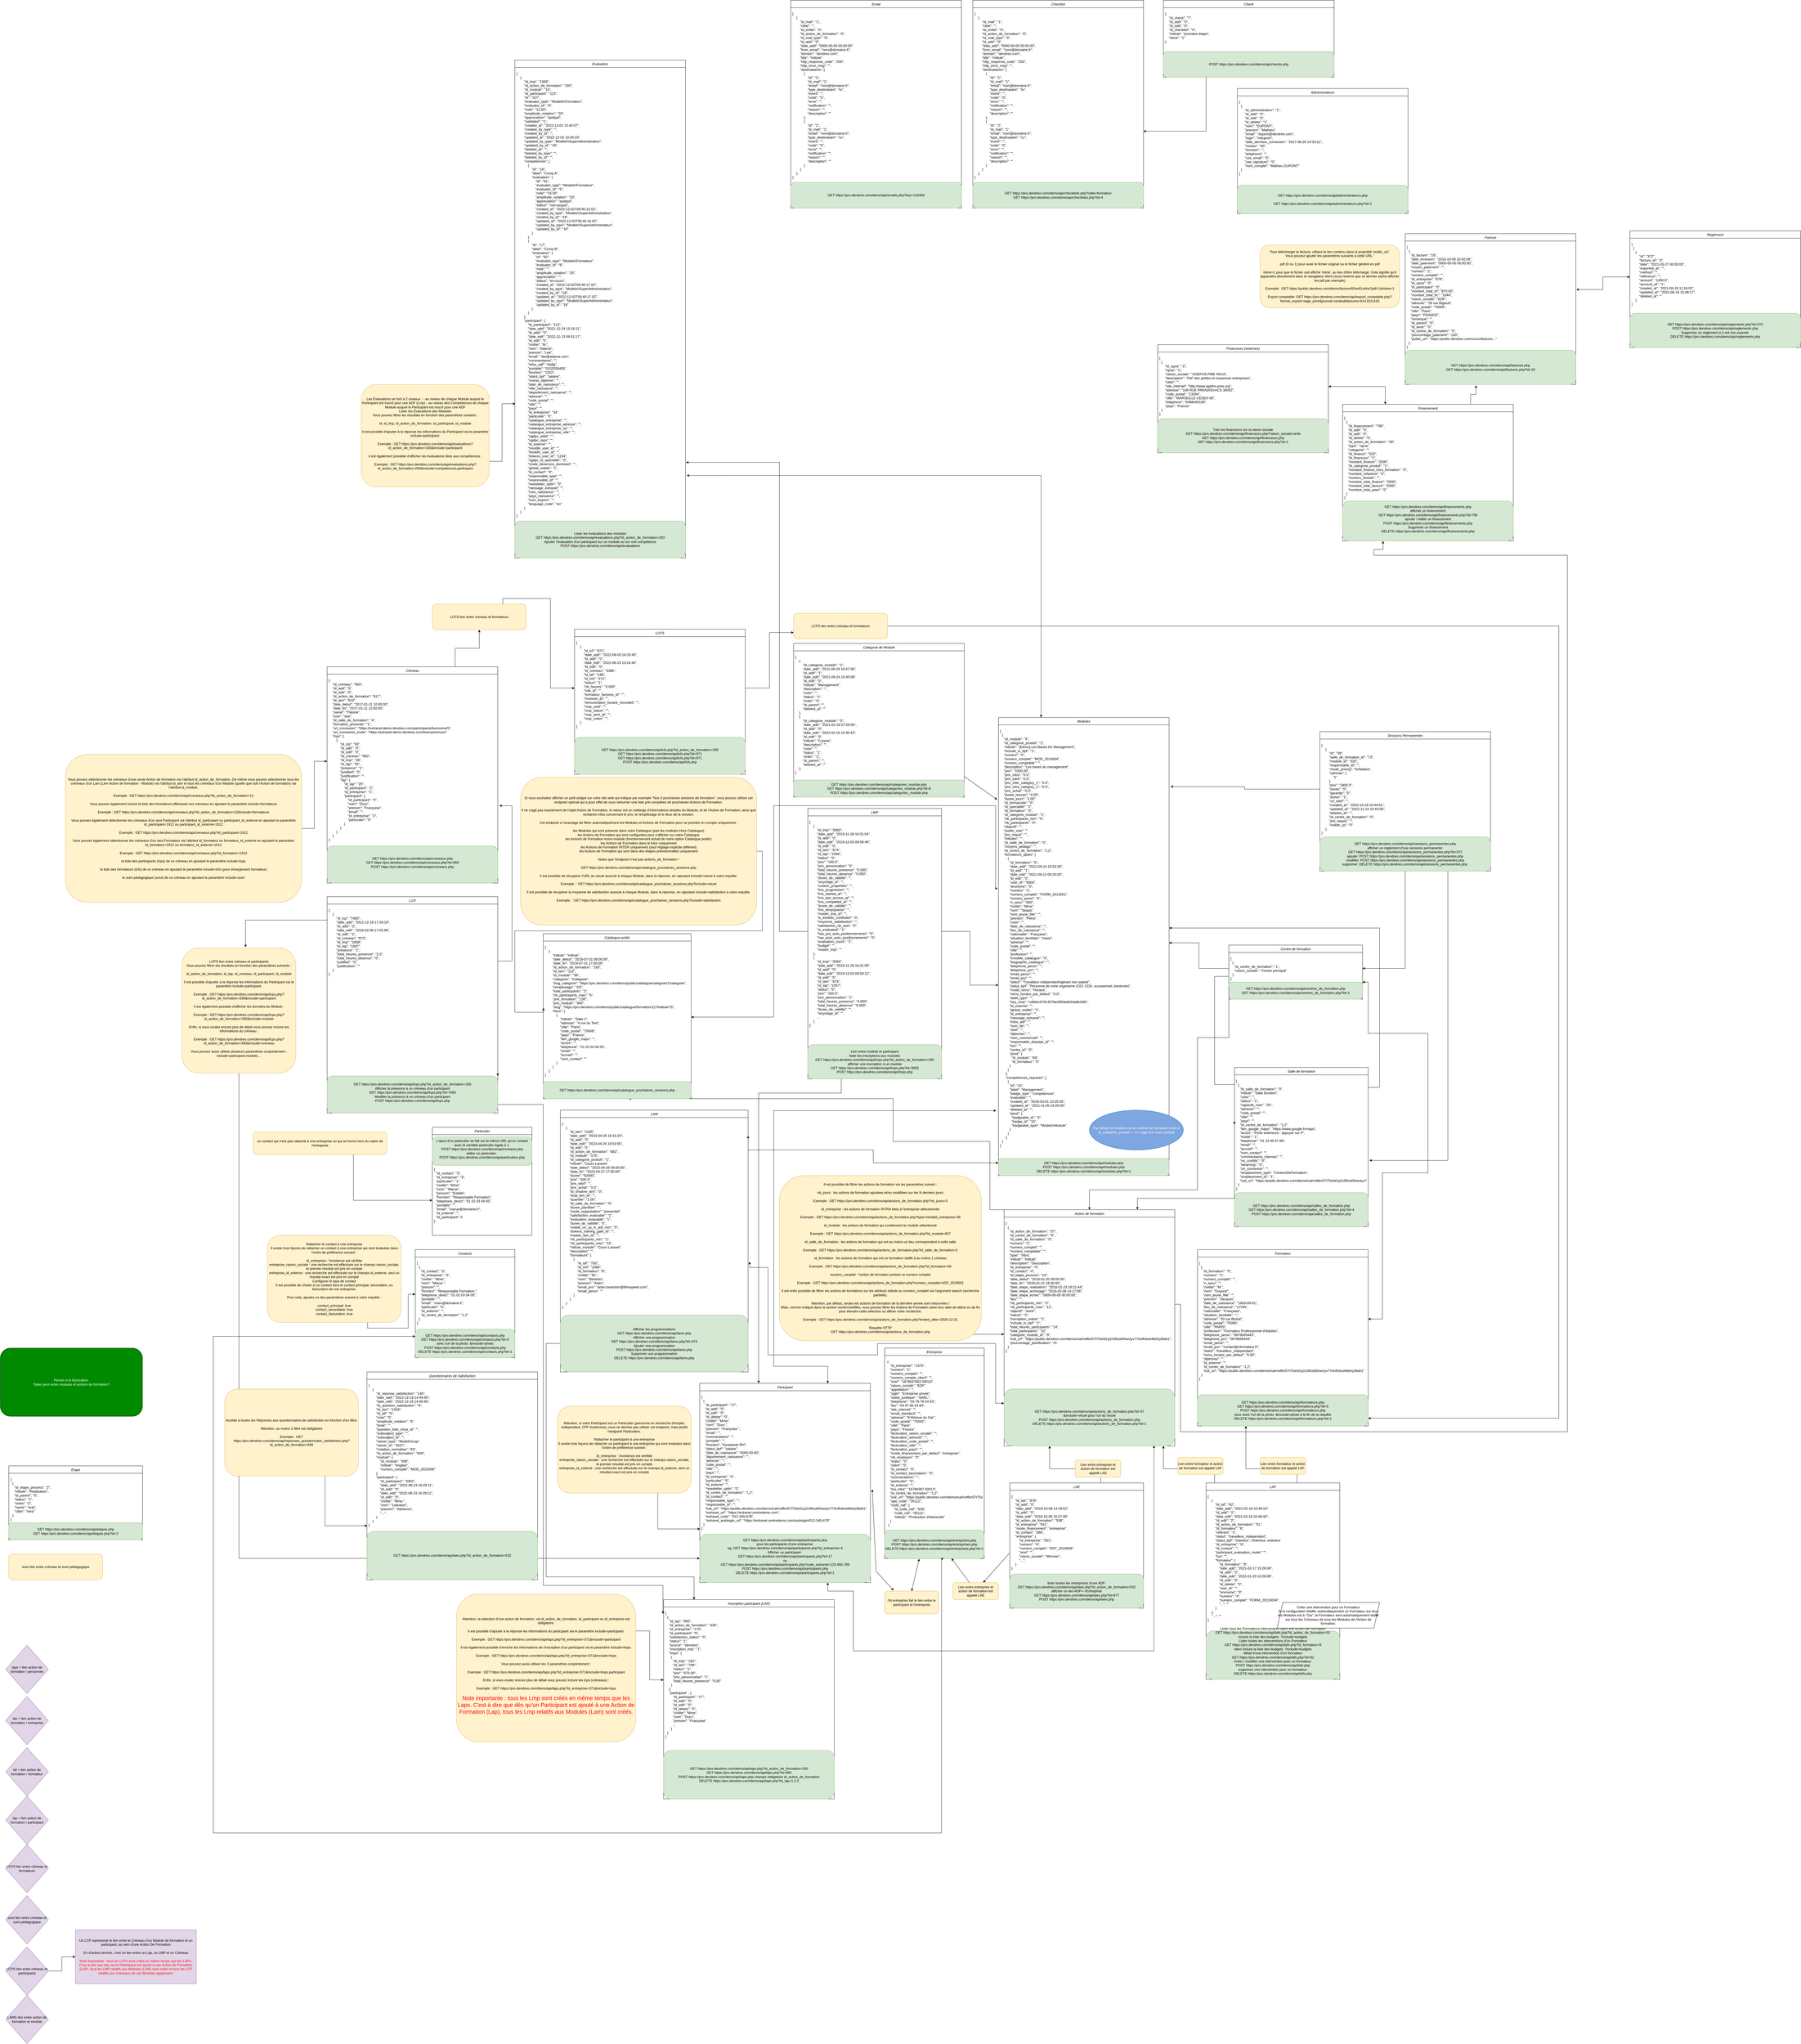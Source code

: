 <mxfile version="21.3.2" type="github">
  <diagram id="C5RBs43oDa-KdzZeNtuy" name="Page-1">
    <mxGraphModel dx="12868" dy="10023" grid="1" gridSize="10" guides="1" tooltips="1" connect="1" arrows="1" fold="1" page="1" pageScale="1" pageWidth="827" pageHeight="1169" math="0" shadow="0">
      <root>
        <mxCell id="WIyWlLk6GJQsqaUBKTNV-0" />
        <mxCell id="WIyWlLk6GJQsqaUBKTNV-1" parent="WIyWlLk6GJQsqaUBKTNV-0" />
        <mxCell id="zkfFHV4jXpPFQw0GAbJ--0" value="Entreprise" style="swimlane;fontStyle=2;align=center;verticalAlign=top;childLayout=stackLayout;horizontal=1;startSize=26;horizontalStack=0;resizeParent=1;resizeLast=0;collapsible=1;marginBottom=0;rounded=0;shadow=0;strokeWidth=1;" parent="WIyWlLk6GJQsqaUBKTNV-1" vertex="1">
          <mxGeometry x="-50" y="276" width="350" height="740" as="geometry">
            <mxRectangle x="230" y="140" width="160" height="26" as="alternateBounds" />
          </mxGeometry>
        </mxCell>
        <mxCell id="zkfFHV4jXpPFQw0GAbJ--4" value="" style="line;html=1;strokeWidth=1;align=left;verticalAlign=middle;spacingTop=-1;spacingLeft=3;spacingRight=3;rotatable=0;labelPosition=right;points=[];portConstraint=eastwest;strokeColor=none;" parent="zkfFHV4jXpPFQw0GAbJ--0" vertex="1">
          <mxGeometry y="26" width="350" height="8" as="geometry" />
        </mxCell>
        <mxCell id="zkfFHV4jXpPFQw0GAbJ--5" value=" {&#xa;    &quot;id_entreprise&quot;: &quot;1375&quot;,&#xa;    &quot;numero&quot;: &quot;1&quot;,&#xa;    &quot;numero_complet&quot;: &quot;&quot;,&#xa;    &quot;numero_compte_client&quot;: &quot;&quot;,&#xa;    &quot;siret&quot;: &quot;1678637863 00013&quot;,&#xa;    &quot;raison_sociale&quot;: &quot;EDF&quot;,&#xa;    &quot;appellation&quot;: &quot;&quot;,&#xa;    &quot;sigle&quot;: &quot;Entreprise privée&quot;,&#xa;    &quot;statut_juridique&quot;: &quot;SARL&quot;,&#xa;    &quot;telephone&quot;: &quot;04 76 76 54 53&quot;,&#xa;    &quot;fax&quot;: &quot;04 67 65 53 64&quot;,&#xa;    &quot;site_internet&quot;: &quot;&quot;,&#xa;    &quot;email_standard&quot;: &quot;&quot;,&#xa;    &quot;adresse&quot;: &quot;8 AVenue du Gal &quot;,&#xa;    &quot;code_postal&quot;: &quot;75002&quot;,&#xa;    &quot;ville&quot;: &quot;Paris&quot;,&#xa;    &quot;pays&quot;: &quot;France&quot;,&#xa;    &quot;facturation_raison_sociale&quot;: &quot;&quot;,&#xa;    &quot;facturation_adresse&quot;: &quot;&quot;,&#xa;    &quot;facturation_code_postal&quot;: &quot;&quot;,&#xa;    &quot;facturation_ville&quot;: &quot;&quot;,&#xa;    &quot;facturation_pays&quot;: &quot;&quot;,&#xa;    &quot;mode_financement_par_defaut&quot;: &quot;entreprise&quot;,&#xa;    &quot;nb_employes&quot;: &quot;0&quot;,&#xa;    &quot;enjeu&quot;: &quot;0&quot;,&#xa;    &quot;client&quot;: &quot;0&quot;,&#xa;    &quot;id_contact&quot;: &quot;0&quot;,&#xa;    &quot;id_contact_secondaire&quot;: &quot;0&quot;,&#xa;    &quot;commentaires&quot;: &quot;&quot;,&#xa;    &quot;particulier&quot;: &quot;0&quot;,&#xa;    &quot;id_externe&quot;: &quot;&quot;,&#xa;    &quot;tva_intra&quot;: &quot;16786387 00013&quot;,&#xa;    &quot;id_centre_de_formation&quot;: &quot;1,2&quot;,&#xa;    &quot;ical_url&quot;: &quot;https://public.dendreo.com/demo/ical/nxlfbn57t75shd1q1h3flzsk5hwctyv77Anfhdxsl4tbhrjz8wb1&quot;,&#xa;    &quot;ape_code&quot;: &quot;3511Z&quot;,&#xa;    &quot;code_naf&quot;: {&#xa;        &quot;id_code_naf&quot;: &quot;639&quot;,&#xa;        &quot;code_naf&quot;: &quot;3511Z&quot;,&#xa;        &quot;intitule&quot;: &quot;Production d&#39;électricité&quot;&#xa;    }&#xa;  }&#xa;" style="text;align=left;verticalAlign=top;spacingLeft=4;spacingRight=4;overflow=hidden;rotatable=0;points=[[0,0.5],[1,0.5]];portConstraint=eastwest;" parent="zkfFHV4jXpPFQw0GAbJ--0" vertex="1">
          <mxGeometry y="34" width="350" height="606" as="geometry" />
        </mxCell>
        <mxCell id="ez0UlG1S_WpzTPGZrJlj-24" value="&lt;font color=&quot;#000000&quot;&gt;GET https://pro.dendreo.com/demo/api/entreprises.php&lt;br&gt;POST https://pro.dendreo.com/demo/api/entreprises.php&lt;br&gt;DELETE https://pro.dendreo.com/demo/api/entreprises.php?id=1&lt;br&gt;&lt;/font&gt;" style="rounded=1;whiteSpace=wrap;html=1;fillColor=#d5e8d4;strokeColor=#82b366;" parent="zkfFHV4jXpPFQw0GAbJ--0" vertex="1">
          <mxGeometry y="640" width="350" height="100" as="geometry" />
        </mxCell>
        <mxCell id="OZs6EYXmjg9tI3h3_Jkn-117" style="edgeStyle=orthogonalEdgeStyle;rounded=0;orthogonalLoop=1;jettySize=auto;html=1;exitX=0.75;exitY=0;exitDx=0;exitDy=0;entryX=-0.013;entryY=0.889;entryDx=0;entryDy=0;entryPerimeter=0;startArrow=classic;startFill=1;" edge="1" parent="WIyWlLk6GJQsqaUBKTNV-1" source="ez0UlG1S_WpzTPGZrJlj-1" target="ez0UlG1S_WpzTPGZrJlj-41">
          <mxGeometry relative="1" as="geometry">
            <Array as="points">
              <mxPoint x="-250" y="340" />
              <mxPoint x="-440" y="340" />
              <mxPoint x="-440" y="-558" />
            </Array>
          </mxGeometry>
        </mxCell>
        <mxCell id="ez0UlG1S_WpzTPGZrJlj-1" value="Partcipant" style="swimlane;fontStyle=2;align=center;verticalAlign=top;childLayout=stackLayout;horizontal=1;startSize=26;horizontalStack=0;resizeParent=1;resizeLast=0;collapsible=1;marginBottom=0;rounded=0;shadow=0;strokeWidth=1;" parent="WIyWlLk6GJQsqaUBKTNV-1" vertex="1">
          <mxGeometry x="-700" y="400" width="600" height="700" as="geometry">
            <mxRectangle x="230" y="140" width="160" height="26" as="alternateBounds" />
          </mxGeometry>
        </mxCell>
        <mxCell id="ez0UlG1S_WpzTPGZrJlj-2" value="" style="line;html=1;strokeWidth=1;align=left;verticalAlign=middle;spacingTop=-1;spacingLeft=3;spacingRight=3;rotatable=0;labelPosition=right;points=[];portConstraint=eastwest;strokeColor=none;" parent="ez0UlG1S_WpzTPGZrJlj-1" vertex="1">
          <mxGeometry y="26" width="600" height="8" as="geometry" />
        </mxCell>
        <mxCell id="ez0UlG1S_WpzTPGZrJlj-3" value="[&#xa;  {&#xa;    &quot;id_participant&quot;: &quot;17&quot;,&#xa;    &quot;id_add&quot;: &quot;0&quot;,&#xa;    &quot;id_edit&quot;: &quot;0&quot;,&#xa;    &quot;id_delete&quot;: &quot;0&quot;,&#xa;    &quot;civilite&quot;: &quot;Mme&quot;,&#xa;    &quot;nom&quot;: &quot;Duru &quot;,&#xa;    &quot;prenom&quot;: &quot;Françoise &quot;,&#xa;    &quot;email&quot;: &quot;&quot;,&#xa;    &quot;commentaires&quot;: &quot;&quot;,&#xa;    &quot;portable&quot;: &quot;&quot;,&#xa;    &quot;fonction&quot;: &quot;Assistante RH&quot;,&#xa;    &quot;statut_bpf&quot;: &quot;salarie&quot;,&#xa;    &quot;date_de_naissance&quot;: &quot;0000-00-00&quot;,&#xa;    &quot;departement_naissance&quot;: &quot;&quot;,&#xa;    &quot;adresse&quot;: &quot;&quot;,&#xa;    &quot;code_postal&quot;: &quot;&quot;,&#xa;    &quot;ville&quot;: &quot;&quot;,&#xa;    &quot;pays&quot;: &quot;&quot;,&#xa;    &quot;id_entreprise&quot;: &quot;4&quot;,&#xa;    &quot;particulier&quot;: &quot;0&quot;,&#xa;    &quot;id_externe&quot;: &quot;&quot;,&#xa;    &quot;newsletter_optin&quot;: &quot;0&quot;,&#xa;    &quot;id_centre_de_formation&quot;: &quot;1,2&quot;,&#xa;    &quot;id_contact&quot;: &quot;&quot;,&#xa;    &quot;responsable_type&quot;: &quot;&quot;,&#xa;    &quot;responsable_id&quot;: &quot;&quot;,&#xa;    &quot;ical_url&quot;: &quot;https://public.dendreo.com/demo/ical/nxlfbn57t75shd1q1h3flzsk5hwctyv77Anfhdxsl4tbhrjz8wb1&quot;,&#xa;    &quot;extranet_url&quot;: &quot;https://extranet.centredemo.com&quot;,&#xa;    &quot;extranet_code&quot;: &quot;012-345-678&quot;,&#xa;    &quot;extranet_autologin_url&quot;: &quot;https://extranet.centredemo.com/autologin/012-345-678&quot;&#xa;  }&#xa;]&#xa;" style="text;align=left;verticalAlign=top;spacingLeft=4;spacingRight=4;overflow=hidden;rotatable=0;points=[[0,0.5],[1,0.5]];portConstraint=eastwest;fontColor=#000000;" parent="ez0UlG1S_WpzTPGZrJlj-1" vertex="1">
          <mxGeometry y="34" width="600" height="496" as="geometry" />
        </mxCell>
        <mxCell id="ez0UlG1S_WpzTPGZrJlj-22" value="&lt;font color=&quot;#000000&quot;&gt;GET https://pro.dendreo.com/demo/api/participants.php&lt;br style=&quot;border-color: var(--border-color); padding: 0px; margin: 0px;&quot;&gt;&lt;span style=&quot;&quot;&gt;pour les participants d&#39;une entreprise:&lt;/span&gt;&lt;br style=&quot;border-color: var(--border-color); padding: 0px; margin: 0px;&quot;&gt;&lt;span style=&quot;&quot;&gt;eg:&amp;nbsp;GET https://pro.dendreo.com/demo/api/participants.php?id_entreprise=4&lt;br&gt;Afficher un participant:&amp;nbsp;&lt;br&gt;GET https://pro.dendreo.com/demo/api/participants.php?id=17&lt;br&gt;ou&lt;br&gt;GET https://pro.dendreo.com/demo/api/participants.php?code_extranet=123-456-789&lt;br&gt;&lt;div&gt;POST https://pro.dendreo.com/demo/api/participants.php&lt;/div&gt;&lt;div&gt;DELETE https://pro.dendreo.com/demo/api/participants.php?id=1&lt;br&gt;&lt;/div&gt;&lt;div&gt;&lt;br&gt;&lt;/div&gt;&lt;/span&gt;&lt;/font&gt;" style="rounded=1;whiteSpace=wrap;html=1;fillColor=#d5e8d4;strokeColor=#82b366;" parent="ez0UlG1S_WpzTPGZrJlj-1" vertex="1">
          <mxGeometry y="530" width="600" height="170" as="geometry" />
        </mxCell>
        <mxCell id="OZs6EYXmjg9tI3h3_Jkn-63" style="edgeStyle=orthogonalEdgeStyle;rounded=0;orthogonalLoop=1;jettySize=auto;html=1;exitX=0;exitY=0;exitDx=0;exitDy=0;entryX=0.577;entryY=0.993;entryDx=0;entryDy=0;entryPerimeter=0;" edge="1" parent="WIyWlLk6GJQsqaUBKTNV-1" source="ez0UlG1S_WpzTPGZrJlj-5" target="OZs6EYXmjg9tI3h3_Jkn-58">
          <mxGeometry relative="1" as="geometry">
            <mxPoint x="-20" y="-690" as="targetPoint" />
            <Array as="points">
              <mxPoint x="320" y="-210" />
              <mxPoint x="320" y="-450" />
              <mxPoint x="-20" y="-450" />
            </Array>
          </mxGeometry>
        </mxCell>
        <mxCell id="ez0UlG1S_WpzTPGZrJlj-5" value="Action de formation" style="swimlane;fontStyle=2;align=center;verticalAlign=top;childLayout=stackLayout;horizontal=1;startSize=26;horizontalStack=0;resizeParent=1;resizeLast=0;collapsible=1;marginBottom=0;rounded=0;shadow=0;strokeWidth=1;" parent="WIyWlLk6GJQsqaUBKTNV-1" vertex="1">
          <mxGeometry x="370" y="-210" width="600" height="830" as="geometry">
            <mxRectangle x="230" y="140" width="160" height="26" as="alternateBounds" />
          </mxGeometry>
        </mxCell>
        <mxCell id="ez0UlG1S_WpzTPGZrJlj-6" value="" style="line;html=1;strokeWidth=1;align=left;verticalAlign=middle;spacingTop=-1;spacingLeft=3;spacingRight=3;rotatable=0;labelPosition=right;points=[];portConstraint=eastwest;strokeColor=none;" parent="ez0UlG1S_WpzTPGZrJlj-5" vertex="1">
          <mxGeometry y="26" width="600" height="8" as="geometry" />
        </mxCell>
        <mxCell id="ez0UlG1S_WpzTPGZrJlj-7" value="[&#xa;  {&#xa;    &quot;id_action_de_formation&quot;: &quot;37&quot;,&#xa;    &quot;id_centre_de_formation&quot;: &quot;0&quot;,&#xa;    &quot;id_salle_de_formation&quot;: &quot;0&quot;,&#xa;    &quot;numero&quot;: &quot;1&quot;,&#xa;    &quot;numero_complet&quot;: &quot;&quot;,&#xa;    &quot;numero_comptable&quot;: &quot;&quot;,&#xa;    &quot;type&quot;: &quot;intra&quot;,&#xa;    &quot;intitule&quot;: &quot;Intitulé&quot;,&#xa;    &quot;description&quot;: &quot;Description&quot;,&#xa;    &quot;id_entreprise&quot;: &quot;4&quot;,&#xa;    &quot;id_contact&quot;: &quot;4&quot;,&#xa;    &quot;id_etape_process&quot;: &quot;10&quot;,&#xa;    &quot;date_debut&quot;: &quot;2016-01-20 09:00:00&quot;,&#xa;    &quot;date_fin&quot;: &quot;2016-01-21 16:00:00&quot;,&#xa;    &quot;date_etape_realisation&quot;: &quot;2016-01-23 16:21:44&quot;,&#xa;    &quot;date_etape_archivage&quot;: &quot;2016-02-06 14:17:06&quot;,&#xa;    &quot;date_etape_echec&quot;: &quot;0000-00-00 00:00:00&quot;,&#xa;    &quot;lieu&quot;: &quot;&quot;,&#xa;    &quot;nb_participants_min&quot;: &quot;0&quot;,&#xa;    &quot;nb_participants_max&quot;: &quot;12&quot;,&#xa;    &quot;objectif&quot;: &quot;autre&quot;,&#xa;    &quot;nature&quot;: &quot;2&quot;,&#xa;    &quot;inscription_online&quot;: &quot;1&quot;,&#xa;    &quot;include_in_bpf&quot;: &quot;1&quot;,&#xa;    &quot;total_heures_participants&quot;: &quot;14&quot;,&#xa;    &quot;total_participants&quot;: &quot;10&quot;,&#xa;    &quot;categorie_module_id&quot;: &quot;9&quot;,&#xa;    &quot;ical_url&quot;: &quot;https://public.dendreo.com/demo/ical/nxlfbn57t75shd1q1h3flzsk5hwctyv77Anfhdxsl4tbhrjz8wb1&quot;,&#xa;    &quot;pourcentage_planification&quot;: 70&#xa;  }&#xa;]&#xa;&#xa;&#xa;" style="text;align=left;verticalAlign=top;spacingLeft=4;spacingRight=4;overflow=hidden;rotatable=0;points=[[0,0.5],[1,0.5]];portConstraint=eastwest;" parent="ez0UlG1S_WpzTPGZrJlj-5" vertex="1">
          <mxGeometry y="34" width="600" height="596" as="geometry" />
        </mxCell>
        <mxCell id="ez0UlG1S_WpzTPGZrJlj-25" value="&lt;div&gt;GET https://pro.dendreo.com/demo/api/actions_de_formation.php?id=37&lt;/div&gt;&lt;div&gt;&amp;amp;include=visuel pour l&#39;url du visuel&lt;/div&gt;&lt;div&gt;POST https://pro.dendreo.com/demo/api/actions_de_formation.php&lt;br&gt;&lt;/div&gt;&lt;div&gt;DELETE https://pro.dendreo.com/demo/api/actions_de_formation.php?id=1&lt;br&gt;&lt;/div&gt;" style="rounded=1;whiteSpace=wrap;html=1;fillColor=#d5e8d4;strokeColor=#82b366;" parent="ez0UlG1S_WpzTPGZrJlj-5" vertex="1">
          <mxGeometry y="630" width="600" height="200" as="geometry" />
        </mxCell>
        <mxCell id="ez0UlG1S_WpzTPGZrJlj-8" value="LAE" style="swimlane;fontStyle=2;align=center;verticalAlign=top;childLayout=stackLayout;horizontal=1;startSize=26;horizontalStack=0;resizeParent=1;resizeLast=0;collapsible=1;marginBottom=0;rounded=0;shadow=0;strokeWidth=1;" parent="WIyWlLk6GJQsqaUBKTNV-1" vertex="1">
          <mxGeometry x="390" y="750" width="470" height="440" as="geometry">
            <mxRectangle x="230" y="140" width="160" height="26" as="alternateBounds" />
          </mxGeometry>
        </mxCell>
        <mxCell id="ez0UlG1S_WpzTPGZrJlj-13" value="" style="endArrow=none;startArrow=classic;html=1;rounded=0;endFill=0;" parent="ez0UlG1S_WpzTPGZrJlj-8" edge="1">
          <mxGeometry width="50" height="50" relative="1" as="geometry">
            <mxPoint x="140" y="-130" as="sourcePoint" />
            <mxPoint x="320" as="targetPoint" />
            <Array as="points">
              <mxPoint x="140" y="-50" />
              <mxPoint x="320" y="-50" />
            </Array>
          </mxGeometry>
        </mxCell>
        <mxCell id="ez0UlG1S_WpzTPGZrJlj-9" value="" style="line;html=1;strokeWidth=1;align=left;verticalAlign=middle;spacingTop=-1;spacingLeft=3;spacingRight=3;rotatable=0;labelPosition=right;points=[];portConstraint=eastwest;strokeColor=none;" parent="ez0UlG1S_WpzTPGZrJlj-8" vertex="1">
          <mxGeometry y="26" width="470" height="8" as="geometry" />
        </mxCell>
        <mxCell id="ez0UlG1S_WpzTPGZrJlj-10" value="{&#xa;    &quot;id_lae&quot;: &quot;876&quot;,&#xa;    &quot;id_add&quot;: &quot;0&quot;,&#xa;    &quot;date_add&quot;: &quot;2019-10-08 14:18:52&quot;,&#xa;    &quot;id_edit&quot;: &quot;0&quot;,&#xa;    &quot;date_edit&quot;: &quot;2019-10-09 15:27:48&quot;,&#xa;    &quot;id_action_de_formation&quot;: &quot;538&quot;,&#xa;    &quot;id_entreprise&quot;: &quot;551&quot;,&#xa;    &quot;mode_financement&quot;: &quot;entreprise&quot;,&#xa;    &quot;id_contact&quot;: &quot;386&quot;,&#xa;    &quot;entreprise&quot;: {&#xa;        &quot;id_entreprise&quot;: &quot;551&quot;,&#xa;        &quot;numero&quot;: &quot;6&quot;,&#xa;        &quot;numero_complet&quot;: &quot;ENT_2019006&quot;,&#xa;        &quot;siret&quot;: &quot;&quot;,&#xa;        &quot;raison_sociale&quot;: &quot;Monnier&quot;,&#xa;        &quot;...&quot;:&#xa;    }&#xa;}&#xa;&#xa;" style="text;align=left;verticalAlign=top;spacingLeft=4;spacingRight=4;overflow=hidden;rotatable=0;points=[[0,0.5],[1,0.5]];portConstraint=eastwest;" parent="ez0UlG1S_WpzTPGZrJlj-8" vertex="1">
          <mxGeometry y="34" width="470" height="286" as="geometry" />
        </mxCell>
        <mxCell id="ez0UlG1S_WpzTPGZrJlj-26" value="&lt;font color=&quot;#000000&quot;&gt;lister toutes les entreprises d&#39;une ADF:&lt;br&gt;GET https://pro.dendreo.com/demo/api/laes.php?id_action_de_formation=532&lt;br&gt;afficher un lien ADF&amp;lt;-&amp;gt;Entreprise&lt;br&gt;GET https://pro.dendreo.com/demo/api/laes.php?id=877&lt;br&gt;POST https://pro.dendreo.com/demo/api/laes.php&lt;/font&gt;" style="rounded=1;whiteSpace=wrap;html=1;fillColor=#d5e8d4;strokeColor=#82b366;" parent="ez0UlG1S_WpzTPGZrJlj-8" vertex="1">
          <mxGeometry y="320" width="470" height="120" as="geometry" />
        </mxCell>
        <mxCell id="ez0UlG1S_WpzTPGZrJlj-12" value="" style="endArrow=none;startArrow=classic;html=1;rounded=0;startFill=1;endFill=0;entryX=-0.001;entryY=0.741;entryDx=0;entryDy=0;entryPerimeter=0;" parent="WIyWlLk6GJQsqaUBKTNV-1" edge="1" target="ez0UlG1S_WpzTPGZrJlj-10" source="ez0UlG1S_WpzTPGZrJlj-18">
          <mxGeometry width="50" height="50" relative="1" as="geometry">
            <mxPoint x="120" y="750" as="sourcePoint" />
            <mxPoint x="390" y="798" as="targetPoint" />
            <Array as="points" />
          </mxGeometry>
        </mxCell>
        <mxCell id="ez0UlG1S_WpzTPGZrJlj-14" value="" style="endArrow=classic;startArrow=classic;html=1;rounded=0;exitX=0.165;exitY=-0.028;exitDx=0;exitDy=0;exitPerimeter=0;startFill=1;endFill=1;entryX=1.011;entryY=0.683;entryDx=0;entryDy=0;entryPerimeter=0;" parent="WIyWlLk6GJQsqaUBKTNV-1" source="ez0UlG1S_WpzTPGZrJlj-16" edge="1" target="ez0UlG1S_WpzTPGZrJlj-3">
          <mxGeometry width="50" height="50" relative="1" as="geometry">
            <mxPoint x="60" y="701" as="sourcePoint" />
            <mxPoint x="-40" y="808" as="targetPoint" />
            <Array as="points">
              <mxPoint x="-80" y="1060" />
            </Array>
          </mxGeometry>
        </mxCell>
        <mxCell id="ez0UlG1S_WpzTPGZrJlj-17" value="" style="endArrow=classic;startArrow=classic;html=1;rounded=0;startFill=1;endFill=1;entryX=0.5;entryY=0;entryDx=0;entryDy=0;exitX=0.347;exitY=1.007;exitDx=0;exitDy=0;exitPerimeter=0;" parent="WIyWlLk6GJQsqaUBKTNV-1" target="ez0UlG1S_WpzTPGZrJlj-16" edge="1" source="ez0UlG1S_WpzTPGZrJlj-24">
          <mxGeometry width="50" height="50" relative="1" as="geometry">
            <mxPoint x="80" y="750" as="sourcePoint" />
            <mxPoint x="-40" y="808" as="targetPoint" />
            <Array as="points" />
          </mxGeometry>
        </mxCell>
        <mxCell id="ez0UlG1S_WpzTPGZrJlj-16" value="&lt;font color=&quot;#000000&quot;&gt;l&#39;id entreprise fait le lien entre le participant et l&#39;entreprise&lt;/font&gt;" style="rounded=1;whiteSpace=wrap;html=1;fillColor=#fff2cc;strokeColor=#d6b656;" parent="WIyWlLk6GJQsqaUBKTNV-1" vertex="1">
          <mxGeometry x="-50" y="1130" width="190" height="80" as="geometry" />
        </mxCell>
        <mxCell id="ez0UlG1S_WpzTPGZrJlj-19" value="&lt;font color=&quot;#000000&quot;&gt;Lien entre entreprise et action de formation est appelé LAE&lt;/font&gt;" style="rounded=1;whiteSpace=wrap;html=1;fillColor=#fff2cc;strokeColor=#d6b656;" parent="WIyWlLk6GJQsqaUBKTNV-1" vertex="1">
          <mxGeometry x="620" y="670" width="160" height="60" as="geometry" />
        </mxCell>
        <mxCell id="ez0UlG1S_WpzTPGZrJlj-27" value="Formateur" style="swimlane;fontStyle=2;align=center;verticalAlign=top;childLayout=stackLayout;horizontal=1;startSize=26;horizontalStack=0;resizeParent=1;resizeLast=0;collapsible=1;marginBottom=0;rounded=0;shadow=0;strokeWidth=1;" parent="WIyWlLk6GJQsqaUBKTNV-1" vertex="1">
          <mxGeometry x="1050" y="-70" width="600" height="620" as="geometry">
            <mxRectangle x="230" y="140" width="160" height="26" as="alternateBounds" />
          </mxGeometry>
        </mxCell>
        <mxCell id="ez0UlG1S_WpzTPGZrJlj-28" value="" style="line;html=1;strokeWidth=1;align=left;verticalAlign=middle;spacingTop=-1;spacingLeft=3;spacingRight=3;rotatable=0;labelPosition=right;points=[];portConstraint=eastwest;strokeColor=none;" parent="ez0UlG1S_WpzTPGZrJlj-27" vertex="1">
          <mxGeometry y="26" width="600" height="8" as="geometry" />
        </mxCell>
        <mxCell id="ez0UlG1S_WpzTPGZrJlj-29" value="[&#xa;  {&#xa;    &quot;id_formateur&quot;: &quot;5&quot;,&#xa;    &quot;numero&quot;: &quot;1&quot;,&#xa;    &quot;numero_complet&quot;: &quot;&quot;,&#xa;    &quot;n_secu&quot;: &quot;&quot;,&#xa;    &quot;civilite&quot;: &quot;M.&quot;,&#xa;    &quot;nom&quot;: &quot;Dupond&quot;,&#xa;    &quot;nom_jeune_fille&quot;: &quot;&quot;,&#xa;    &quot;prenom&quot;: &quot;Jacques&quot;,&#xa;    &quot;date_de_naissance&quot;: &quot;1963-09-01&quot;,&#xa;    &quot;lieu_de_naissance&quot;: &quot;LYON&quot;,&#xa;    &quot;nationalite&quot;: &quot;Française&quot;,&#xa;    &quot;situation_familiale&quot;: &quot;-&quot;,&#xa;    &quot;adresse&quot;: &quot;33 rue Bichat&quot;,&#xa;    &quot;code_postal&quot;: &quot;75006&quot;,&#xa;    &quot;ville&quot;: &quot;PARIS&quot;,&#xa;    &quot;profession&quot;: &quot;Formateur Professionnel d&#39;Adultes&quot;,&#xa;    &quot;telephone_perso&quot;: &quot;0676655443&quot;,&#xa;    &quot;telephone_pro&quot;: &quot;0676655443&quot;,&#xa;    &quot;email_perso&quot;: &quot;&quot;,&#xa;    &quot;email_pro&quot;: &quot;contact@cformateur.fr&quot;,&#xa;    &quot;statut&quot;: &quot;travailleur_independant&quot;,&#xa;    &quot;remu_horaire_par_defaut&quot;: &quot;0.00&quot;,&#xa;    &quot;diplomes&quot;: &quot;&quot;,&#xa;    &quot;id_externe&quot;: &quot;&quot;,&#xa;    &quot;id_centre_de_formation&quot;: &quot;1,2&quot;,&#xa;    &quot;ical_url&quot;: &quot;https://public.dendreo.com/demo/ical/nxlfbn57t75shd1q1h3flzsk5hwctyv77Anfhdxsl4tbhrjz8wb1&quot;&#xa;  }&#xa;]" style="text;align=left;verticalAlign=top;spacingLeft=4;spacingRight=4;overflow=hidden;rotatable=0;points=[[0,0.5],[1,0.5]];portConstraint=eastwest;" parent="ez0UlG1S_WpzTPGZrJlj-27" vertex="1">
          <mxGeometry y="34" width="600" height="476" as="geometry" />
        </mxCell>
        <mxCell id="ez0UlG1S_WpzTPGZrJlj-30" value="&lt;font color=&quot;#000000&quot;&gt;GET https://pro.dendreo.com/demo/api/formateurs.php&lt;br&gt;&lt;div&gt;GET https://pro.dendreo.com/demo/api/formateurs.php?id=5&lt;/div&gt;POST https://pro.dendreo.com/demo/api/formateurs.php&lt;br&gt;pour avoir l&#39;url de la photo: &amp;amp;include=photo à la fin de la requête&lt;br&gt;DELETE https://pro.dendreo.com/demo/api/formateurs.php?id=1&lt;br&gt;&lt;/font&gt;" style="rounded=1;whiteSpace=wrap;html=1;fillColor=#d5e8d4;strokeColor=#82b366;" parent="ez0UlG1S_WpzTPGZrJlj-27" vertex="1">
          <mxGeometry y="510" width="600" height="110" as="geometry" />
        </mxCell>
        <mxCell id="ez0UlG1S_WpzTPGZrJlj-31" value="LAF" style="swimlane;fontStyle=2;align=center;verticalAlign=top;childLayout=stackLayout;horizontal=1;startSize=26;horizontalStack=0;resizeParent=1;resizeLast=0;collapsible=1;marginBottom=0;rounded=0;shadow=0;strokeWidth=1;" parent="WIyWlLk6GJQsqaUBKTNV-1" vertex="1">
          <mxGeometry x="1080" y="750" width="470" height="690" as="geometry">
            <mxRectangle x="230" y="140" width="160" height="26" as="alternateBounds" />
          </mxGeometry>
        </mxCell>
        <mxCell id="ez0UlG1S_WpzTPGZrJlj-32" value="" style="endArrow=none;startArrow=classic;html=1;rounded=0;endFill=0;" parent="ez0UlG1S_WpzTPGZrJlj-31" edge="1">
          <mxGeometry width="50" height="50" relative="1" as="geometry">
            <mxPoint x="140" y="-200" as="sourcePoint" />
            <mxPoint x="320" as="targetPoint" />
            <Array as="points">
              <mxPoint x="140" y="-50" />
              <mxPoint x="320" y="-50" />
            </Array>
          </mxGeometry>
        </mxCell>
        <mxCell id="ez0UlG1S_WpzTPGZrJlj-33" value="" style="line;html=1;strokeWidth=1;align=left;verticalAlign=middle;spacingTop=-1;spacingLeft=3;spacingRight=3;rotatable=0;labelPosition=right;points=[];portConstraint=eastwest;strokeColor=none;" parent="ez0UlG1S_WpzTPGZrJlj-31" vertex="1">
          <mxGeometry y="26" width="470" height="8" as="geometry" />
        </mxCell>
        <mxCell id="ez0UlG1S_WpzTPGZrJlj-34" value="[&#xa;    {&#xa;        &quot;id_laf&quot;: &quot;62&quot;,&#xa;        &quot;date_add&quot;: &quot;2021-02-18 10:46:10&quot;,&#xa;        &quot;id_add&quot;: &quot;2&quot;,&#xa;        &quot;date_edit&quot;: &quot;2021-02-18 10:48:44&quot;,&#xa;        &quot;id_edit&quot;: &quot;2&quot;,&#xa;        &quot;id_action_de_formation&quot;: &quot;51&quot;,&#xa;        &quot;id_formateur&quot;: &quot;8&quot;,&#xa;        &quot;referent&quot;: &quot;1&quot;,&#xa;        &quot;statut&quot;: &quot;travailleur_independant&quot;,&#xa;        &quot;statut_bpf&quot;: &quot;interieur&quot;, //interieur, exterieur&#xa;        &quot;id_entreprise&quot;: &quot;6&quot;,&#xa;        &quot;id_contact&quot;: &quot;&quot;,&#xa;        &quot;participant_evaluation_mode&quot;: &quot;&quot;,&#xa;        &quot;tva&quot;: &quot;&quot;,&#xa;        &quot;formateur&quot;: {&#xa;            &quot;id_formateur&quot;: &quot;8&quot;,&#xa;            &quot;date_add&quot;: &quot;2021-02-17 15:26:06&quot;,&#xa;            &quot;id_add&quot;: &quot;2&quot;,&#xa;            &quot;date_edit&quot;: &quot;2022-01-20 10:26:08&quot;,&#xa;            &quot;id_edit&quot;: &quot;0&quot;,&#xa;            &quot;id_delete&quot;: &quot;0&quot;,&#xa;            &quot;user_id&quot;: &quot;&quot;,&#xa;            &quot;anonyme&quot;: &quot;0&quot;,&#xa;            &quot;numero&quot;: &quot;4&quot;,&#xa;            &quot;numero_complet&quot;: &quot;FORM_20210004&quot;,&#xa;            &quot;...&quot;: &quot;&quot;&#xa;        }&#xa;    },&#xa;    &quot;...&quot;: &quot;&quot;&#xa;]" style="text;align=left;verticalAlign=top;spacingLeft=4;spacingRight=4;overflow=hidden;rotatable=0;points=[[0,0.5],[1,0.5]];portConstraint=eastwest;" parent="ez0UlG1S_WpzTPGZrJlj-31" vertex="1">
          <mxGeometry y="34" width="470" height="486" as="geometry" />
        </mxCell>
        <mxCell id="ez0UlG1S_WpzTPGZrJlj-35" value="&lt;div&gt;&lt;font color=&quot;#000000&quot;&gt;Lister tous les Formateurs intervenants dans une Action de Formation&lt;br&gt;&lt;/font&gt;&lt;/div&gt;&lt;div&gt;&lt;font color=&quot;#000000&quot;&gt;GET https://pro.dendreo.com/demo/api/lafs.php?id_action_de_formation=51&lt;/font&gt;&lt;/div&gt;&lt;div&gt;&lt;font color=&quot;#000000&quot;&gt;inclure la liste des budgets: ?include=budgets&lt;/font&gt;&lt;/div&gt;&lt;div&gt;&lt;font color=&quot;#000000&quot;&gt;Lister toutes les interventions d&#39;un Formateur&lt;/font&gt;&lt;/div&gt;&lt;div&gt;GET https://pro.dendreo.com/demo/api/lafs.php?id_formateur=8&lt;br&gt;&lt;/div&gt;&lt;div&gt;idem&amp;nbsp;inclure la liste des budgets: ?include=budgets&lt;/div&gt;&lt;div&gt;détail d&#39;une intervention d&#39;un formateur&lt;/div&gt;&lt;div&gt;GET https://pro.dendreo.com/demo/api/lafs.php?id=62&lt;br&gt;&lt;/div&gt;&lt;div&gt;Créer / modifier une intervention pour un formateur:&lt;/div&gt;&lt;div&gt;POST https://pro.dendreo.com/demo/api/lafs.php&lt;br&gt;&lt;/div&gt;&lt;div&gt;supprimer une intervention pour un formateur:&lt;/div&gt;&lt;div&gt;DELETE https://pro.dendreo.com/demo/api/lafs.php&lt;br&gt;&lt;/div&gt;&lt;div&gt;&lt;br&gt;&lt;/div&gt;&lt;div&gt;&lt;span style=&quot;background-color: initial;&quot;&gt;&lt;br&gt;&lt;/span&gt;&lt;/div&gt;" style="rounded=1;whiteSpace=wrap;html=1;fillColor=#d5e8d4;strokeColor=#82b366;" parent="ez0UlG1S_WpzTPGZrJlj-31" vertex="1">
          <mxGeometry y="520" width="470" height="170" as="geometry" />
        </mxCell>
        <mxCell id="ez0UlG1S_WpzTPGZrJlj-36" value="&lt;font color=&quot;#000000&quot;&gt;Lien entre formateur et action de formation est appelé LAF&lt;/font&gt;" style="rounded=1;whiteSpace=wrap;html=1;fillColor=#fff2cc;strokeColor=#d6b656;" parent="WIyWlLk6GJQsqaUBKTNV-1" vertex="1">
          <mxGeometry x="1270" y="660" width="160" height="60" as="geometry" />
        </mxCell>
        <mxCell id="ez0UlG1S_WpzTPGZrJlj-37" value="" style="endArrow=none;startArrow=classic;html=1;rounded=0;endFill=0;" parent="WIyWlLk6GJQsqaUBKTNV-1" edge="1">
          <mxGeometry width="50" height="50" relative="1" as="geometry">
            <mxPoint x="930" y="620" as="sourcePoint" />
            <mxPoint x="1110" y="750" as="targetPoint" />
            <Array as="points">
              <mxPoint x="930" y="700" />
              <mxPoint x="1110" y="700" />
            </Array>
          </mxGeometry>
        </mxCell>
        <mxCell id="ez0UlG1S_WpzTPGZrJlj-38" value="&lt;font color=&quot;#000000&quot;&gt;Lien entre formateur et action de formation est appelé LAF&lt;/font&gt;" style="rounded=1;whiteSpace=wrap;html=1;fillColor=#fff2cc;strokeColor=#d6b656;" parent="WIyWlLk6GJQsqaUBKTNV-1" vertex="1">
          <mxGeometry x="980" y="660" width="160" height="60" as="geometry" />
        </mxCell>
        <mxCell id="OZs6EYXmjg9tI3h3_Jkn-146" style="edgeStyle=orthogonalEdgeStyle;rounded=0;orthogonalLoop=1;jettySize=auto;html=1;exitX=0.25;exitY=0;exitDx=0;exitDy=0;entryX=1.007;entryY=0.899;entryDx=0;entryDy=0;entryPerimeter=0;startArrow=classic;startFill=1;" edge="1" parent="WIyWlLk6GJQsqaUBKTNV-1" source="ez0UlG1S_WpzTPGZrJlj-39" target="OZs6EYXmjg9tI3h3_Jkn-139">
          <mxGeometry relative="1" as="geometry" />
        </mxCell>
        <mxCell id="ez0UlG1S_WpzTPGZrJlj-39" value="Modules" style="swimlane;fontStyle=2;align=center;verticalAlign=top;childLayout=stackLayout;horizontal=1;startSize=26;horizontalStack=0;resizeParent=1;resizeLast=0;collapsible=1;marginBottom=0;rounded=0;shadow=0;strokeWidth=1;" parent="WIyWlLk6GJQsqaUBKTNV-1" vertex="1">
          <mxGeometry x="350" y="-1940" width="600" height="1610" as="geometry">
            <mxRectangle x="230" y="140" width="160" height="26" as="alternateBounds" />
          </mxGeometry>
        </mxCell>
        <mxCell id="ez0UlG1S_WpzTPGZrJlj-40" value="" style="line;html=1;strokeWidth=1;align=left;verticalAlign=middle;spacingTop=-1;spacingLeft=3;spacingRight=3;rotatable=0;labelPosition=right;points=[];portConstraint=eastwest;strokeColor=none;" parent="ez0UlG1S_WpzTPGZrJlj-39" vertex="1">
          <mxGeometry y="26" width="600" height="8" as="geometry" />
        </mxCell>
        <mxCell id="ez0UlG1S_WpzTPGZrJlj-41" value="[&#xa;  {&#xa;    &quot;id_module&quot;: &quot;4&quot;,&#xa;    &quot;id_categorie_produit&quot;: &quot;1&quot;,&#xa;    &quot;intitule&quot;: &quot;[Demo] Les Bases Du Management&quot;,&#xa;    &quot;include_in_bpf&quot;: &quot;1&quot;,&#xa;    &quot;numero&quot;: &quot;4&quot;,&#xa;    &quot;numero_complet&quot;: &quot;MOD_2014004&quot;,&#xa;    &quot;numero_comptable&quot;: &quot;&quot;,&#xa;    &quot;description&quot;: &quot;Les bases du management&quot;,&#xa;    &quot;prix&quot;: &quot;1000.00&quot;,&#xa;    &quot;prix_intra&quot;: &quot;0.0&quot;,&#xa;    &quot;prix_edof&quot;: &quot;0.0&quot;,&#xa;    &quot;prix_inter_category_1&quot;: &quot;0.0&quot;,&#xa;    &quot;prix_intra_category_1&quot;: &quot;0.0&quot;,&#xa;    &quot;prix_achat&quot;: &quot;0.0&quot;,&#xa;    &quot;duree_heures&quot;: &quot;4.00&quot;,&#xa;    &quot;duree_jours&quot;: &quot;1.00&quot;,&#xa;    &quot;id_formacode&quot;: &quot;0&quot;,&#xa;    &quot;id_specialite&quot;: &quot;2&quot;,&#xa;    &quot;id_formateur&quot;: &quot;0&quot;,&#xa;    &quot;id_categorie_module&quot;: &quot;1&quot;,&#xa;    &quot;nb_participants_min&quot;: &quot;0&quot;,&#xa;    &quot;nb_participants&quot;: &quot;0&quot;,&#xa;    &quot;objectif&quot;: &quot;&quot;,&#xa;    &quot;public_vise&quot;: &quot;&quot;,&#xa;    &quot;pre_requis&quot;: &quot;&quot;,&#xa;    &quot;intitules&quot;: &quot;&quot;,&#xa;    &quot;id_salle_de_formation&quot;: &quot;0&quot;,&#xa;    &quot;moyens_pedago&quot;: &quot;&quot;,&#xa;    &quot;id_centre_de_formation&quot;: &quot;1,2&quot;,&#xa;    &quot;formateurs_aptes&quot;: [&#xa;        {&#xa;          &quot;id_formateur&quot;: &quot;5&quot;,&#xa;          &quot;date_add&quot;: &quot;2012-05-10 10:53:30&quot;,&#xa;          &quot;id_add&quot;: &quot;1&quot;,&#xa;          &quot;date_edit&quot;: &quot;2021-09-13 09:20:03&quot;,&#xa;          &quot;id_edit&quot;: &quot;0&quot;,&#xa;          &quot;user_id&quot;: &quot;9300&quot;,&#xa;          &quot;anonyme&quot;: &quot;0&quot;,&#xa;          &quot;numero&quot;: &quot;1&quot;,&#xa;          &quot;numero_complet&quot;: &quot;FORM_2012001&quot;,&#xa;          &quot;numero_perso&quot;: &quot;0&quot;,&#xa;          &quot;n_secu&quot;: &quot;000&quot;,&#xa;          &quot;civilite&quot;: &quot;Mme&quot;,&#xa;          &quot;nom&quot;: &quot;Skapa&quot;,&#xa;          &quot;nom_jeune_fille&quot;: &quot;&quot;,&#xa;          &quot;prenom&quot;: &quot;Petra&quot;,&#xa;          &quot;color&quot;: &quot;&quot;,&#xa;          &quot;date_de_naissance&quot;: &quot;&quot;,&#xa;          &quot;lieu_de_naissance&quot;: &quot;&quot;,&#xa;          &quot;nationalite&quot;: &quot;Française&quot;,&#xa;          &quot;situation_familiale&quot;: &quot;marie&quot;,&#xa;          &quot;adresse&quot;: &quot;&quot;,&#xa;          &quot;code_postal&quot;: &quot;&quot;,&#xa;          &quot;ville&quot;: &quot;&quot;,&#xa;          &quot;profession&quot;: &quot;&quot;,&#xa;          &quot;invisible_catalogue&quot;: &quot;0&quot;,&#xa;          &quot;biographie_catalogue&quot;: &quot;&quot;,&#xa;          &quot;telephone_perso&quot;: &quot;&quot;,&#xa;          &quot;telephone_pro&quot;: &quot;&quot;,&#xa;          &quot;email_perso&quot;: &quot;&quot;,&#xa;          &quot;email_pro&quot;: &quot;&quot;,&#xa;          &quot;statut&quot;: &quot;Travailleur indépendant\/gérant non salarié&quot;,&#xa;          &quot;statut_bpf&quot;: &quot;Personne de votre organisme (CDI, CDD, occasionnel, bénévole)&quot;,&#xa;          &quot;mode_remu&quot;: &quot;Horaire&quot;,&#xa;          &quot;remu_horaire_par_defaut&quot;: &quot;0.0&quot;,&#xa;          &quot;adeli_rpps&quot;: &quot;&quot;,&#xa;          &quot;key_uniq&quot;: &quot;cd66ec97913376e2f9f3e6b34a9b1f66&quot;,&#xa;          &quot;id_externe&quot;: &quot;&quot;,&#xa;          &quot;global_visible&quot;: &quot;1&quot;,&#xa;          &quot;id_entreprise&quot;: &quot;&quot;,&#xa;          &quot;message_extranet&quot;: &quot;&quot;,&#xa;          &quot;infos_adf&quot;: &quot;&quot;,&#xa;          &quot;num_da&quot;: &quot;&quot;,&#xa;          &quot;siret&quot;: &quot;&quot;,&#xa;          &quot;diplomes&quot;: &quot;&quot;,&#xa;          &quot;nom_commercial&quot;: &quot;&quot;,&#xa;          &quot;responsable_dequipe_id&quot;: &quot;&quot;,&#xa;          &quot;tva&quot;: &quot;&quot;,&#xa;          &quot;centre_id&quot;: &quot;0&quot;,&#xa;          &quot;pivot&quot;: {&#xa;            &quot;id_module&quot;: &quot;69&quot;,&#xa;            &quot;id_formateur&quot;: &quot;5&quot;&#xa;          }&#xa;        }&#xa;      ],&#xa;      &quot;competences_requises&quot;: [&#xa;        {&#xa;          &quot;id&quot;: &quot;15&quot;,&#xa;          &quot;label&quot;: &quot;Management&quot;,&#xa;          &quot;badge_type&quot;: &quot;competences&quot;,&#xa;          &quot;evaluable&quot;: &quot;&quot;,&#xa;          &quot;created_at&quot;: &quot;2018-03-01 10:25:26&quot;,&#xa;          &quot;updated_at&quot;: &quot;2021-11-05 19:29:30&quot;,&#xa;          &quot;deleted_at&quot;: &quot;&quot;,&#xa;          &quot;pivot&quot;: {&#xa;            &quot;badgeable_id&quot;: &quot;4&quot;,&#xa;            &quot;badge_id&quot;: &quot;15&quot;,&#xa;            &quot;badgeable_type&quot;: &quot;Models\\Module&quot;&#xa;          }&#xa;        }&#xa;      ]&#xa;  }&#xa;]" style="text;align=left;verticalAlign=top;spacingLeft=4;spacingRight=4;overflow=hidden;rotatable=0;points=[[0,0.5],[1,0.5]];portConstraint=eastwest;" parent="ez0UlG1S_WpzTPGZrJlj-39" vertex="1">
          <mxGeometry y="34" width="600" height="1516" as="geometry" />
        </mxCell>
        <mxCell id="ez0UlG1S_WpzTPGZrJlj-42" value="&lt;div&gt;&lt;font color=&quot;#000000&quot;&gt;GET https://pro.dendreo.com/demo/api/modules.php&lt;/font&gt;&lt;/div&gt;&lt;div&gt;&lt;font color=&quot;#000000&quot;&gt;POST https://pro.dendreo.com/demo/api/modules.php&lt;br&gt;&lt;/font&gt;&lt;/div&gt;&lt;div&gt;&lt;font color=&quot;#000000&quot;&gt;DELETE https://pro.dendreo.com/demo/api/modules.php?id=1&lt;br&gt;&lt;/font&gt;&lt;/div&gt;" style="rounded=1;whiteSpace=wrap;html=1;fillColor=#d5e8d4;strokeColor=#82b366;" parent="ez0UlG1S_WpzTPGZrJlj-39" vertex="1">
          <mxGeometry y="1550" width="600" height="60" as="geometry" />
        </mxCell>
        <mxCell id="ez0UlG1S_WpzTPGZrJlj-43" value="Par défaut un module est un module de formation mais si id_categorie_produit != 1 il s&#39;agit d&#39;un autre produit" style="ellipse;whiteSpace=wrap;html=1;fillColor=#7EA6E0;strokeColor=#006EAF;fontColor=#ffffff;" parent="WIyWlLk6GJQsqaUBKTNV-1" vertex="1">
          <mxGeometry x="670" y="-560" width="330" height="140" as="geometry" />
        </mxCell>
        <mxCell id="ez0UlG1S_WpzTPGZrJlj-66" value="Penser à la facturation.&lt;br&gt;Table pivot entre modules et actions de formation?" style="shape=ext;double=1;rounded=1;whiteSpace=wrap;html=1;fillColor=#008a00;fontColor=#ffffff;strokeColor=#005700;" parent="WIyWlLk6GJQsqaUBKTNV-1" vertex="1">
          <mxGeometry x="-3159" y="276" width="500" height="240" as="geometry" />
        </mxCell>
        <mxCell id="OZs6EYXmjg9tI3h3_Jkn-0" value="Categorie de Module" style="swimlane;fontStyle=2;align=center;verticalAlign=top;childLayout=stackLayout;horizontal=1;startSize=26;horizontalStack=0;resizeParent=1;resizeLast=0;collapsible=1;marginBottom=0;rounded=0;shadow=0;strokeWidth=1;" vertex="1" parent="WIyWlLk6GJQsqaUBKTNV-1">
          <mxGeometry x="-370" y="-2200" width="600" height="540" as="geometry">
            <mxRectangle x="230" y="140" width="160" height="26" as="alternateBounds" />
          </mxGeometry>
        </mxCell>
        <mxCell id="OZs6EYXmjg9tI3h3_Jkn-1" value="" style="line;html=1;strokeWidth=1;align=left;verticalAlign=middle;spacingTop=-1;spacingLeft=3;spacingRight=3;rotatable=0;labelPosition=right;points=[];portConstraint=eastwest;strokeColor=none;" vertex="1" parent="OZs6EYXmjg9tI3h3_Jkn-0">
          <mxGeometry y="26" width="600" height="8" as="geometry" />
        </mxCell>
        <mxCell id="OZs6EYXmjg9tI3h3_Jkn-2" value="[&#xa;    {&#xa;        &quot;id_categorie_module&quot;: &quot;1&quot;,&#xa;        &quot;date_add&quot;: &quot;2011-09-29 16:47:36&quot;,&#xa;        &quot;id_add&quot;: &quot;1&quot;,&#xa;        &quot;date_edit&quot;: &quot;2021-09-24 15:40:08&quot;,&#xa;        &quot;id_edit&quot;: &quot;0&quot;,&#xa;        &quot;intitule&quot;: &quot;Management&quot;,&#xa;        &quot;description&quot;: &quot;&quot;,&#xa;        &quot;color&quot;: &quot;&quot;,&#xa;        &quot;status&quot;: &quot;1&quot;,&#xa;        &quot;order&quot;: &quot;0&quot;,&#xa;        &quot;id_parent&quot;: &quot;&quot;,&#xa;        &quot;deleted_at&quot;: &quot;&quot;&#xa;    },&#xa;    {&#xa;        &quot;id_categorie_module&quot;: &quot;3&quot;,&#xa;        &quot;date_add&quot;: &quot;2021-02-18 07:59:59&quot;,&#xa;        &quot;id_add&quot;: &quot;0&quot;,&#xa;        &quot;date_edit&quot;: &quot;2022-02-15 10:30:42&quot;,&#xa;        &quot;id_edit&quot;: &quot;0&quot;,&#xa;        &quot;intitule&quot;: &quot;Cuisine&quot;,&#xa;        &quot;description&quot;: &quot;&quot;,&#xa;        &quot;color&quot;: &quot;&quot;,&#xa;        &quot;status&quot;: &quot;1&quot;,&#xa;        &quot;order&quot;: &quot;1&quot;,&#xa;        &quot;id_parent&quot;: &quot;&quot;,&#xa;        &quot;deleted_at&quot;: &quot;&quot;&#xa;    },&#xa;]" style="text;align=left;verticalAlign=top;spacingLeft=4;spacingRight=4;overflow=hidden;rotatable=0;points=[[0,0.5],[1,0.5]];portConstraint=eastwest;" vertex="1" parent="OZs6EYXmjg9tI3h3_Jkn-0">
          <mxGeometry y="34" width="600" height="446" as="geometry" />
        </mxCell>
        <mxCell id="OZs6EYXmjg9tI3h3_Jkn-3" value="&lt;div&gt;GET https://pro.dendreo.com/demo/api/categories_module.php&lt;br&gt;&lt;/div&gt;&lt;div&gt;GET https://pro.dendreo.com/demo/api/categories_module.php?id=8&lt;br&gt;&lt;/div&gt;&lt;div&gt;POST https://pro.dendreo.com/demo/api/categories_module.php&lt;br&gt;&lt;/div&gt;" style="rounded=1;whiteSpace=wrap;html=1;fillColor=#d5e8d4;strokeColor=#82b366;" vertex="1" parent="OZs6EYXmjg9tI3h3_Jkn-0">
          <mxGeometry y="480" width="600" height="60" as="geometry" />
        </mxCell>
        <mxCell id="OZs6EYXmjg9tI3h3_Jkn-6" value="" style="endArrow=classic;html=1;rounded=0;entryX=-0.008;entryY=0.168;entryDx=0;entryDy=0;entryPerimeter=0;" edge="1" parent="WIyWlLk6GJQsqaUBKTNV-1" source="OZs6EYXmjg9tI3h3_Jkn-2" target="ez0UlG1S_WpzTPGZrJlj-41">
          <mxGeometry width="50" height="50" relative="1" as="geometry">
            <mxPoint x="210" y="-1480" as="sourcePoint" />
            <mxPoint x="260" y="-1530" as="targetPoint" />
          </mxGeometry>
        </mxCell>
        <mxCell id="OZs6EYXmjg9tI3h3_Jkn-45" style="edgeStyle=orthogonalEdgeStyle;rounded=0;orthogonalLoop=1;jettySize=auto;html=1;exitX=0.75;exitY=1;exitDx=0;exitDy=0;entryX=1.009;entryY=0.721;entryDx=0;entryDy=0;entryPerimeter=0;" edge="1" parent="WIyWlLk6GJQsqaUBKTNV-1" source="OZs6EYXmjg9tI3h3_Jkn-7" target="OZs6EYXmjg9tI3h3_Jkn-35">
          <mxGeometry relative="1" as="geometry" />
        </mxCell>
        <mxCell id="OZs6EYXmjg9tI3h3_Jkn-46" style="edgeStyle=orthogonalEdgeStyle;rounded=0;orthogonalLoop=1;jettySize=auto;html=1;exitX=0.5;exitY=1;exitDx=0;exitDy=0;" edge="1" parent="WIyWlLk6GJQsqaUBKTNV-1" source="OZs6EYXmjg9tI3h3_Jkn-7" target="OZs6EYXmjg9tI3h3_Jkn-31">
          <mxGeometry relative="1" as="geometry" />
        </mxCell>
        <mxCell id="OZs6EYXmjg9tI3h3_Jkn-7" value="Sessions Permanentes" style="swimlane;fontStyle=2;align=center;verticalAlign=top;childLayout=stackLayout;horizontal=1;startSize=26;horizontalStack=0;resizeParent=1;resizeLast=0;collapsible=1;marginBottom=0;rounded=0;shadow=0;strokeWidth=1;" vertex="1" parent="WIyWlLk6GJQsqaUBKTNV-1">
          <mxGeometry x="1480" y="-1890" width="600" height="490" as="geometry">
            <mxRectangle x="230" y="140" width="160" height="26" as="alternateBounds" />
          </mxGeometry>
        </mxCell>
        <mxCell id="OZs6EYXmjg9tI3h3_Jkn-8" value="" style="line;html=1;strokeWidth=1;align=left;verticalAlign=middle;spacingTop=-1;spacingLeft=3;spacingRight=3;rotatable=0;labelPosition=right;points=[];portConstraint=eastwest;strokeColor=none;" vertex="1" parent="OZs6EYXmjg9tI3h3_Jkn-7">
          <mxGeometry y="26" width="600" height="8" as="geometry" />
        </mxCell>
        <mxCell id="OZs6EYXmjg9tI3h3_Jkn-9" value="[&#xa;    {&#xa;        &quot;id&quot;: &quot;39&quot;,&#xa;        &quot;salle_de_formation_id&quot;: &quot;73&quot;,&#xa;        &quot;module_id&quot;: &quot;320&quot;,&#xa;        &quot;responsable_id&quot;: &quot;&quot;,&#xa;        &quot;mode_pricing&quot;: &quot;forfaitaire&quot;,&#xa;        &quot;rythmes&quot;: [&#xa;            &quot;1&quot;&#xa;        ],&#xa;        &quot;prix&quot;: &quot;1800.0&quot;,&#xa;        &quot;duree&quot;: &quot;0&quot;,&#xa;        &quot;garantie&quot;: &quot;0&quot;,&#xa;        &quot;active&quot;: &quot;1&quot;,&#xa;        &quot;url_edof&quot;: &quot;&quot;,&#xa;        &quot;created_at&quot;: &quot;2022-10-18 16:44:51&quot;,&#xa;        &quot;updated_at&quot;: &quot;2022-11-24 10:43:56&quot;,&#xa;        &quot;deleted_at&quot;: &quot;&quot;,&#xa;        &quot;id_centre_de_formation&quot;: &quot;0&quot;,&#xa;        &quot;pre_requis&quot;: &quot;&quot;,&#xa;        &quot;visible_cp&quot;: &quot;0&quot;&#xa;    },&#xa;]" style="text;align=left;verticalAlign=top;spacingLeft=4;spacingRight=4;overflow=hidden;rotatable=0;points=[[0,0.5],[1,0.5]];portConstraint=eastwest;" vertex="1" parent="OZs6EYXmjg9tI3h3_Jkn-7">
          <mxGeometry y="34" width="600" height="336" as="geometry" />
        </mxCell>
        <mxCell id="OZs6EYXmjg9tI3h3_Jkn-10" value="&lt;div&gt;GET https://pro.dendreo.com/demo/api/sessions_permanentes.php&lt;br&gt;&lt;/div&gt;&lt;div&gt;afficher un règlement d&#39;une sessions permanente:&lt;/div&gt;&lt;div&gt;GET https://pro.dendreo.com/demo/api/sessions_permanentes.php?id=372&lt;br&gt;&lt;/div&gt;&lt;div&gt;ajouter:&amp;nbsp;POST https://pro.dendreo.com/demo/api/sessions_permanentes.php&lt;/div&gt;&lt;div&gt;modifier:&amp;nbsp;POST https://pro.dendreo.com/demo/api/sessions_permanentes.php&lt;/div&gt;&lt;div&gt;supprimer:&amp;nbsp;DELETE https://pro.dendreo.com/demo/api/sessions_permanentes.php&amp;nbsp;&lt;/div&gt;" style="rounded=1;whiteSpace=wrap;html=1;fillColor=#d5e8d4;strokeColor=#82b366;" vertex="1" parent="OZs6EYXmjg9tI3h3_Jkn-7">
          <mxGeometry y="370" width="600" height="120" as="geometry" />
        </mxCell>
        <mxCell id="OZs6EYXmjg9tI3h3_Jkn-13" value="Contacts" style="swimlane;fontStyle=2;align=center;verticalAlign=top;childLayout=stackLayout;horizontal=1;startSize=26;horizontalStack=0;resizeParent=1;resizeLast=0;collapsible=1;marginBottom=0;rounded=0;shadow=0;strokeWidth=1;" vertex="1" parent="WIyWlLk6GJQsqaUBKTNV-1">
          <mxGeometry x="-1700" y="-70" width="350" height="380" as="geometry">
            <mxRectangle x="230" y="140" width="160" height="26" as="alternateBounds" />
          </mxGeometry>
        </mxCell>
        <mxCell id="OZs6EYXmjg9tI3h3_Jkn-14" value="" style="line;html=1;strokeWidth=1;align=left;verticalAlign=middle;spacingTop=-1;spacingLeft=3;spacingRight=3;rotatable=0;labelPosition=right;points=[];portConstraint=eastwest;strokeColor=none;" vertex="1" parent="OZs6EYXmjg9tI3h3_Jkn-13">
          <mxGeometry y="26" width="350" height="8" as="geometry" />
        </mxCell>
        <mxCell id="OZs6EYXmjg9tI3h3_Jkn-15" value="[&#xa;  {&#xa;    &quot;id_contact&quot;: &quot;3&quot;,&#xa;    &quot;id_entreprise&quot;: &quot;3&quot;,&#xa;    &quot;civilite&quot;: &quot;Mme&quot;,&#xa;    &quot;nom&quot;: &quot;Marue &quot;,&#xa;    &quot;prenom&quot;: &quot;&quot;,&#xa;    &quot;fonction&quot;: &quot;Responsable Formation &quot;,&#xa;    &quot;telephone_direct&quot;: &quot;01 02 03 04 05&quot;,&#xa;    &quot;portable&quot;: &quot;&quot;,&#xa;    &quot;email&quot;: &quot;maru@domaine.fr&quot;,&#xa;    &quot;particulier&quot;: &quot;0&quot;,&#xa;    &quot;id_externe&quot;: &quot;&quot;,&#xa;    &quot;id_centre_de_formation&quot;: &quot;1,2&quot;&#xa;  }&#xa;]" style="text;align=left;verticalAlign=top;spacingLeft=4;spacingRight=4;overflow=hidden;rotatable=0;points=[[0,0.5],[1,0.5]];portConstraint=eastwest;" vertex="1" parent="OZs6EYXmjg9tI3h3_Jkn-13">
          <mxGeometry y="34" width="350" height="246" as="geometry" />
        </mxCell>
        <mxCell id="OZs6EYXmjg9tI3h3_Jkn-16" value="&lt;font color=&quot;#000000&quot;&gt;GET https://pro.dendreo.com/demo/api/contacts.php&lt;br&gt;&lt;div&gt;GET https://pro.dendreo.com/demo/api/contacts.php?id=3&lt;/div&gt;&lt;div&gt;avec l&#39;url de la photo:&amp;nbsp;&amp;amp;include=photo&lt;/div&gt;&lt;div&gt;POST https://pro.dendreo.com/demo/api/contacts.php&lt;br&gt;&lt;/div&gt;&lt;div&gt;DELETE https://pro.dendreo.com/demo/api/contacts.php?id=1&lt;br&gt;&lt;/div&gt;&lt;/font&gt;" style="rounded=1;whiteSpace=wrap;html=1;fillColor=#d5e8d4;strokeColor=#82b366;" vertex="1" parent="OZs6EYXmjg9tI3h3_Jkn-13">
          <mxGeometry y="280" width="350" height="100" as="geometry" />
        </mxCell>
        <mxCell id="OZs6EYXmjg9tI3h3_Jkn-51" style="edgeStyle=orthogonalEdgeStyle;rounded=0;orthogonalLoop=1;jettySize=auto;html=1;exitX=0.75;exitY=1;exitDx=0;exitDy=0;" edge="1" parent="WIyWlLk6GJQsqaUBKTNV-1" source="OZs6EYXmjg9tI3h3_Jkn-17" target="OZs6EYXmjg9tI3h3_Jkn-15">
          <mxGeometry relative="1" as="geometry">
            <mxPoint x="-1710" y="266" as="targetPoint" />
          </mxGeometry>
        </mxCell>
        <mxCell id="OZs6EYXmjg9tI3h3_Jkn-17" value="&lt;div&gt;Rattacher le contact à une entreprise&lt;/div&gt;&lt;div&gt;Il existe trois façons de rattacher un contact à une entreprise qui sont évaluées dans l&#39;ordre de préférence suivant :&lt;/div&gt;&lt;div&gt;&lt;br&gt;&lt;/div&gt;&lt;div&gt;id_entreprise : l&#39;existence est vérifiée&lt;/div&gt;&lt;div&gt;entreprise_raison_sociale : une recherche est effectuée sur le champs raison_sociale, le premier résultat est pris en compte&lt;/div&gt;&lt;div&gt;entreprise_id_externe : une recherche est effectuée sur le champs id_externe, seul un résultat exact est pris en compte&lt;/div&gt;&lt;div&gt;Configurer le type de contact&lt;/div&gt;&lt;div&gt;Il est possible de choisir si ce contact sera le contact principal, secondaire, ou facturation de son entreprise.&lt;/div&gt;&lt;div&gt;&lt;br&gt;&lt;/div&gt;&lt;div&gt;Pour cela, ajoutez un des paramètres suivant à votre requête :&lt;/div&gt;&lt;div&gt;&lt;br&gt;&lt;/div&gt;&lt;div&gt;contact_principal: true&lt;/div&gt;&lt;div&gt;contact_secondaire: true&lt;/div&gt;&lt;div&gt;contact_facturation: true&lt;/div&gt;" style="rounded=1;whiteSpace=wrap;html=1;fillColor=#fff2cc;strokeColor=#d6b656;" vertex="1" parent="WIyWlLk6GJQsqaUBKTNV-1">
          <mxGeometry x="-2220" y="-120" width="470" height="306" as="geometry" />
        </mxCell>
        <mxCell id="OZs6EYXmjg9tI3h3_Jkn-18" value="Particulier" style="swimlane;fontStyle=2;align=center;verticalAlign=top;childLayout=stackLayout;horizontal=1;startSize=26;horizontalStack=0;resizeParent=1;resizeLast=0;collapsible=1;marginBottom=0;rounded=0;shadow=0;strokeWidth=1;" vertex="1" parent="WIyWlLk6GJQsqaUBKTNV-1">
          <mxGeometry x="-1640" y="-500" width="350" height="380" as="geometry">
            <mxRectangle x="230" y="140" width="160" height="26" as="alternateBounds" />
          </mxGeometry>
        </mxCell>
        <mxCell id="OZs6EYXmjg9tI3h3_Jkn-19" value="" style="line;html=1;strokeWidth=1;align=left;verticalAlign=middle;spacingTop=-1;spacingLeft=3;spacingRight=3;rotatable=0;labelPosition=right;points=[];portConstraint=eastwest;strokeColor=none;" vertex="1" parent="OZs6EYXmjg9tI3h3_Jkn-18">
          <mxGeometry y="26" width="350" height="8" as="geometry" />
        </mxCell>
        <mxCell id="OZs6EYXmjg9tI3h3_Jkn-21" value="L&#39;ajout d&#39;un particulier se fait sur la même URL qu&#39;un contact avec la variable particulier égale à 1.&lt;br&gt;&lt;div&gt;POST https://pro.dendreo.com/demo/api/contacts.php&lt;/div&gt;&lt;div&gt;éditer un particulier:&amp;nbsp;&lt;/div&gt;&lt;div&gt;POST https://pro.dendreo.com/demo/api/particuliers.php&lt;/div&gt;&lt;div&gt;&lt;br&gt;&lt;/div&gt;" style="rounded=1;whiteSpace=wrap;html=1;fillColor=#d5e8d4;strokeColor=#82b366;" vertex="1" parent="OZs6EYXmjg9tI3h3_Jkn-18">
          <mxGeometry y="34" width="350" height="100" as="geometry" />
        </mxCell>
        <mxCell id="OZs6EYXmjg9tI3h3_Jkn-20" value="{&#xa;  &quot;id_contact&quot;: &quot;3&quot;,&#xa;  &quot;id_entreprise&quot;: &quot;3&quot;,&#xa;  &quot;particulier&quot;: &quot;1&quot;,&#xa;  &quot;civilite&quot;: &quot;Mme&quot;,&#xa;  &quot;nom&quot;: &quot;Marue&quot;,&#xa;  &quot;prenom&quot;: &quot;Estelle&quot;,&#xa;  &quot;fonction&quot;: &quot;Responsable Formation&quot;,&#xa;  &quot;telephone_direct&quot;: &quot;01 02 03 04 05&quot;,&#xa;  &quot;portable&quot;: &quot;&quot;,&#xa;  &quot;email&quot;: &quot;marue@domaine.fr&quot;,&#xa;  &quot;id_externe&quot;: &quot;&quot;,&#xa;  &quot;id_participant&quot;: 5&#xa;}" style="text;align=left;verticalAlign=top;spacingLeft=4;spacingRight=4;overflow=hidden;rotatable=0;points=[[0,0.5],[1,0.5]];portConstraint=eastwest;" vertex="1" parent="OZs6EYXmjg9tI3h3_Jkn-18">
          <mxGeometry y="134" width="350" height="246" as="geometry" />
        </mxCell>
        <mxCell id="OZs6EYXmjg9tI3h3_Jkn-50" style="edgeStyle=orthogonalEdgeStyle;rounded=0;orthogonalLoop=1;jettySize=auto;html=1;exitX=0.75;exitY=1;exitDx=0;exitDy=0;" edge="1" parent="WIyWlLk6GJQsqaUBKTNV-1" source="OZs6EYXmjg9tI3h3_Jkn-22" target="OZs6EYXmjg9tI3h3_Jkn-20">
          <mxGeometry relative="1" as="geometry" />
        </mxCell>
        <mxCell id="OZs6EYXmjg9tI3h3_Jkn-22" value="&lt;div&gt;un contact qui n&#39;est pas rattaché à une entreprise ou qui se forme hors du cadre de l&#39;entreprise&lt;/div&gt;" style="rounded=1;whiteSpace=wrap;html=1;fillColor=#fff2cc;strokeColor=#d6b656;" vertex="1" parent="WIyWlLk6GJQsqaUBKTNV-1">
          <mxGeometry x="-2270" y="-484" width="470" height="80" as="geometry" />
        </mxCell>
        <mxCell id="OZs6EYXmjg9tI3h3_Jkn-64" style="edgeStyle=orthogonalEdgeStyle;rounded=0;orthogonalLoop=1;jettySize=auto;html=1;exitX=0.75;exitY=1;exitDx=0;exitDy=0;entryX=0.002;entryY=0.963;entryDx=0;entryDy=0;entryPerimeter=0;" edge="1" parent="WIyWlLk6GJQsqaUBKTNV-1" source="OZs6EYXmjg9tI3h3_Jkn-23" target="ez0UlG1S_WpzTPGZrJlj-3">
          <mxGeometry relative="1" as="geometry" />
        </mxCell>
        <mxCell id="OZs6EYXmjg9tI3h3_Jkn-23" value="Attention, si votre Participant est un Particulier (personne en recherche d&#39;emploi, indépendant, CPF Auotonme), vous ne devriez pas utiliser cet endpoint, mais plutôt l&#39;endpoint Particuliers.&lt;br&gt;&lt;br&gt;&lt;div&gt;Rattacher le participant à une entreprise&lt;/div&gt;&lt;div&gt;Il existe trois façons de rattacher un participant à une entreprise qui sont évaluées dans l&#39;ordre de préférence suivant :&lt;/div&gt;&lt;div&gt;&lt;br&gt;&lt;/div&gt;&lt;div&gt;id_entreprise : l&#39;existence est vérifiée&lt;/div&gt;&lt;div&gt;entreprise_raison_sociale : une recherche est effectuée sur le champs raison_sociale, le premier résultat est pris en compte&lt;/div&gt;&lt;div&gt;entreprise_id_externe : une recherche est effectuée sur le champs id_externe, seul un résultat exact est pris en compte&lt;/div&gt;&lt;div&gt;&lt;br&gt;&lt;/div&gt;" style="rounded=1;whiteSpace=wrap;html=1;fillColor=#fff2cc;strokeColor=#d6b656;" vertex="1" parent="WIyWlLk6GJQsqaUBKTNV-1">
          <mxGeometry x="-1200" y="480" width="470" height="306" as="geometry" />
        </mxCell>
        <mxCell id="OZs6EYXmjg9tI3h3_Jkn-24" value="Etape" style="swimlane;fontStyle=2;align=center;verticalAlign=top;childLayout=stackLayout;horizontal=1;startSize=26;horizontalStack=0;resizeParent=1;resizeLast=0;collapsible=1;marginBottom=0;rounded=0;shadow=0;strokeWidth=1;" vertex="1" parent="WIyWlLk6GJQsqaUBKTNV-1">
          <mxGeometry x="-3129" y="690" width="470" height="260" as="geometry">
            <mxRectangle x="230" y="140" width="160" height="26" as="alternateBounds" />
          </mxGeometry>
        </mxCell>
        <mxCell id="OZs6EYXmjg9tI3h3_Jkn-26" value="" style="line;html=1;strokeWidth=1;align=left;verticalAlign=middle;spacingTop=-1;spacingLeft=3;spacingRight=3;rotatable=0;labelPosition=right;points=[];portConstraint=eastwest;strokeColor=none;" vertex="1" parent="OZs6EYXmjg9tI3h3_Jkn-24">
          <mxGeometry y="26" width="470" height="8" as="geometry" />
        </mxCell>
        <mxCell id="OZs6EYXmjg9tI3h3_Jkn-27" value="[&#xa;  {&#xa;    &quot;id_etape_process&quot;: &quot;2&quot;,&#xa;    &quot;intitule&quot;: &quot;Réalisation&quot;,&#xa;    &quot;id_parent&quot;: &quot;0&quot;,&#xa;    &quot;status&quot;: &quot;1&quot;,&#xa;    &quot;ordre&quot;: &quot;2&quot;,&#xa;    &quot;name&quot;: &quot;real&quot;,&#xa;    &quot;cible&quot;: &quot;intra&quot;&#xa;  }&#xa;]" style="text;align=left;verticalAlign=top;spacingLeft=4;spacingRight=4;overflow=hidden;rotatable=0;points=[[0,0.5],[1,0.5]];portConstraint=eastwest;" vertex="1" parent="OZs6EYXmjg9tI3h3_Jkn-24">
          <mxGeometry y="34" width="470" height="166" as="geometry" />
        </mxCell>
        <mxCell id="OZs6EYXmjg9tI3h3_Jkn-28" value="GET https://pro.dendreo.com/demo/api/etapes.php&lt;br&gt;GET https://pro.dendreo.com/demo/api/etapes.php?id=2" style="rounded=1;whiteSpace=wrap;html=1;fillColor=#d5e8d4;strokeColor=#82b366;" vertex="1" parent="OZs6EYXmjg9tI3h3_Jkn-24">
          <mxGeometry y="200" width="470" height="60" as="geometry" />
        </mxCell>
        <mxCell id="OZs6EYXmjg9tI3h3_Jkn-29" value="Centre de formation" style="swimlane;fontStyle=2;align=center;verticalAlign=top;childLayout=stackLayout;horizontal=1;startSize=26;horizontalStack=0;resizeParent=1;resizeLast=0;collapsible=1;marginBottom=0;rounded=0;shadow=0;strokeWidth=1;" vertex="1" parent="WIyWlLk6GJQsqaUBKTNV-1">
          <mxGeometry x="1160" y="-1140" width="470" height="190" as="geometry">
            <mxRectangle x="230" y="140" width="160" height="26" as="alternateBounds" />
          </mxGeometry>
        </mxCell>
        <mxCell id="OZs6EYXmjg9tI3h3_Jkn-30" value="" style="line;html=1;strokeWidth=1;align=left;verticalAlign=middle;spacingTop=-1;spacingLeft=3;spacingRight=3;rotatable=0;labelPosition=right;points=[];portConstraint=eastwest;strokeColor=none;" vertex="1" parent="OZs6EYXmjg9tI3h3_Jkn-29">
          <mxGeometry y="26" width="470" height="8" as="geometry" />
        </mxCell>
        <mxCell id="OZs6EYXmjg9tI3h3_Jkn-31" value="[&#xa;  {&#xa;    &quot;id_centre_de_formation&quot;: &quot;1&quot;,&#xa;    &quot;raison_sociale&quot;: &quot;Centre principal&quot;&#xa;  }&#xa;]" style="text;align=left;verticalAlign=top;spacingLeft=4;spacingRight=4;overflow=hidden;rotatable=0;points=[[0,0.5],[1,0.5]];portConstraint=eastwest;" vertex="1" parent="OZs6EYXmjg9tI3h3_Jkn-29">
          <mxGeometry y="34" width="470" height="96" as="geometry" />
        </mxCell>
        <mxCell id="OZs6EYXmjg9tI3h3_Jkn-32" value="GET https://pro.dendreo.com/demo/api/centres_de_formation.php&lt;br&gt;GET https://pro.dendreo.com/demo/api/centres_de_formation.php?id=1" style="rounded=1;whiteSpace=wrap;html=1;fillColor=#d5e8d4;strokeColor=#82b366;" vertex="1" parent="OZs6EYXmjg9tI3h3_Jkn-29">
          <mxGeometry y="130" width="470" height="60" as="geometry" />
        </mxCell>
        <mxCell id="OZs6EYXmjg9tI3h3_Jkn-43" style="edgeStyle=orthogonalEdgeStyle;rounded=0;orthogonalLoop=1;jettySize=auto;html=1;exitX=1;exitY=0;exitDx=0;exitDy=0;" edge="1" parent="WIyWlLk6GJQsqaUBKTNV-1" source="OZs6EYXmjg9tI3h3_Jkn-33" target="ez0UlG1S_WpzTPGZrJlj-41">
          <mxGeometry relative="1" as="geometry">
            <Array as="points">
              <mxPoint x="1650" y="-640" />
              <mxPoint x="1690" y="-640" />
              <mxPoint x="1690" y="-1200" />
            </Array>
          </mxGeometry>
        </mxCell>
        <mxCell id="OZs6EYXmjg9tI3h3_Jkn-33" value="Salle de formation" style="swimlane;fontStyle=2;align=center;verticalAlign=top;childLayout=stackLayout;horizontal=1;startSize=26;horizontalStack=0;resizeParent=1;resizeLast=0;collapsible=1;marginBottom=0;rounded=0;shadow=0;strokeWidth=1;" vertex="1" parent="WIyWlLk6GJQsqaUBKTNV-1">
          <mxGeometry x="1180" y="-710" width="470" height="560" as="geometry">
            <mxRectangle x="230" y="140" width="160" height="26" as="alternateBounds" />
          </mxGeometry>
        </mxCell>
        <mxCell id="OZs6EYXmjg9tI3h3_Jkn-34" value="" style="line;html=1;strokeWidth=1;align=left;verticalAlign=middle;spacingTop=-1;spacingLeft=3;spacingRight=3;rotatable=0;labelPosition=right;points=[];portConstraint=eastwest;strokeColor=none;" vertex="1" parent="OZs6EYXmjg9tI3h3_Jkn-33">
          <mxGeometry y="26" width="470" height="8" as="geometry" />
        </mxCell>
        <mxCell id="OZs6EYXmjg9tI3h3_Jkn-35" value="[&#xa;  {&#xa;    &quot;id_salle_de_formation&quot;: &quot;3&quot;,&#xa;    &quot;intitule&quot;: &quot;Salle Einstein&quot;,&#xa;    &quot;color&quot;: &quot;&quot;,&#xa;    &quot;status&quot;: &quot;1&quot;,&#xa;    &quot;capacite_max&quot;: &quot;20&quot;,&#xa;    &quot;adresse&quot;: &quot;&quot;,&#xa;    &quot;code_postal&quot;: &quot;&quot;,&#xa;    &quot;ville&quot;: &quot;&quot;,&#xa;    &quot;pays&quot;: &quot;&quot;,&#xa;    &quot;id_centre_de_formation&quot;: &quot;1,2&quot;,&#xa;    &quot;lien_google_maps&quot;: &quot;https://www.google.fr/maps&quot;,&#xa;    &quot;acces&quot;: &quot;Porte extérieure : appuyer sur P&quot;,&#xa;    &quot;inside&quot;: &quot;1&quot;,&#xa;    &quot;telephone&quot;: &quot;01 23 45 67 89&quot;,&#xa;    &quot;email&quot;: &quot;&quot;,&#xa;    &quot;accueil&quot;: &quot;&quot;,&#xa;    &quot;nom_contact&quot;: &quot;&quot;,&#xa;    &quot;commentaires_internes&quot;: &quot;&quot;,&#xa;    &quot;no_conflits&quot;: &quot;0&quot;,&#xa;    &quot;elearning&quot;: &quot;0&quot;,&#xa;    &quot;url_connexion&quot;: &quot;&quot;,&#xa;    &quot;emplacement_type&quot;: &quot;CentresDeFormation&quot;,&#xa;    &quot;emplacement_id&quot;: &quot;1&quot;,&#xa;    &quot;ical_url&quot;: &quot;https://public.dendreo.com/demo/ical/nxlfbn57t75shd1q1h3flzsk5hwctyv77Anfhdxsl4tbhrjz8wb1&quot;&#xa;  }&#xa;]" style="text;align=left;verticalAlign=top;spacingLeft=4;spacingRight=4;overflow=hidden;rotatable=0;points=[[0,0.5],[1,0.5]];portConstraint=eastwest;" vertex="1" parent="OZs6EYXmjg9tI3h3_Jkn-33">
          <mxGeometry y="34" width="470" height="406" as="geometry" />
        </mxCell>
        <mxCell id="OZs6EYXmjg9tI3h3_Jkn-36" value="GET https://pro.dendreo.com/demo/api/salles_de_formation.php&lt;br&gt;GET https://pro.dendreo.com/demo/api/salles_de_formation.php?id=4&lt;br&gt;&lt;div&gt;POST https://pro.dendreo.com/demo/api/salles_de_formation.php&lt;/div&gt;" style="rounded=1;whiteSpace=wrap;html=1;fillColor=#d5e8d4;strokeColor=#82b366;" vertex="1" parent="OZs6EYXmjg9tI3h3_Jkn-33">
          <mxGeometry y="440" width="470" height="120" as="geometry" />
        </mxCell>
        <mxCell id="OZs6EYXmjg9tI3h3_Jkn-39" style="edgeStyle=orthogonalEdgeStyle;rounded=0;orthogonalLoop=1;jettySize=auto;html=1;exitX=0;exitY=0.5;exitDx=0;exitDy=0;entryX=0;entryY=0.409;entryDx=0;entryDy=0;entryPerimeter=0;" edge="1" parent="WIyWlLk6GJQsqaUBKTNV-1" source="OZs6EYXmjg9tI3h3_Jkn-31" target="OZs6EYXmjg9tI3h3_Jkn-35">
          <mxGeometry relative="1" as="geometry">
            <Array as="points">
              <mxPoint x="1160" y="-1030" />
              <mxPoint x="1110" y="-1030" />
              <mxPoint x="1110" y="-650" />
              <mxPoint x="1180" y="-650" />
            </Array>
          </mxGeometry>
        </mxCell>
        <mxCell id="OZs6EYXmjg9tI3h3_Jkn-40" style="edgeStyle=orthogonalEdgeStyle;rounded=0;orthogonalLoop=1;jettySize=auto;html=1;exitX=0;exitY=0.5;exitDx=0;exitDy=0;entryX=0.781;entryY=-0.001;entryDx=0;entryDy=0;entryPerimeter=0;" edge="1" parent="WIyWlLk6GJQsqaUBKTNV-1" source="OZs6EYXmjg9tI3h3_Jkn-35" target="ez0UlG1S_WpzTPGZrJlj-5">
          <mxGeometry relative="1" as="geometry">
            <Array as="points">
              <mxPoint x="1180" y="-250" />
              <mxPoint x="839" y="-250" />
            </Array>
          </mxGeometry>
        </mxCell>
        <mxCell id="OZs6EYXmjg9tI3h3_Jkn-41" style="edgeStyle=orthogonalEdgeStyle;rounded=0;orthogonalLoop=1;jettySize=auto;html=1;exitX=0;exitY=0.25;exitDx=0;exitDy=0;" edge="1" parent="WIyWlLk6GJQsqaUBKTNV-1" source="OZs6EYXmjg9tI3h3_Jkn-32" target="ez0UlG1S_WpzTPGZrJlj-5">
          <mxGeometry relative="1" as="geometry">
            <Array as="points">
              <mxPoint x="1050" y="-815" />
              <mxPoint x="1050" y="-280" />
              <mxPoint x="670" y="-280" />
            </Array>
          </mxGeometry>
        </mxCell>
        <mxCell id="OZs6EYXmjg9tI3h3_Jkn-42" style="edgeStyle=orthogonalEdgeStyle;rounded=0;orthogonalLoop=1;jettySize=auto;html=1;exitX=0;exitY=0.5;exitDx=0;exitDy=0;" edge="1" parent="WIyWlLk6GJQsqaUBKTNV-1" source="OZs6EYXmjg9tI3h3_Jkn-31" target="ez0UlG1S_WpzTPGZrJlj-41">
          <mxGeometry relative="1" as="geometry" />
        </mxCell>
        <mxCell id="OZs6EYXmjg9tI3h3_Jkn-44" style="edgeStyle=orthogonalEdgeStyle;rounded=0;orthogonalLoop=1;jettySize=auto;html=1;exitX=0;exitY=0.5;exitDx=0;exitDy=0;entryX=1.009;entryY=0.138;entryDx=0;entryDy=0;entryPerimeter=0;" edge="1" parent="WIyWlLk6GJQsqaUBKTNV-1" source="OZs6EYXmjg9tI3h3_Jkn-9" target="ez0UlG1S_WpzTPGZrJlj-41">
          <mxGeometry relative="1" as="geometry" />
        </mxCell>
        <mxCell id="OZs6EYXmjg9tI3h3_Jkn-47" style="edgeStyle=orthogonalEdgeStyle;rounded=0;orthogonalLoop=1;jettySize=auto;html=1;exitX=1;exitY=0;exitDx=0;exitDy=0;entryX=1;entryY=0.441;entryDx=0;entryDy=0;entryPerimeter=0;endArrow=classic;endFill=1;startArrow=classic;startFill=1;" edge="1" parent="WIyWlLk6GJQsqaUBKTNV-1" source="OZs6EYXmjg9tI3h3_Jkn-32" target="ez0UlG1S_WpzTPGZrJlj-29">
          <mxGeometry relative="1" as="geometry">
            <Array as="points">
              <mxPoint x="1650" y="-1010" />
              <mxPoint x="1650" y="-830" />
              <mxPoint x="1860" y="-830" />
              <mxPoint x="1860" y="-340" />
              <mxPoint x="1700" y="-340" />
              <mxPoint x="1700" y="174" />
            </Array>
          </mxGeometry>
        </mxCell>
        <mxCell id="OZs6EYXmjg9tI3h3_Jkn-48" value="" style="endArrow=none;startArrow=classic;html=1;rounded=0;startFill=1;endFill=0;exitX=0.673;exitY=0.993;exitDx=0;exitDy=0;exitPerimeter=0;" edge="1" parent="WIyWlLk6GJQsqaUBKTNV-1" source="ez0UlG1S_WpzTPGZrJlj-24" target="ez0UlG1S_WpzTPGZrJlj-18">
          <mxGeometry width="50" height="50" relative="1" as="geometry">
            <mxPoint x="120" y="750" as="sourcePoint" />
            <mxPoint x="390" y="798" as="targetPoint" />
            <Array as="points" />
          </mxGeometry>
        </mxCell>
        <mxCell id="ez0UlG1S_WpzTPGZrJlj-18" value="&lt;font color=&quot;#000000&quot;&gt;Lien entre entreprise et action de formation est appelé LAE&lt;/font&gt;" style="rounded=1;whiteSpace=wrap;html=1;fillColor=#fff2cc;strokeColor=#d6b656;" parent="WIyWlLk6GJQsqaUBKTNV-1" vertex="1">
          <mxGeometry x="190" y="1100" width="160" height="60" as="geometry" />
        </mxCell>
        <mxCell id="OZs6EYXmjg9tI3h3_Jkn-52" style="edgeStyle=orthogonalEdgeStyle;rounded=0;orthogonalLoop=1;jettySize=auto;html=1;exitX=0.75;exitY=1;exitDx=0;exitDy=0;entryX=0;entryY=0.677;entryDx=0;entryDy=0;entryPerimeter=0;" edge="1" parent="WIyWlLk6GJQsqaUBKTNV-1" source="OZs6EYXmjg9tI3h3_Jkn-49" target="ez0UlG1S_WpzTPGZrJlj-7">
          <mxGeometry relative="1" as="geometry">
            <Array as="points">
              <mxPoint x="63" y="228" />
            </Array>
          </mxGeometry>
        </mxCell>
        <mxCell id="OZs6EYXmjg9tI3h3_Jkn-49" value="&lt;div&gt;Il est possible de filtrer les actions de formation via les paramètres suivant :&lt;/div&gt;&lt;div&gt;&lt;br&gt;&lt;/div&gt;&lt;div&gt;nb_jours : les actions de formation ajoutées et/ou modifiées sur les N derniers jours&lt;/div&gt;&lt;div&gt;&lt;br&gt;&lt;/div&gt;&lt;div&gt;Exemple : GET https://pro.dendreo.com/demo/api/actions_de_formation.php?nb_jours=3&lt;/div&gt;&lt;div&gt;&lt;br&gt;&lt;/div&gt;&lt;div&gt;id_entreprise : les actions de formation INTRA liées à l&#39;entreprise sélectionnée&lt;/div&gt;&lt;div&gt;&lt;br&gt;&lt;/div&gt;&lt;div&gt;Exemple : GET https://pro.dendreo.com/demo/api/actions_de_formation.php?type=intra&amp;amp;id_entreprise=38&lt;/div&gt;&lt;div&gt;&lt;br&gt;&lt;/div&gt;&lt;div&gt;id_module : les actions de formation qui contiennent le module sélectionné&lt;/div&gt;&lt;div&gt;&lt;br&gt;&lt;/div&gt;&lt;div&gt;Exemple : GET https://pro.dendreo.com/demo/api/actions_de_formation.php?id_module=657&lt;/div&gt;&lt;div&gt;&lt;br&gt;&lt;/div&gt;&lt;div&gt;id_salle_de_formation : les actions de formation qui ont au moins un lieu correspondant à cette salle&lt;/div&gt;&lt;div&gt;&lt;br&gt;&lt;/div&gt;&lt;div&gt;Exemple : GET https://pro.dendreo.com/demo/api/actions_de_formation.php?id_salle_de_formation=2&lt;/div&gt;&lt;div&gt;&lt;br&gt;&lt;/div&gt;&lt;div&gt;id_formateur : les actions de formation qui ont ce formateur staffé à au moins 1 créneau&lt;/div&gt;&lt;div&gt;&lt;br&gt;&lt;/div&gt;&lt;div&gt;Exemple : GET https://pro.dendreo.com/demo/api/actions_de_formation.php?id_formateur=56&lt;/div&gt;&lt;div&gt;&lt;br&gt;&lt;/div&gt;&lt;div&gt;numero_complet : l&#39;action de formation portant ce numero complet&lt;/div&gt;&lt;div&gt;&lt;br&gt;&lt;/div&gt;&lt;div&gt;Exemple : GET https://pro.dendreo.com/demo/api/actions_de_formation.php?numero_complet=ADF_2019001&lt;/div&gt;&lt;div&gt;&lt;br&gt;&lt;/div&gt;&lt;div&gt;Il est enfin possible de filtrer les actions de formations sur les attributs intitule ou numero_complet via l&#39;argument search (recherche partielle).&lt;/div&gt;&lt;div&gt;&lt;br&gt;&lt;/div&gt;&lt;div&gt;Attention, par défaut, seules les actions de formation de la dernière année sont retournées !&lt;/div&gt;&lt;div&gt;Mais, comme indiqué dans la section recherche/filtre, vous pouvez filtrer les Actions de Formation selon leur date de début ou de fin pour étendre cette sélection ou affiner votre recherche.&lt;/div&gt;&lt;div&gt;&lt;br&gt;&lt;/div&gt;&lt;div&gt;Exemple : GET https://pro.dendreo.com/demo/api/actions_de_formation.php?ended_after=2020-12-31&lt;/div&gt;&lt;div&gt;&lt;br&gt;&lt;/div&gt;&lt;div&gt;Requête HTTP&lt;/div&gt;&lt;div&gt;GET https://pro.dendreo.com/demo/api/actions_de_formation.php&lt;/div&gt;" style="rounded=1;whiteSpace=wrap;html=1;fillColor=#fff2cc;strokeColor=#d6b656;" vertex="1" parent="WIyWlLk6GJQsqaUBKTNV-1">
          <mxGeometry x="-420" y="-330" width="710" height="580" as="geometry" />
        </mxCell>
        <mxCell id="OZs6EYXmjg9tI3h3_Jkn-60" style="edgeStyle=orthogonalEdgeStyle;rounded=0;orthogonalLoop=1;jettySize=auto;html=1;exitX=1;exitY=0.5;exitDx=0;exitDy=0;entryX=0.001;entryY=0.466;entryDx=0;entryDy=0;entryPerimeter=0;" edge="1" parent="WIyWlLk6GJQsqaUBKTNV-1" source="OZs6EYXmjg9tI3h3_Jkn-53" target="OZs6EYXmjg9tI3h3_Jkn-57">
          <mxGeometry relative="1" as="geometry">
            <Array as="points">
              <mxPoint x="-480" y="-1470" />
              <mxPoint x="-480" y="-1190" />
              <mxPoint x="-1350" y="-1190" />
              <mxPoint x="-1350" y="-904" />
            </Array>
          </mxGeometry>
        </mxCell>
        <mxCell id="OZs6EYXmjg9tI3h3_Jkn-53" value="&lt;div&gt;Si vous souhaitez afficher un petit widget sur votre site web qui indique par exemple &quot;Nos 3 prochaines sessions de formation&quot;, vous pouvez utiliser cet endpoint spécial qui a pour effet de vous retourner une liste pré-compilées de prochaines Actions de Formation.&lt;/div&gt;&lt;div&gt;&lt;br&gt;&lt;/div&gt;&lt;div&gt;Il ne s&#39;agit pas exactement de l&#39;objet Action de Formation, le retour est un mélange d&#39;informations simples du Module, et de l&#39;Action de Formation, ainsi que certaines infos concernant le prix, le remplissage et le lieux de la session.&lt;/div&gt;&lt;div&gt;&lt;br&gt;&lt;/div&gt;&lt;div&gt;Cet endpoint a l&#39;avantage de filtrer automatiquement les Modules et Actions de Formation pour ne prendre en compte uniquement :&lt;/div&gt;&lt;div&gt;&lt;br&gt;&lt;/div&gt;&lt;div&gt;les Modules qui sont présents dans votre Catalogue (pas les modules Hors Catalogue)&lt;/div&gt;&lt;div&gt;les Actions de Formation qui sont configurées pour s&#39;afficher sur votre Catalogue&lt;/div&gt;&lt;div&gt;les Actions de Formation mono-module (fonctionnement actuel de notre option Catalogue public)&lt;/div&gt;&lt;div&gt;les Actions de Formation dans le futur uniquement&lt;/div&gt;&lt;div&gt;les Actions de Formation INTER uniquement (sauf réglage explicite différent)&lt;/div&gt;&lt;div&gt;les Actions de Formation qui sont dans des étapes prévisionnelles uniquement&lt;/div&gt;&lt;div&gt;&lt;br&gt;&lt;/div&gt;&lt;div&gt;&lt;div&gt;Notez que l&#39;endpoint n&#39;est pas actions_de_formation !&lt;/div&gt;&lt;div&gt;&lt;br&gt;&lt;/div&gt;&lt;div&gt;GET https://pro.dendreo.com/demo/api/catalogue_prochaines_sessions.php&lt;/div&gt;&lt;div&gt;&lt;br&gt;&lt;/div&gt;&lt;div&gt;Il est possible de récupérer l&#39;URL du visuel associé à chaque Module, dans la réponse, en rajoutant include=visuel à votre requête.&lt;/div&gt;&lt;div&gt;&lt;br&gt;&lt;/div&gt;&lt;div&gt;Exemple : `GET https://pro.dendreo.com/demo/api/catalogue_prochaines_sessions.php?include=visuel&lt;/div&gt;&lt;div&gt;&lt;br&gt;&lt;/div&gt;&lt;div&gt;Il est possible de récupérer la moyenne de satisfaction associé à chaque Module, dans la réponse, en rajoutant include=satisfaction à votre requête.&lt;/div&gt;&lt;div&gt;&lt;br&gt;&lt;/div&gt;&lt;div&gt;Exemple : `GET https://pro.dendreo.com/demo/api/catalogue_prochaines_sessions.php?include=satisfaction&lt;/div&gt;&lt;div&gt;&lt;br&gt;&lt;/div&gt;&lt;/div&gt;" style="rounded=1;whiteSpace=wrap;html=1;fillColor=#fff2cc;strokeColor=#d6b656;" vertex="1" parent="WIyWlLk6GJQsqaUBKTNV-1">
          <mxGeometry x="-1330" y="-1730" width="830" height="520" as="geometry" />
        </mxCell>
        <mxCell id="OZs6EYXmjg9tI3h3_Jkn-54" value="Catalogue public" style="swimlane;fontStyle=2;align=center;verticalAlign=top;childLayout=stackLayout;horizontal=1;startSize=26;horizontalStack=0;resizeParent=1;resizeLast=0;collapsible=1;marginBottom=0;rounded=0;shadow=0;strokeWidth=1;" vertex="1" parent="WIyWlLk6GJQsqaUBKTNV-1">
          <mxGeometry x="-1250" y="-1180" width="520" height="580" as="geometry">
            <mxRectangle x="230" y="140" width="160" height="26" as="alternateBounds" />
          </mxGeometry>
        </mxCell>
        <mxCell id="OZs6EYXmjg9tI3h3_Jkn-56" value="" style="line;html=1;strokeWidth=1;align=left;verticalAlign=middle;spacingTop=-1;spacingLeft=3;spacingRight=3;rotatable=0;labelPosition=right;points=[];portConstraint=eastwest;strokeColor=none;" vertex="1" parent="OZs6EYXmjg9tI3h3_Jkn-54">
          <mxGeometry y="26" width="520" height="8" as="geometry" />
        </mxCell>
        <mxCell id="OZs6EYXmjg9tI3h3_Jkn-57" value="[&#xa;    {&#xa;        &quot;intitule&quot;: &quot;Intitule&quot;,&#xa;        &quot;date_debut&quot;: &quot;2019-07-31 08:00:00&quot;,&#xa;        &quot;date_fin&quot;: &quot;2019-07-31 17:00:00&quot;,&#xa;        &quot;id_action_de_formation&quot;: &quot;193&quot;,&#xa;        &quot;id_lam&quot;: &quot;112&quot;,&#xa;        &quot;id_module&quot;: &quot;39&quot;,&#xa;        &quot;categorie&quot;: &quot;Catégorie&quot;,&#xa;        &quot;slug_categorie&quot;: &quot;https://pro.dendreo.com/demo/public/catalogue/categorie/1/categorie&quot;,&#xa;        &quot;remplissage&quot;: &quot;2/5&quot;,&#xa;        &quot;total_participants&quot;: &quot;2&quot;,&#xa;        &quot;nb_participants_max&quot;: &quot;5&quot;,&#xa;        &quot;prix_formation&quot;: &quot;100&quot;,&#xa;        &quot;prix_module&quot;: &quot;300&quot;,&#xa;        &quot;slug&quot;: &quot;https://pro.dendreo.com/demo/public/catalogue/formation/117/intitule/75&quot;,&#xa;        &quot;lieux&quot;: [&#xa;            {&#xa;                &quot;intitule&quot;: &quot;Salle 1&quot;,&#xa;                &quot;adresse&quot;: &quot;4 rue du Test&quot;,&#xa;                &quot;ville&quot;: &quot;Paris&quot;,&#xa;                &quot;code_postal&quot;: &quot;75008&quot;,&#xa;                &quot;pays&quot;: &quot;France&quot;,&#xa;                &quot;lien_google_maps&quot;: &quot;&quot;,&#xa;                &quot;acces&quot;: &quot;&quot;,&#xa;                &quot;telephone&quot;: &quot;01 02 03 04 05&quot;,&#xa;                &quot;email&quot;: &quot;&quot;,&#xa;                &quot;accueil&quot;: &quot;&quot;,&#xa;                &quot;nom_contact&quot;: &quot;&quot;&#xa;            }&#xa;        ]&#xa;    }&#xa;]" style="text;align=left;verticalAlign=top;spacingLeft=4;spacingRight=4;overflow=hidden;rotatable=0;points=[[0,0.5],[1,0.5]];portConstraint=eastwest;" vertex="1" parent="OZs6EYXmjg9tI3h3_Jkn-54">
          <mxGeometry y="34" width="520" height="486" as="geometry" />
        </mxCell>
        <mxCell id="OZs6EYXmjg9tI3h3_Jkn-58" value="&lt;div&gt;GET https://pro.dendreo.com/demo/api/catalogue_prochaines_sessions.php&lt;br&gt;&lt;/div&gt;" style="rounded=1;whiteSpace=wrap;html=1;fillColor=#d5e8d4;strokeColor=#82b366;" vertex="1" parent="OZs6EYXmjg9tI3h3_Jkn-54">
          <mxGeometry y="520" width="520" height="60" as="geometry" />
        </mxCell>
        <mxCell id="OZs6EYXmjg9tI3h3_Jkn-62" style="edgeStyle=orthogonalEdgeStyle;rounded=0;orthogonalLoop=1;jettySize=auto;html=1;exitX=-0.005;exitY=0.374;exitDx=0;exitDy=0;exitPerimeter=0;startArrow=classic;startFill=1;" edge="1" parent="WIyWlLk6GJQsqaUBKTNV-1" source="ez0UlG1S_WpzTPGZrJlj-41" target="OZs6EYXmjg9tI3h3_Jkn-57">
          <mxGeometry relative="1" as="geometry">
            <mxPoint x="340" y="-1340" as="sourcePoint" />
            <Array as="points">
              <mxPoint x="340" y="-1339" />
              <mxPoint x="340" y="-1630" />
              <mxPoint x="-440" y="-1630" />
              <mxPoint x="-440" y="-887" />
            </Array>
          </mxGeometry>
        </mxCell>
        <mxCell id="OZs6EYXmjg9tI3h3_Jkn-78" style="edgeStyle=orthogonalEdgeStyle;rounded=0;orthogonalLoop=1;jettySize=auto;html=1;exitX=0.75;exitY=0;exitDx=0;exitDy=0;" edge="1" parent="WIyWlLk6GJQsqaUBKTNV-1" source="OZs6EYXmjg9tI3h3_Jkn-65" target="OZs6EYXmjg9tI3h3_Jkn-72">
          <mxGeometry relative="1" as="geometry" />
        </mxCell>
        <mxCell id="OZs6EYXmjg9tI3h3_Jkn-65" value="Créneau" style="swimlane;fontStyle=2;align=center;verticalAlign=top;childLayout=stackLayout;horizontal=1;startSize=26;horizontalStack=0;resizeParent=1;resizeLast=0;collapsible=1;marginBottom=0;rounded=0;shadow=0;strokeWidth=1;" vertex="1" parent="WIyWlLk6GJQsqaUBKTNV-1">
          <mxGeometry x="-2010" y="-2118" width="600" height="760" as="geometry">
            <mxRectangle x="230" y="140" width="160" height="26" as="alternateBounds" />
          </mxGeometry>
        </mxCell>
        <mxCell id="OZs6EYXmjg9tI3h3_Jkn-66" value="" style="line;html=1;strokeWidth=1;align=left;verticalAlign=middle;spacingTop=-1;spacingLeft=3;spacingRight=3;rotatable=0;labelPosition=right;points=[];portConstraint=eastwest;strokeColor=none;" vertex="1" parent="OZs6EYXmjg9tI3h3_Jkn-65">
          <mxGeometry y="26" width="600" height="8" as="geometry" />
        </mxCell>
        <mxCell id="OZs6EYXmjg9tI3h3_Jkn-67" value="{&#xa;    &quot;id_creneau&quot;: &quot;950&quot;,&#xa;    &quot;id_add&quot;: &quot;5&quot;,&#xa;    &quot;id_edit&quot;: &quot;0&quot;,&#xa;    &quot;id_action_de_formation&quot;: &quot;617&quot;,&#xa;    &quot;id_lam&quot;: &quot;619&quot;,&#xa;    &quot;date_debut&quot;: &quot;2017-01-11 10:00:00&quot;,&#xa;    &quot;date_fin&quot;: &quot;2017-01-11 12:00:00&quot;,&#xa;    &quot;name&quot;: &quot;Théorie&quot;,&#xa;    &quot;icon&quot;: &quot;star&quot;,&#xa;    &quot;id_salle_de_formation&quot;: &quot;4&quot;,&#xa;    &quot;formation_presente&quot;: &quot;1&quot;,&#xa;    &quot;url_connexion&quot;: &quot;https://extranet-demo.dendreo.com/participants/liverooms/5&quot;,&#xa;    &quot;url_connexion_invite&quot;: &quot;https://extranet-demo.dendreo.com/liverooms/xxxx&quot;&#xa;    &quot;lcps&quot;: [&#xa;        {&#xa;            &quot;id_lcp&quot;: &quot;93&quot;,&#xa;            &quot;id_add&quot;: &quot;0&quot;,&#xa;            &quot;id_edit&quot;: &quot;0&quot;,&#xa;            &quot;id_creneau&quot;: &quot;950&quot;,&#xa;            &quot;id_lmp&quot;: &quot;28&quot;,&#xa;            &quot;id_lap&quot;: &quot;25&quot;,&#xa;            &quot;presence&quot;: &quot;1&quot;,&#xa;            &quot;justified&quot;: &quot;0&quot;,&#xa;            &quot;justification&quot;: &quot;&quot;,&#xa;            &quot;lap&quot;: {&#xa;                &quot;id_lap&quot;: &quot;25&quot;,&#xa;                &quot;id_participant&quot;: &quot;2&quot;,&#xa;                &quot;id_entreprise&quot;: &quot;1&quot;,&#xa;                &quot;participant&quot;: {&#xa;                    &quot;id_participant&quot;: &quot;2&quot;,&#xa;                    &quot;nom&quot;: &quot;Duru&quot;,&#xa;                    &quot;prenom&quot;: &quot;Françoise&quot;,&#xa;                    &quot;email&quot;: &quot;&quot;,&#xa;                    &quot;id_entreprise&quot;: &quot;2&quot;,&#xa;                    &quot;particulier&quot;: &quot;0&quot;&#xa;                }&#xa;            }&#xa;        }&#xa;    ]&#xa;}" style="text;align=left;verticalAlign=top;spacingLeft=4;spacingRight=4;overflow=hidden;rotatable=0;points=[[0,0.5],[1,0.5]];portConstraint=eastwest;" vertex="1" parent="OZs6EYXmjg9tI3h3_Jkn-65">
          <mxGeometry y="34" width="600" height="596" as="geometry" />
        </mxCell>
        <mxCell id="OZs6EYXmjg9tI3h3_Jkn-68" value="&lt;div&gt;GET https://pro.dendreo.com/demo/api/creneaux.php&lt;br&gt;&lt;/div&gt;&lt;div&gt;&lt;div&gt;GET https://pro.dendreo.com/demo/api/creneaux.php?id=950&lt;/div&gt;&lt;div&gt;&lt;div&gt;POST https://pro.dendreo.com/demo/api/creneaux.php&lt;/div&gt;&lt;div&gt;&lt;br&gt;&lt;/div&gt;&lt;/div&gt;&lt;/div&gt;" style="rounded=1;whiteSpace=wrap;html=1;fillColor=#d5e8d4;strokeColor=#82b366;" vertex="1" parent="OZs6EYXmjg9tI3h3_Jkn-65">
          <mxGeometry y="630" width="600" height="130" as="geometry" />
        </mxCell>
        <mxCell id="OZs6EYXmjg9tI3h3_Jkn-77" style="edgeStyle=orthogonalEdgeStyle;rounded=0;orthogonalLoop=1;jettySize=auto;html=1;exitX=1;exitY=0.5;exitDx=0;exitDy=0;" edge="1" parent="WIyWlLk6GJQsqaUBKTNV-1" source="OZs6EYXmjg9tI3h3_Jkn-69" target="OZs6EYXmjg9tI3h3_Jkn-67">
          <mxGeometry relative="1" as="geometry" />
        </mxCell>
        <mxCell id="OZs6EYXmjg9tI3h3_Jkn-69" value="&lt;div&gt;Vous pouvez sélectionner les créneaux d&#39;une seule Action de formation via l&#39;attribut id_action_de_formation. De même vous pouvez sélectionner tous les créneaux d&#39;un Lam (Lien Action de formation - Module) via l&#39;attribut id_lam et tous les créneaux d&#39;un Module (quelle que soit l&#39;Action de formation) via l&#39;attribut id_module.&lt;br&gt;&lt;/div&gt;&lt;div&gt;&lt;br&gt;&lt;/div&gt;&lt;div&gt;&lt;div&gt;Exemple : GET https://pro.dendreo.com/demo/api/creneaux.php?id_action_de_formation=12&lt;/div&gt;&lt;div&gt;&lt;br&gt;&lt;/div&gt;&lt;div&gt;Vous pouvez également inclure la liste des formateurs effectuant ces créneaux en ajoutant le paramètre include=formateurs&lt;/div&gt;&lt;div&gt;&lt;br&gt;&lt;/div&gt;&lt;div&gt;Exemple : GET https://pro.dendreo.com/demo/api/creneaux.php?id_action_de_formation=12&amp;amp;include=formateurs&lt;/div&gt;&lt;div&gt;&lt;br&gt;&lt;/div&gt;&lt;div&gt;Vous pouvez également sélectionner les créneaux d&#39;un seul Participant via l&#39;attribut id_participant ou participant_id_externe en ajoutant le paramètre id_participant=1912 ou participant_id_externe=1912&lt;/div&gt;&lt;div&gt;&lt;br&gt;&lt;/div&gt;&lt;div&gt;Exemple : GET https://pro.dendreo.com/demo/api/creneaux.php?id_participant=1912&lt;/div&gt;&lt;div&gt;&lt;br&gt;&lt;/div&gt;&lt;div&gt;Vous pouvez également sélectionner les créneaux d&#39;un seul Formateur via l&#39;attribut id_formateur ou formateur_id_externe en ajoutant le paramètre id_formateur=1912 ou formateur_id_externe=1912&lt;/div&gt;&lt;div&gt;&lt;br&gt;&lt;/div&gt;&lt;div&gt;Exemple : GET https://pro.dendreo.com/demo/api/creneaux.php?id_formateur=1912&lt;/div&gt;&lt;/div&gt;&lt;div&gt;&lt;br&gt;&lt;/div&gt;&lt;div&gt;&lt;div&gt;la liste des participants (lcps) de ce créneau en ajoutant le paramètre include=lcps&lt;/div&gt;&lt;div&gt;&lt;br&gt;&lt;/div&gt;&lt;div&gt;la liste des formateurs (lcfs) de ce créneau en ajoutant le paramètre include=lcfs (pour émargement formateur)&lt;/div&gt;&lt;div&gt;&lt;br&gt;&lt;/div&gt;&lt;div&gt;le suivi pédagogique (suivi) de ce créneau en ajoutant le paramètre include=suivi&lt;/div&gt;&lt;/div&gt;" style="rounded=1;whiteSpace=wrap;html=1;fillColor=#fff2cc;strokeColor=#d6b656;" vertex="1" parent="WIyWlLk6GJQsqaUBKTNV-1">
          <mxGeometry x="-2930" y="-1810" width="830" height="520" as="geometry" />
        </mxCell>
        <mxCell id="OZs6EYXmjg9tI3h3_Jkn-76" style="edgeStyle=orthogonalEdgeStyle;rounded=0;orthogonalLoop=1;jettySize=auto;html=1;exitX=0.5;exitY=1;exitDx=0;exitDy=0;entryX=0;entryY=0.5;entryDx=0;entryDy=0;" edge="1" parent="WIyWlLk6GJQsqaUBKTNV-1" source="OZs6EYXmjg9tI3h3_Jkn-71" target="ez0UlG1S_WpzTPGZrJlj-22">
          <mxGeometry relative="1" as="geometry" />
        </mxCell>
        <mxCell id="OZs6EYXmjg9tI3h3_Jkn-71" value="&lt;div&gt;LCPS lien entre créneau et participants&lt;/div&gt;&lt;div&gt;&lt;div&gt;Vous pouvez filtrer les résultats en fonction des paramètres suivants :&lt;/div&gt;&lt;div&gt;&lt;br&gt;&lt;/div&gt;&lt;div&gt;id_action_de_formation, id_lap, id_creneau, id_participant, id_module&lt;/div&gt;&lt;div&gt;&lt;br&gt;&lt;/div&gt;&lt;div&gt;Il est possible d&#39;ajouter à la réponse les informations du Participant via le paramètre include=participant.&lt;/div&gt;&lt;div&gt;&lt;br&gt;&lt;/div&gt;&lt;div&gt;Exemple : GET https://pro.dendreo.com/demo/api/lcps.php?id_action_de_formation=330&amp;amp;include=participant&lt;/div&gt;&lt;div&gt;&lt;br&gt;&lt;/div&gt;&lt;div&gt;Il est également possible d&#39;afficher les données du Module :&lt;/div&gt;&lt;div&gt;&lt;br&gt;&lt;/div&gt;&lt;div&gt;Exemple : GET https://pro.dendreo.com/demo/api/lcps.php?id_action_de_formation=330&amp;amp;include=module&lt;/div&gt;&lt;div&gt;&lt;br&gt;&lt;/div&gt;&lt;div&gt;Enfin, si vous voulez encore plus de détail vous pouvez inclure les informations du créneau :&lt;/div&gt;&lt;div&gt;&lt;br&gt;&lt;/div&gt;&lt;div&gt;Exemple : GET https://pro.dendreo.com/demo/api/lcps.php?id_action_de_formation=330&amp;amp;include=creneau&lt;/div&gt;&lt;div&gt;&lt;br&gt;&lt;/div&gt;&lt;div&gt;Vous pouvez aussi utiliser plusieurs paramètres conjointement : include=participant,module,...&lt;/div&gt;&lt;div&gt;&lt;br&gt;&lt;/div&gt;&lt;/div&gt;" style="rounded=1;whiteSpace=wrap;html=1;fillColor=#fff2cc;strokeColor=#d6b656;" vertex="1" parent="WIyWlLk6GJQsqaUBKTNV-1">
          <mxGeometry x="-2520" y="-1130" width="400" height="440" as="geometry" />
        </mxCell>
        <mxCell id="OZs6EYXmjg9tI3h3_Jkn-105" style="edgeStyle=orthogonalEdgeStyle;rounded=0;orthogonalLoop=1;jettySize=auto;html=1;exitX=0.75;exitY=0;exitDx=0;exitDy=0;" edge="1" parent="WIyWlLk6GJQsqaUBKTNV-1" source="OZs6EYXmjg9tI3h3_Jkn-72" target="OZs6EYXmjg9tI3h3_Jkn-103">
          <mxGeometry relative="1" as="geometry" />
        </mxCell>
        <mxCell id="OZs6EYXmjg9tI3h3_Jkn-72" value="&lt;div&gt;LCFS lien entre créneau et formateurs&lt;/div&gt;" style="rounded=1;whiteSpace=wrap;html=1;fillColor=#fff2cc;strokeColor=#d6b656;" vertex="1" parent="WIyWlLk6GJQsqaUBKTNV-1">
          <mxGeometry x="-1640" y="-2338" width="330" height="90" as="geometry" />
        </mxCell>
        <mxCell id="OZs6EYXmjg9tI3h3_Jkn-73" value="&lt;div&gt;suivi lien entre créneau et suivi pédagogique&lt;/div&gt;" style="rounded=1;whiteSpace=wrap;html=1;fillColor=#fff2cc;strokeColor=#d6b656;" vertex="1" parent="WIyWlLk6GJQsqaUBKTNV-1">
          <mxGeometry x="-3129" y="1000" width="330" height="90" as="geometry" />
        </mxCell>
        <mxCell id="OZs6EYXmjg9tI3h3_Jkn-74" style="edgeStyle=orthogonalEdgeStyle;rounded=0;orthogonalLoop=1;jettySize=auto;html=1;entryX=0.558;entryY=-0.006;entryDx=0;entryDy=0;entryPerimeter=0;exitX=0;exitY=0.081;exitDx=0;exitDy=0;exitPerimeter=0;" edge="1" parent="WIyWlLk6GJQsqaUBKTNV-1" source="OZs6EYXmjg9tI3h3_Jkn-132" target="OZs6EYXmjg9tI3h3_Jkn-71">
          <mxGeometry relative="1" as="geometry">
            <mxPoint x="-2050" y="-1170" as="sourcePoint" />
            <Array as="points">
              <mxPoint x="-2297" y="-1228" />
            </Array>
          </mxGeometry>
        </mxCell>
        <mxCell id="OZs6EYXmjg9tI3h3_Jkn-93" style="edgeStyle=orthogonalEdgeStyle;rounded=0;orthogonalLoop=1;jettySize=auto;html=1;exitX=1;exitY=0.25;exitDx=0;exitDy=0;entryX=0;entryY=0.5;entryDx=0;entryDy=0;" edge="1" parent="WIyWlLk6GJQsqaUBKTNV-1" source="OZs6EYXmjg9tI3h3_Jkn-80" target="OZs6EYXmjg9tI3h3_Jkn-83">
          <mxGeometry relative="1" as="geometry" />
        </mxCell>
        <mxCell id="OZs6EYXmjg9tI3h3_Jkn-80" value="&lt;div&gt;&lt;div&gt;Attention, la sélection d&#39;une action de formation, via id_action_de_formation, id_participant ou id_entreprise est obligatoire.&lt;/div&gt;&lt;div&gt;&lt;br&gt;&lt;/div&gt;&lt;div&gt;Il est possible d&#39;ajouter à la réponse les informations du participant via le paramètre include=participant.&lt;/div&gt;&lt;div&gt;&lt;br&gt;&lt;/div&gt;&lt;div&gt;Exemple : GET https://pro.dendreo.com/demo/api/laps.php?id_entreprise=371&amp;amp;include=participant&lt;/div&gt;&lt;div&gt;&lt;br&gt;&lt;/div&gt;&lt;div&gt;Il est également possible d&#39;enrichir les informations de l&#39;inscription d&#39;un participant via le paramètre include=lmps.&lt;/div&gt;&lt;div&gt;&lt;br&gt;&lt;/div&gt;&lt;div&gt;Exemple : GET https://pro.dendreo.com/demo/api/laps.php?id_entreprise=371&amp;amp;include=lmps&lt;/div&gt;&lt;div&gt;&lt;br&gt;&lt;/div&gt;&lt;div&gt;Vous pouvez aussi utiliser les 2 paramètres conjointement :&lt;/div&gt;&lt;div&gt;&lt;br&gt;&lt;/div&gt;&lt;div&gt;Exemple : GET https://pro.dendreo.com/demo/api/laps.php?id_entreprise=371&amp;amp;include=lmps,participant&lt;/div&gt;&lt;div&gt;&lt;br&gt;&lt;/div&gt;&lt;div&gt;Enfin, si vous voulez encore plus de détail vous pouvez inclure les lcps (créneaux) :&lt;/div&gt;&lt;div&gt;&lt;br&gt;&lt;/div&gt;&lt;div&gt;Exemple : GET https://pro.dendreo.com/demo/api/laps.php?id_entreprise=371&amp;amp;include=lcps&lt;/div&gt;&lt;/div&gt;&lt;div&gt;&lt;br&gt;&lt;/div&gt;&lt;div&gt;&lt;div&gt;&lt;font color=&quot;#ff0000&quot; style=&quot;font-size: 20px;&quot;&gt;Note importante : tous les Lmp sont créés en même temps que les Laps. C&#39;est à dire que dès qu&#39;un Participant est ajouté à une Action de Formation (Lap), tous les Lmp relatifs aux Modules (Lam) sont créés.&lt;/font&gt;&lt;/div&gt;&lt;div&gt;&lt;br&gt;&lt;/div&gt;&lt;/div&gt;" style="rounded=1;whiteSpace=wrap;html=1;fillColor=#fff2cc;strokeColor=#d6b656;" vertex="1" parent="WIyWlLk6GJQsqaUBKTNV-1">
          <mxGeometry x="-1555" y="1140" width="630" height="520" as="geometry" />
        </mxCell>
        <mxCell id="OZs6EYXmjg9tI3h3_Jkn-81" value="Inscription participant (LAP)" style="swimlane;fontStyle=2;align=center;verticalAlign=top;childLayout=stackLayout;horizontal=1;startSize=26;horizontalStack=0;resizeParent=1;resizeLast=0;collapsible=1;marginBottom=0;rounded=0;shadow=0;strokeWidth=1;" vertex="1" parent="WIyWlLk6GJQsqaUBKTNV-1">
          <mxGeometry x="-827" y="1160" width="600" height="700" as="geometry">
            <mxRectangle x="230" y="140" width="160" height="26" as="alternateBounds" />
          </mxGeometry>
        </mxCell>
        <mxCell id="OZs6EYXmjg9tI3h3_Jkn-82" value="" style="line;html=1;strokeWidth=1;align=left;verticalAlign=middle;spacingTop=-1;spacingLeft=3;spacingRight=3;rotatable=0;labelPosition=right;points=[];portConstraint=eastwest;strokeColor=none;" vertex="1" parent="OZs6EYXmjg9tI3h3_Jkn-81">
          <mxGeometry y="26" width="600" height="8" as="geometry" />
        </mxCell>
        <mxCell id="OZs6EYXmjg9tI3h3_Jkn-83" value="[&#xa;  {&#xa;    &quot;id_lap&quot;: &quot;950&quot;,&#xa;    &quot;id_action_de_formation&quot;: &quot;330&quot;,&#xa;    &quot;id_entreprise&quot;: &quot;170&quot;,&#xa;    &quot;id_participant&quot;: &quot;0&quot;,&#xa;    &quot;satisfaction_status&quot;: &quot;0&quot;,&#xa;    &quot;status&quot;: &quot;1&quot;,&#xa;    &quot;source&quot;: &quot;dendreo&quot;,&#xa;    &quot;inscription_lmp&quot;: &quot;1&quot;,&#xa;    &quot;lmps&quot;: [&#xa;      {&#xa;        &quot;id_lmp&quot;: &quot;182&quot;,&#xa;        &quot;id_lam&quot;: &quot;799&quot;,&#xa;        &quot;status&quot;: &quot;1&quot;,&#xa;        &quot;prix&quot;: &quot;670.00&quot;,&#xa;        &quot;prix_personnalise&quot;: &quot;1&quot;,&#xa;        &quot;total_heures_presence&quot;: &quot;0.00&quot;&#xa;      }&#xa;    ],&#xa;    &quot;participant&quot; : {&#xa;        &quot;id_participant&quot;: &quot;17&quot;,&#xa;        &quot;id_add&quot;: &quot;0&quot;,&#xa;        &quot;id_edit&quot;: &quot;0&quot;,&#xa;        &quot;id_delete&quot;: &quot;0&quot;,&#xa;        &quot;civilite&quot;: &quot;Mme&quot;,&#xa;        &quot;nom&quot;: &quot;Duru&quot;,&#xa;        &quot;prenom&quot;: &quot;Françoise&quot;&#xa;        ...&#xa;      }&#xa;  }&#xa;]" style="text;align=left;verticalAlign=top;spacingLeft=4;spacingRight=4;overflow=hidden;rotatable=0;points=[[0,0.5],[1,0.5]];portConstraint=eastwest;fontColor=#000000;" vertex="1" parent="OZs6EYXmjg9tI3h3_Jkn-81">
          <mxGeometry y="34" width="600" height="496" as="geometry" />
        </mxCell>
        <mxCell id="OZs6EYXmjg9tI3h3_Jkn-84" value="GET https://pro.dendreo.com/demo/api/laps.php?id_action_de_formation=330&lt;br&gt;GET https://pro.dendreo.com/demo/api/laps.php?id=950&lt;br&gt;POST https://pro.dendreo.com/demo/api/laps.php champs obligatoire id_action_de_formation&lt;br&gt;DELETE https://pro.dendreo.com/demo/api/laps.php?id_lap=1,2,3" style="rounded=1;whiteSpace=wrap;html=1;fillColor=#d5e8d4;strokeColor=#82b366;" vertex="1" parent="OZs6EYXmjg9tI3h3_Jkn-81">
          <mxGeometry y="530" width="600" height="170" as="geometry" />
        </mxCell>
        <mxCell id="OZs6EYXmjg9tI3h3_Jkn-86" value="laps = lien action de formation / personnes" style="rhombus;whiteSpace=wrap;html=1;fillColor=#e1d5e7;strokeColor=#9673a6;" vertex="1" parent="WIyWlLk6GJQsqaUBKTNV-1">
          <mxGeometry x="-3140" y="1320" width="150" height="170" as="geometry" />
        </mxCell>
        <mxCell id="OZs6EYXmjg9tI3h3_Jkn-87" value="lae = lien action de formation / entreprise" style="rhombus;whiteSpace=wrap;html=1;fillColor=#e1d5e7;strokeColor=#9673a6;" vertex="1" parent="WIyWlLk6GJQsqaUBKTNV-1">
          <mxGeometry x="-3140" y="1500" width="150" height="170" as="geometry" />
        </mxCell>
        <mxCell id="OZs6EYXmjg9tI3h3_Jkn-88" value="laf = lien action de formation / formateur" style="rhombus;whiteSpace=wrap;html=1;fillColor=#e1d5e7;strokeColor=#9673a6;" vertex="1" parent="WIyWlLk6GJQsqaUBKTNV-1">
          <mxGeometry x="-3140" y="1680" width="150" height="170" as="geometry" />
        </mxCell>
        <mxCell id="OZs6EYXmjg9tI3h3_Jkn-89" value="LCFS lien entre créneau et formateurs" style="rhombus;whiteSpace=wrap;html=1;fillColor=#e1d5e7;strokeColor=#9673a6;" vertex="1" parent="WIyWlLk6GJQsqaUBKTNV-1">
          <mxGeometry x="-3140" y="2020" width="150" height="170" as="geometry" />
        </mxCell>
        <mxCell id="OZs6EYXmjg9tI3h3_Jkn-90" value="suivi lien entre créneau et suivi pédagogique" style="rhombus;whiteSpace=wrap;html=1;fillColor=#e1d5e7;strokeColor=#9673a6;" vertex="1" parent="WIyWlLk6GJQsqaUBKTNV-1">
          <mxGeometry x="-3140" y="2200" width="150" height="170" as="geometry" />
        </mxCell>
        <mxCell id="OZs6EYXmjg9tI3h3_Jkn-129" value="" style="edgeStyle=orthogonalEdgeStyle;rounded=0;orthogonalLoop=1;jettySize=auto;html=1;" edge="1" parent="WIyWlLk6GJQsqaUBKTNV-1" source="OZs6EYXmjg9tI3h3_Jkn-91" target="OZs6EYXmjg9tI3h3_Jkn-128">
          <mxGeometry relative="1" as="geometry" />
        </mxCell>
        <mxCell id="OZs6EYXmjg9tI3h3_Jkn-91" value="LCPS lien entre créneau et participants" style="rhombus;whiteSpace=wrap;html=1;fillColor=#e1d5e7;strokeColor=#9673a6;" vertex="1" parent="WIyWlLk6GJQsqaUBKTNV-1">
          <mxGeometry x="-3140" y="2380" width="150" height="170" as="geometry" />
        </mxCell>
        <mxCell id="OZs6EYXmjg9tI3h3_Jkn-92" value="lap = lien action de formation / participant" style="rhombus;whiteSpace=wrap;html=1;fillColor=#e1d5e7;strokeColor=#9673a6;" vertex="1" parent="WIyWlLk6GJQsqaUBKTNV-1">
          <mxGeometry x="-3140" y="1850" width="150" height="170" as="geometry" />
        </mxCell>
        <mxCell id="OZs6EYXmjg9tI3h3_Jkn-94" value="Questionnaires de Satisfaction" style="swimlane;fontStyle=2;align=center;verticalAlign=top;childLayout=stackLayout;horizontal=1;startSize=26;horizontalStack=0;resizeParent=1;resizeLast=0;collapsible=1;marginBottom=0;rounded=0;shadow=0;strokeWidth=1;" vertex="1" parent="WIyWlLk6GJQsqaUBKTNV-1">
          <mxGeometry x="-1870" y="360" width="600" height="730" as="geometry">
            <mxRectangle x="230" y="140" width="160" height="26" as="alternateBounds" />
          </mxGeometry>
        </mxCell>
        <mxCell id="OZs6EYXmjg9tI3h3_Jkn-95" value="" style="line;html=1;strokeWidth=1;align=left;verticalAlign=middle;spacingTop=-1;spacingLeft=3;spacingRight=3;rotatable=0;labelPosition=right;points=[];portConstraint=eastwest;strokeColor=none;" vertex="1" parent="OZs6EYXmjg9tI3h3_Jkn-94">
          <mxGeometry y="26" width="600" height="8" as="geometry" />
        </mxCell>
        <mxCell id="OZs6EYXmjg9tI3h3_Jkn-96" value="[&#xa;    {&#xa;        &quot;id_reponse_satisfaction&quot;: &quot;146&quot;,&#xa;        &quot;date_add&quot;: &quot;2022-12-19 14:49:40&quot;,&#xa;        &quot;date_edit&quot;: &quot;2022-12-19 14:49:40&quot;,&#xa;        &quot;id_question_satisfaction&quot;: &quot;4&quot;,&#xa;        &quot;id_lam&quot;: &quot;1354&quot;,&#xa;        &quot;id_laf&quot;: &quot;0&quot;,&#xa;        &quot;note&quot;: &quot;5&quot;,&#xa;        &quot;amplitude_notation&quot;: &quot;6&quot;,&#xa;        &quot;texte&quot;: &quot;&quot;,&#xa;        &quot;question_liste_choix_id&quot;: &quot;&quot;,&#xa;        &quot;subsubject_type&quot;: &quot;&quot;,&#xa;        &quot;subsubject_id&quot;: &quot;&quot;,&#xa;        &quot;owner_type&quot;: &quot;Models\\Lap&quot;,&#xa;        &quot;owner_id&quot;: &quot;4227&quot;,&#xa;        &quot;notation_normalise&quot;: &quot;83&quot;,&#xa;        &quot;id_action_de_formation&quot;: &quot;949&quot;,&#xa;        &quot;module&quot;: {&#xa;            &quot;id_module&quot;: &quot;308&quot;,&#xa;            &quot;intitule&quot;: &quot;Anglais&quot;,&#xa;            &quot;numero_complet&quot;: &quot;MOD_2022006&quot;&#xa;        },&#xa;        &quot;participant&quot;: {&#xa;            &quot;id_participant&quot;: &quot;2002&quot;,&#xa;            &quot;date_add&quot;: &quot;2022-08-23 16:29:11&quot;,&#xa;            &quot;id_add&quot;: &quot;0&quot;,&#xa;            &quot;date_edit&quot;: &quot;2022-08-23 16:29:11&quot;,&#xa;            &quot;id_edit&quot;: &quot;0&quot;,&#xa;            &quot;civilite&quot;: &quot;Mme.&quot;,&#xa;            &quot;nom&quot;: &quot;Lebreton&quot;,&#xa;            &quot;prenom&quot;: &quot;Adrienne&quot;,&#xa;            &quot;...&quot; :&#xa;        }&#xa;    }&#xa;]" style="text;align=left;verticalAlign=top;spacingLeft=4;spacingRight=4;overflow=hidden;rotatable=0;points=[[0,0.5],[1,0.5]];portConstraint=eastwest;fontColor=#000000;" vertex="1" parent="OZs6EYXmjg9tI3h3_Jkn-94">
          <mxGeometry y="34" width="600" height="526" as="geometry" />
        </mxCell>
        <mxCell id="OZs6EYXmjg9tI3h3_Jkn-97" value="GET https://pro.dendreo.com/demo/api/laes.php?id_action_de_formation=532" style="rounded=1;whiteSpace=wrap;html=1;fillColor=#d5e8d4;strokeColor=#82b366;" vertex="1" parent="OZs6EYXmjg9tI3h3_Jkn-94">
          <mxGeometry y="560" width="600" height="170" as="geometry" />
        </mxCell>
        <mxCell id="OZs6EYXmjg9tI3h3_Jkn-98" style="edgeStyle=orthogonalEdgeStyle;rounded=0;orthogonalLoop=1;jettySize=auto;html=1;exitX=0.75;exitY=1;exitDx=0;exitDy=0;entryX=0.002;entryY=0.963;entryDx=0;entryDy=0;entryPerimeter=0;" edge="1" parent="WIyWlLk6GJQsqaUBKTNV-1" source="OZs6EYXmjg9tI3h3_Jkn-99" target="OZs6EYXmjg9tI3h3_Jkn-96">
          <mxGeometry relative="1" as="geometry" />
        </mxCell>
        <mxCell id="OZs6EYXmjg9tI3h3_Jkn-99" value="&lt;div&gt;Accède à toutes les Réponses aux questionnaires de satisfaction en fonction d&#39;un filtre.&lt;/div&gt;&lt;div&gt;&lt;br&gt;&lt;/div&gt;&lt;div&gt;Attention, au moins 1 filtre est obligatoire&lt;/div&gt;&lt;div&gt;&lt;br&gt;&lt;/div&gt;&lt;div&gt;Exemple : GET https://pro.dendreo.com/demo/api/reponses_questionnaire_satisfaction.php?id_action_de_formation=949&lt;/div&gt;" style="rounded=1;whiteSpace=wrap;html=1;fillColor=#fff2cc;strokeColor=#d6b656;" vertex="1" parent="WIyWlLk6GJQsqaUBKTNV-1">
          <mxGeometry x="-2370" y="420" width="470" height="306" as="geometry" />
        </mxCell>
        <mxCell id="OZs6EYXmjg9tI3h3_Jkn-100" value="&lt;div&gt;Créer une intervention pour un Formateur&lt;/div&gt;&lt;div&gt;Si la configuration Staffer automatiquement un Formateur sur tous les Modules est à &quot;Oui&quot;, le Formateur sera automatiquement staffé sur tous les Créneaux de tous les Modules de l&#39;Action de formation.&lt;/div&gt;" style="shape=parallelogram;perimeter=parallelogramPerimeter;whiteSpace=wrap;html=1;fixedSize=1;" vertex="1" parent="WIyWlLk6GJQsqaUBKTNV-1">
          <mxGeometry x="1330" y="1170" width="360" height="90" as="geometry" />
        </mxCell>
        <mxCell id="OZs6EYXmjg9tI3h3_Jkn-101" value="LCFS" style="swimlane;fontStyle=2;align=center;verticalAlign=top;childLayout=stackLayout;horizontal=1;startSize=26;horizontalStack=0;resizeParent=1;resizeLast=0;collapsible=1;marginBottom=0;rounded=0;shadow=0;strokeWidth=1;" vertex="1" parent="WIyWlLk6GJQsqaUBKTNV-1">
          <mxGeometry x="-1140" y="-2250" width="600" height="510" as="geometry">
            <mxRectangle x="230" y="140" width="160" height="26" as="alternateBounds" />
          </mxGeometry>
        </mxCell>
        <mxCell id="OZs6EYXmjg9tI3h3_Jkn-102" value="" style="line;html=1;strokeWidth=1;align=left;verticalAlign=middle;spacingTop=-1;spacingLeft=3;spacingRight=3;rotatable=0;labelPosition=right;points=[];portConstraint=eastwest;strokeColor=none;" vertex="1" parent="OZs6EYXmjg9tI3h3_Jkn-101">
          <mxGeometry y="26" width="600" height="8" as="geometry" />
        </mxCell>
        <mxCell id="OZs6EYXmjg9tI3h3_Jkn-103" value="[&#xa;    {&#xa;        &quot;id_lcf&quot;: &quot;971&quot;,&#xa;        &quot;date_add&quot;: &quot;2022-06-03 16:23:40&quot;,&#xa;        &quot;id_add&quot;: &quot;0&quot;,&#xa;        &quot;date_edit&quot;: &quot;2022-06-10 13:24:44&quot;,&#xa;        &quot;id_edit&quot;: &quot;0&quot;,&#xa;        &quot;id_creneau&quot;: &quot;3386&quot;,&#xa;        &quot;id_laf&quot;: &quot;248&quot;,&#xa;        &quot;id_lmf&quot;: &quot;271&quot;,&#xa;        &quot;status&quot;: &quot;1&quot;,&#xa;        &quot;nb_heures&quot;: &quot;3.000&quot;,&#xa;        &quot;role_id&quot;: &quot;&quot;,&#xa;        &quot;formateur_factures_id&quot;: &quot;&quot;,&#xa;        &quot;invoiced_at&quot;: &quot;&quot;,&#xa;        &quot;remuneration_horaire_recorded&quot;: &quot;&quot;,&#xa;        &quot;rsvp_uuid&quot;: &quot;&quot;,&#xa;        &quot;rsvp_status&quot;: &quot;&quot;,&#xa;        &quot;rsvp_sent_at&quot;: &quot;&quot;,&#xa;        &quot;rsvp_notes&quot;: &quot;&quot;,&#xa;    }&#xa;]" style="text;align=left;verticalAlign=top;spacingLeft=4;spacingRight=4;overflow=hidden;rotatable=0;points=[[0,0.5],[1,0.5]];portConstraint=eastwest;" vertex="1" parent="OZs6EYXmjg9tI3h3_Jkn-101">
          <mxGeometry y="34" width="600" height="346" as="geometry" />
        </mxCell>
        <mxCell id="OZs6EYXmjg9tI3h3_Jkn-104" value="&lt;div&gt;&lt;div&gt;GET https://pro.dendreo.com/demo/api/lcfs.php?id_action_de_formation=330&lt;/div&gt;&lt;/div&gt;&lt;div&gt;GET https://pro.dendreo.com/demo/api/lcfs.php?id=971&lt;br&gt;&lt;/div&gt;&lt;div&gt;GET https://pro.dendreo.com/demo/api/lcfs.php?id=971&lt;br&gt;&lt;/div&gt;&lt;div&gt;POST https://pro.dendreo.com/demo/api/lcfs.php&lt;br&gt;&lt;/div&gt;" style="rounded=1;whiteSpace=wrap;html=1;fillColor=#d5e8d4;strokeColor=#82b366;" vertex="1" parent="OZs6EYXmjg9tI3h3_Jkn-101">
          <mxGeometry y="380" width="600" height="130" as="geometry" />
        </mxCell>
        <mxCell id="OZs6EYXmjg9tI3h3_Jkn-108" style="edgeStyle=orthogonalEdgeStyle;rounded=0;orthogonalLoop=1;jettySize=auto;html=1;exitX=1;exitY=0.5;exitDx=0;exitDy=0;entryX=1;entryY=0.75;entryDx=0;entryDy=0;" edge="1" parent="WIyWlLk6GJQsqaUBKTNV-1" source="OZs6EYXmjg9tI3h3_Jkn-106" target="ez0UlG1S_WpzTPGZrJlj-30">
          <mxGeometry relative="1" as="geometry">
            <Array as="points">
              <mxPoint x="2320" y="-2261" />
              <mxPoint x="2320" y="523" />
            </Array>
          </mxGeometry>
        </mxCell>
        <mxCell id="OZs6EYXmjg9tI3h3_Jkn-106" value="&lt;div&gt;LCFS lien entre créneau et formateurs&lt;/div&gt;" style="rounded=1;whiteSpace=wrap;html=1;fillColor=#fff2cc;strokeColor=#d6b656;" vertex="1" parent="WIyWlLk6GJQsqaUBKTNV-1">
          <mxGeometry x="-370" y="-2306" width="330" height="90" as="geometry" />
        </mxCell>
        <mxCell id="OZs6EYXmjg9tI3h3_Jkn-107" style="edgeStyle=orthogonalEdgeStyle;rounded=0;orthogonalLoop=1;jettySize=auto;html=1;exitX=1;exitY=0.5;exitDx=0;exitDy=0;entryX=0;entryY=0.75;entryDx=0;entryDy=0;" edge="1" parent="WIyWlLk6GJQsqaUBKTNV-1" source="OZs6EYXmjg9tI3h3_Jkn-103" target="OZs6EYXmjg9tI3h3_Jkn-106">
          <mxGeometry relative="1" as="geometry" />
        </mxCell>
        <mxCell id="OZs6EYXmjg9tI3h3_Jkn-109" value="LAMS lien entre action de formation et module" style="rhombus;whiteSpace=wrap;html=1;fillColor=#e1d5e7;strokeColor=#9673a6;" vertex="1" parent="WIyWlLk6GJQsqaUBKTNV-1">
          <mxGeometry x="-3140" y="2550" width="150" height="170" as="geometry" />
        </mxCell>
        <mxCell id="OZs6EYXmjg9tI3h3_Jkn-110" value="LAM" style="swimlane;fontStyle=2;align=center;verticalAlign=top;childLayout=stackLayout;horizontal=1;startSize=26;horizontalStack=0;resizeParent=1;resizeLast=0;collapsible=1;marginBottom=0;rounded=0;shadow=0;strokeWidth=1;" vertex="1" parent="WIyWlLk6GJQsqaUBKTNV-1">
          <mxGeometry x="-1190" y="-560" width="660" height="920" as="geometry">
            <mxRectangle x="230" y="140" width="160" height="26" as="alternateBounds" />
          </mxGeometry>
        </mxCell>
        <mxCell id="OZs6EYXmjg9tI3h3_Jkn-111" value="" style="line;html=1;strokeWidth=1;align=left;verticalAlign=middle;spacingTop=-1;spacingLeft=3;spacingRight=3;rotatable=0;labelPosition=right;points=[];portConstraint=eastwest;strokeColor=none;" vertex="1" parent="OZs6EYXmjg9tI3h3_Jkn-110">
          <mxGeometry y="26" width="660" height="8" as="geometry" />
        </mxCell>
        <mxCell id="OZs6EYXmjg9tI3h3_Jkn-112" value="[&#xa;    {&#xa;        &quot;id_lam&quot;: &quot;1195&quot;,&#xa;        &quot;date_add&quot;: &quot;2023-04-25 16:31:24&quot;,&#xa;        &quot;id_add&quot;: &quot;0&quot;,&#xa;        &quot;date_edit&quot;: &quot;2023-04-26 10:53:55&quot;,&#xa;        &quot;id_edit&quot;: &quot;0&quot;,&#xa;        &quot;id_action_de_formation&quot;: &quot;882&quot;,&#xa;        &quot;id_module&quot;: &quot;175&quot;,&#xa;        &quot;id_categorie_produit&quot;: &quot;1&quot;,&#xa;        &quot;intitule&quot;: &quot;Cours Laravel&quot;,&#xa;        &quot;date_debut&quot;: &quot;2023-04-26 09:00:00&quot;,&#xa;        &quot;date_fin&quot;: &quot;2023-04-27 17:00:00&quot;,&#xa;        &quot;duree&quot;: &quot;50400&quot;,&#xa;        &quot;prix&quot;: &quot;500.0&quot;,&#xa;        &quot;prix_edof&quot;: &quot;&quot;,&#xa;        &quot;prix_achat&quot;: &quot;0.0&quot;,&#xa;        &quot;id_shadow_lam&quot;: &quot;0&quot;,&#xa;        &quot;dual_lam_id&quot;: &quot;&quot;,&#xa;        &quot;quantite&quot;: &quot;1.00&quot;,&#xa;        &quot;id_salle_de_formation&quot;: &quot;0&quot;,&#xa;        &quot;duree_planifiee&quot;: &quot;&quot;,&#xa;        &quot;mode_organisation&quot;: &quot;presentiel&quot;,&#xa;        &quot;satisfaction_evaluable&quot;: &quot;1&quot;,&#xa;        &quot;evaluation_evaluable&quot;: &quot;1&quot;,&#xa;        &quot;duree_de_validite&quot;: &quot;0&quot;,&#xa;        &quot;visible_on_cp_in_adf_mm&quot;: &quot;0&quot;,&#xa;        &quot;dokeos_training_gate_id&quot;: &quot;&quot;,&#xa;        &quot;master_lam_id&quot;: &quot;&quot;,&#xa;        &quot;nb_participants_min&quot;: &quot;1&quot;,&#xa;        &quot;nb_participants_max&quot;: &quot;10&quot;,&#xa;        &quot;intitule_module&quot;: &quot;Cours Laravel&quot;,&#xa;        &quot;description&quot;: &quot;&quot;,&#xa;        &quot;formateurs&quot;: [&#xa;            {&#xa;                &quot;id_laf&quot;: &quot;750&quot;,&#xa;                &quot;id_lmf&quot;: &quot;1066&quot;,&#xa;                &quot;id_formateur&quot;: &quot;8&quot;,&#xa;                &quot;civilite&quot;: &quot;M.&quot;,&#xa;                &quot;nom&quot;: &quot;Banksto&quot;,&#xa;                &quot;prenom&quot;: &quot;Arlen&quot;,&#xa;                &quot;email_pro&quot;: &quot;arlen.bankston@lithespeed.com&quot;,&#xa;                &quot;email_perso&quot;: &quot;&quot;&#xa;            }&#xa;        ]&#xa;    }&#xa;]" style="text;align=left;verticalAlign=top;spacingLeft=4;spacingRight=4;overflow=hidden;rotatable=0;points=[[0,0.5],[1,0.5]];portConstraint=eastwest;" vertex="1" parent="OZs6EYXmjg9tI3h3_Jkn-110">
          <mxGeometry y="34" width="660" height="686" as="geometry" />
        </mxCell>
        <mxCell id="OZs6EYXmjg9tI3h3_Jkn-113" value="&lt;div&gt;&lt;div&gt;Afficher les programmations&lt;/div&gt;&lt;div&gt;GET https://pro.dendreo.com/demo/api/lams.php&lt;/div&gt;&lt;div&gt;Afficher une programmation&lt;/div&gt;&lt;/div&gt;&lt;div&gt;GET https://pro.dendreo.com/demo/api/lams.php?id=474&lt;br&gt;&lt;/div&gt;&lt;div&gt;Ajouter une programmation&lt;/div&gt;&lt;div&gt;&lt;div&gt;POST https://pro.dendreo.com/demo/api/lams.php&lt;/div&gt;&lt;div&gt;Supprimer une programmation&lt;/div&gt;&lt;/div&gt;&lt;div&gt;DELETE https://pro.dendreo.com/demo/api/lams.php&lt;br&gt;&lt;/div&gt;" style="rounded=1;whiteSpace=wrap;html=1;fillColor=#d5e8d4;strokeColor=#82b366;" vertex="1" parent="OZs6EYXmjg9tI3h3_Jkn-110">
          <mxGeometry y="720" width="660" height="200" as="geometry" />
        </mxCell>
        <mxCell id="OZs6EYXmjg9tI3h3_Jkn-114" style="edgeStyle=orthogonalEdgeStyle;rounded=0;orthogonalLoop=1;jettySize=auto;html=1;exitX=0;exitY=0.25;exitDx=0;exitDy=0;entryX=1.008;entryY=0.727;entryDx=0;entryDy=0;entryPerimeter=0;startArrow=classic;startFill=1;endArrow=classic;endFill=1;" edge="1" parent="WIyWlLk6GJQsqaUBKTNV-1" source="ez0UlG1S_WpzTPGZrJlj-25" target="OZs6EYXmjg9tI3h3_Jkn-112">
          <mxGeometry relative="1" as="geometry">
            <Array as="points">
              <mxPoint x="340" y="470" />
              <mxPoint x="340" y="260" />
              <mxPoint x="-75" y="260" />
              <mxPoint x="-75" y="300" />
              <mxPoint x="-460" y="300" />
              <mxPoint x="-460" y="-7" />
            </Array>
          </mxGeometry>
        </mxCell>
        <mxCell id="OZs6EYXmjg9tI3h3_Jkn-115" style="edgeStyle=orthogonalEdgeStyle;rounded=0;orthogonalLoop=1;jettySize=auto;html=1;exitX=0;exitY=0.25;exitDx=0;exitDy=0;entryX=1;entryY=0.082;entryDx=0;entryDy=0;entryPerimeter=0;endArrow=classic;endFill=1;startArrow=classic;startFill=1;" edge="1" parent="WIyWlLk6GJQsqaUBKTNV-1" source="ez0UlG1S_WpzTPGZrJlj-42" target="OZs6EYXmjg9tI3h3_Jkn-112">
          <mxGeometry relative="1" as="geometry">
            <Array as="points">
              <mxPoint x="-90" y="-375" />
              <mxPoint x="-90" y="-420" />
              <mxPoint x="-530" y="-420" />
            </Array>
          </mxGeometry>
        </mxCell>
        <mxCell id="OZs6EYXmjg9tI3h3_Jkn-116" style="edgeStyle=orthogonalEdgeStyle;rounded=0;orthogonalLoop=1;jettySize=auto;html=1;exitX=0.75;exitY=1;exitDx=0;exitDy=0;entryX=0.878;entryY=0.993;entryDx=0;entryDy=0;entryPerimeter=0;startArrow=classic;startFill=1;" edge="1" parent="WIyWlLk6GJQsqaUBKTNV-1" source="ez0UlG1S_WpzTPGZrJlj-22" target="ez0UlG1S_WpzTPGZrJlj-25">
          <mxGeometry relative="1" as="geometry">
            <Array as="points">
              <mxPoint x="-250" y="1130" />
              <mxPoint x="-160" y="1130" />
              <mxPoint x="-160" y="1340" />
              <mxPoint x="897" y="1340" />
            </Array>
          </mxGeometry>
        </mxCell>
        <mxCell id="OZs6EYXmjg9tI3h3_Jkn-124" style="edgeStyle=orthogonalEdgeStyle;rounded=0;orthogonalLoop=1;jettySize=auto;html=1;exitX=0.25;exitY=1;exitDx=0;exitDy=0;entryX=0.345;entryY=-0.001;entryDx=0;entryDy=0;entryPerimeter=0;" edge="1" parent="WIyWlLk6GJQsqaUBKTNV-1" source="OZs6EYXmjg9tI3h3_Jkn-118" target="ez0UlG1S_WpzTPGZrJlj-1">
          <mxGeometry relative="1" as="geometry">
            <Array as="points">
              <mxPoint x="-202" y="-620" />
              <mxPoint x="-493" y="-620" />
            </Array>
          </mxGeometry>
        </mxCell>
        <mxCell id="OZs6EYXmjg9tI3h3_Jkn-118" value="LMP" style="swimlane;fontStyle=2;align=center;verticalAlign=top;childLayout=stackLayout;horizontal=1;startSize=26;horizontalStack=0;resizeParent=1;resizeLast=0;collapsible=1;marginBottom=0;rounded=0;shadow=0;strokeWidth=1;" vertex="1" parent="WIyWlLk6GJQsqaUBKTNV-1">
          <mxGeometry x="-320" y="-1620" width="470" height="950" as="geometry">
            <mxRectangle x="230" y="140" width="160" height="26" as="alternateBounds" />
          </mxGeometry>
        </mxCell>
        <mxCell id="OZs6EYXmjg9tI3h3_Jkn-120" value="" style="line;html=1;strokeWidth=1;align=left;verticalAlign=middle;spacingTop=-1;spacingLeft=3;spacingRight=3;rotatable=0;labelPosition=right;points=[];portConstraint=eastwest;strokeColor=none;" vertex="1" parent="OZs6EYXmjg9tI3h3_Jkn-118">
          <mxGeometry y="26" width="470" height="8" as="geometry" />
        </mxCell>
        <mxCell id="OZs6EYXmjg9tI3h3_Jkn-121" value="[&#xa;    {&#xa;        &quot;id_lmp&quot;: &quot;3093&quot;,&#xa;        &quot;date_add&quot;: &quot;2019-11-28 16:31:54&quot;,&#xa;        &quot;id_add&quot;: &quot;0&quot;,&#xa;        &quot;date_edit&quot;: &quot;2019-12-03 09:58:49&quot;,&#xa;        &quot;id_edit&quot;: &quot;0&quot;,&#xa;        &quot;id_lam&quot;: &quot;674&quot;,&#xa;        &quot;id_lap&quot;: &quot;2356&quot;,&#xa;        &quot;status&quot;: &quot;0&quot;,&#xa;        &quot;prix&quot;: &quot;100.0&quot;,&#xa;        &quot;prix_personnalise&quot;: &quot;0&quot;,&#xa;        &quot;total_heures_presence&quot;: &quot;0.000&quot;,&#xa;        &quot;total_heures_absence&quot;: &quot;0.000&quot;,&#xa;        &quot;duree_de_validite&quot;: &quot;&quot;,&#xa;        &quot;recyclage_id&quot;: &quot;&quot;,&#xa;        &quot;custom_properties&quot;: &quot;&quot;,&#xa;        &quot;lms_progression&quot;: &quot;&quot;,&#xa;        &quot;lms_started_at&quot;: &quot;&quot;,&#xa;        &quot;lms_last_access_at&quot;: &quot;&quot;,&#xa;        &quot;lms_completed_at&quot;: &quot;&quot;,&#xa;        &quot;duree_de_validite&quot;: &quot;&quot;,&#xa;        &quot;lms_tempspasse&quot;: &quot;&quot;,&#xa;        &quot;master_lmp_id&quot;: &quot;&quot;,&#xa;        &quot;is_thinkific_conflicted&quot;: &quot;0&quot;,&#xa;        &quot;moyenne_satisfaction&quot;: &quot;&quot;,&#xa;        &quot;satisfaction_nb_avis&quot;: &quot;0&quot;,&#xa;        &quot;is_evaluated&quot;: &quot;1&quot;,&#xa;        &quot;has_pre_auto_positionnements&quot;: &quot;0&quot;,&#xa;        &quot;has_post_auto_positionnements&quot;: &quot;0&quot;,&#xa;        &quot;evaluation_count&quot;: &quot;1&quot;,&#xa;        &quot;budget&quot;: &quot;&quot;,&#xa;        &quot;master_lmp&quot;: &quot;&quot;&#xa;    },&#xa;    {&#xa;        &quot;id_lmp&quot;: &quot;3094&quot;,&#xa;        &quot;date_add&quot;: &quot;2019-11-28 16:31:58&quot;,&#xa;        &quot;id_add&quot;: &quot;0&quot;,&#xa;        &quot;date_edit&quot;: &quot;2019-12-03 09:59:12&quot;,&#xa;        &quot;id_edit&quot;: &quot;0&quot;,&#xa;        &quot;id_lam&quot;: &quot;674&quot;,&#xa;        &quot;id_lap&quot;: &quot;2357&quot;,&#xa;        &quot;status&quot;: &quot;0&quot;,&#xa;        &quot;prix&quot;: &quot;150.0&quot;,&#xa;        &quot;prix_personnalise&quot;: &quot;1&quot;,&#xa;        &quot;total_heures_presence&quot;: &quot;4.000&quot;,&#xa;        &quot;total_heures_absence&quot;: &quot;0.000&quot;,&#xa;        &quot;duree_de_validite&quot;: &quot;&quot;,&#xa;        &quot;recyclage_id&quot;: &quot;&quot;,&#xa;        ...&#xa;    }&#xa;]" style="text;align=left;verticalAlign=top;spacingLeft=4;spacingRight=4;overflow=hidden;rotatable=0;points=[[0,0.5],[1,0.5]];portConstraint=eastwest;" vertex="1" parent="OZs6EYXmjg9tI3h3_Jkn-118">
          <mxGeometry y="34" width="470" height="796" as="geometry" />
        </mxCell>
        <mxCell id="OZs6EYXmjg9tI3h3_Jkn-122" value="Lien entre module et participant&lt;br&gt;lister les inscriptions aux modules&lt;br&gt;GET https://pro.dendreo.com/demo/api/lmps.php?id_action_de_formation=330&lt;br&gt;afficher une inscription à un module&lt;br&gt;GET https://pro.dendreo.com/demo/api/lmps.php?id=3093&lt;br&gt;POST https://pro.dendreo.com/demo/api/lmps.php" style="rounded=1;whiteSpace=wrap;html=1;fillColor=#d5e8d4;strokeColor=#82b366;" vertex="1" parent="OZs6EYXmjg9tI3h3_Jkn-118">
          <mxGeometry y="830" width="470" height="120" as="geometry" />
        </mxCell>
        <mxCell id="OZs6EYXmjg9tI3h3_Jkn-123" style="edgeStyle=orthogonalEdgeStyle;rounded=0;orthogonalLoop=1;jettySize=auto;html=1;exitX=1;exitY=0.5;exitDx=0;exitDy=0;entryX=0;entryY=0.598;entryDx=0;entryDy=0;entryPerimeter=0;" edge="1" parent="WIyWlLk6GJQsqaUBKTNV-1" source="OZs6EYXmjg9tI3h3_Jkn-121" target="ez0UlG1S_WpzTPGZrJlj-41">
          <mxGeometry relative="1" as="geometry" />
        </mxCell>
        <mxCell id="OZs6EYXmjg9tI3h3_Jkn-125" style="edgeStyle=orthogonalEdgeStyle;rounded=0;orthogonalLoop=1;jettySize=auto;html=1;exitX=0;exitY=0.25;exitDx=0;exitDy=0;entryX=0.577;entryY=1.06;entryDx=0;entryDy=0;entryPerimeter=0;startArrow=classic;startFill=1;" edge="1" parent="WIyWlLk6GJQsqaUBKTNV-1" source="OZs6EYXmjg9tI3h3_Jkn-16" target="ez0UlG1S_WpzTPGZrJlj-24">
          <mxGeometry relative="1" as="geometry">
            <mxPoint x="125" y="1020" as="targetPoint" />
            <Array as="points">
              <mxPoint x="-2410" y="235" />
              <mxPoint x="-2410" y="1980" />
              <mxPoint x="150" y="1980" />
              <mxPoint x="150" y="1020" />
              <mxPoint x="152" y="1020" />
            </Array>
          </mxGeometry>
        </mxCell>
        <mxCell id="OZs6EYXmjg9tI3h3_Jkn-126" style="edgeStyle=orthogonalEdgeStyle;rounded=0;orthogonalLoop=1;jettySize=auto;html=1;exitX=0;exitY=0.5;exitDx=0;exitDy=0;" edge="1" parent="WIyWlLk6GJQsqaUBKTNV-1" source="OZs6EYXmjg9tI3h3_Jkn-113">
          <mxGeometry relative="1" as="geometry">
            <mxPoint x="-720" y="1160" as="targetPoint" />
            <Array as="points">
              <mxPoint x="-1240" y="260" />
              <mxPoint x="-1240" y="1080" />
              <mxPoint x="-720" y="1080" />
              <mxPoint x="-720" y="1160" />
            </Array>
          </mxGeometry>
        </mxCell>
        <mxCell id="OZs6EYXmjg9tI3h3_Jkn-128" value="&lt;div&gt;Un LCP représente le lien entre le Créneau d&#39;un Module de formation et un participant, au sein d&#39;une Action De Formation&lt;/div&gt;&lt;div&gt;&lt;br&gt;&lt;/div&gt;&lt;div&gt;En d&#39;autres termes, c&#39;est un lien entre un Lap, un LMP et un Créneau&lt;/div&gt;&lt;div&gt;&lt;br&gt;&lt;/div&gt;&lt;div&gt;&lt;font color=&quot;#ff0808&quot;&gt;Note importante : tous les LCPs sont créés en même temps que les LAPs. C&#39;est à dire que dès qu&#39;un Participant est ajouté à une Action de Formation (LAP), tous les LMP relatifs aux Modules (LAM) sont créés et tous les LCP relatifs aux Créneaux de ces Modules également.&lt;/font&gt;&lt;/div&gt;" style="whiteSpace=wrap;html=1;fillColor=#e1d5e7;strokeColor=#9673a6;" vertex="1" parent="WIyWlLk6GJQsqaUBKTNV-1">
          <mxGeometry x="-2895" y="2320" width="425" height="190" as="geometry" />
        </mxCell>
        <mxCell id="OZs6EYXmjg9tI3h3_Jkn-130" value="LCP" style="swimlane;fontStyle=2;align=center;verticalAlign=top;childLayout=stackLayout;horizontal=1;startSize=26;horizontalStack=0;resizeParent=1;resizeLast=0;collapsible=1;marginBottom=0;rounded=0;shadow=0;strokeWidth=1;" vertex="1" parent="WIyWlLk6GJQsqaUBKTNV-1">
          <mxGeometry x="-2010" y="-1310" width="600" height="760" as="geometry">
            <mxRectangle x="230" y="140" width="160" height="26" as="alternateBounds" />
          </mxGeometry>
        </mxCell>
        <mxCell id="OZs6EYXmjg9tI3h3_Jkn-131" value="" style="line;html=1;strokeWidth=1;align=left;verticalAlign=middle;spacingTop=-1;spacingLeft=3;spacingRight=3;rotatable=0;labelPosition=right;points=[];portConstraint=eastwest;strokeColor=none;" vertex="1" parent="OZs6EYXmjg9tI3h3_Jkn-130">
          <mxGeometry y="26" width="600" height="8" as="geometry" />
        </mxCell>
        <mxCell id="OZs6EYXmjg9tI3h3_Jkn-132" value="[&#xa;    {&#xa;        &quot;id_lcp&quot;: &quot;7483&quot;,&#xa;        &quot;date_add&quot;: &quot;2012-12-18 17:33:19&quot;,&#xa;        &quot;id_add&quot;: &quot;2&quot;,&#xa;        &quot;date_edit&quot;: &quot;2019-02-06 17:55:39&quot;,&#xa;        &quot;id_edit&quot;: &quot;2&quot;,&#xa;        &quot;id_creneau&quot;: &quot;873&quot;,&#xa;        &quot;id_lmp&quot;: &quot;1858&quot;,&#xa;        &quot;id_lap&quot;: &quot;1607&quot;,&#xa;        &quot;presence&quot;: &quot;1&quot;,&#xa;        &quot;total_heures_presence&quot;: &quot;2.5&quot;,&#xa;        &quot;total_heures_absence&quot;: &quot;0&quot;,&#xa;        &quot;justified&quot;: &quot;0&quot;,&#xa;        &quot;justification&quot;: &quot;&quot;&#xa;    }&#xa;]" style="text;align=left;verticalAlign=top;spacingLeft=4;spacingRight=4;overflow=hidden;rotatable=0;points=[[0,0.5],[1,0.5]];portConstraint=eastwest;" vertex="1" parent="OZs6EYXmjg9tI3h3_Jkn-130">
          <mxGeometry y="34" width="600" height="596" as="geometry" />
        </mxCell>
        <mxCell id="OZs6EYXmjg9tI3h3_Jkn-133" value="&lt;div&gt;GET https://pro.dendreo.com/demo/api/lcps.php?id_action_de_formation=330&lt;br&gt;&lt;/div&gt;&lt;div&gt;Afficher la présence à un créneau d&#39;un participant&lt;/div&gt;&lt;div&gt;&lt;div&gt;GET https://pro.dendreo.com/demo/api/lcps.php?id=7483&lt;/div&gt;&lt;div&gt;Modifier la présence à un créneau d&#39;un participant&lt;/div&gt;&lt;div&gt;POST https://pro.dendreo.com/demo/api/lcps.php&lt;br&gt;&lt;/div&gt;&lt;div&gt;&lt;br&gt;&lt;/div&gt;&lt;/div&gt;" style="rounded=1;whiteSpace=wrap;html=1;fillColor=#d5e8d4;strokeColor=#82b366;" vertex="1" parent="OZs6EYXmjg9tI3h3_Jkn-130">
          <mxGeometry y="630" width="600" height="130" as="geometry" />
        </mxCell>
        <mxCell id="OZs6EYXmjg9tI3h3_Jkn-134" style="edgeStyle=orthogonalEdgeStyle;rounded=0;orthogonalLoop=1;jettySize=auto;html=1;exitX=1;exitY=0;exitDx=0;exitDy=0;entryX=1.009;entryY=0.762;entryDx=0;entryDy=0;entryPerimeter=0;startArrow=classic;startFill=1;" edge="1" parent="WIyWlLk6GJQsqaUBKTNV-1" source="OZs6EYXmjg9tI3h3_Jkn-133" target="OZs6EYXmjg9tI3h3_Jkn-67">
          <mxGeometry relative="1" as="geometry">
            <Array as="points">
              <mxPoint x="-1410" y="-1084" />
              <mxPoint x="-1360" y="-1084" />
              <mxPoint x="-1360" y="-1630" />
            </Array>
          </mxGeometry>
        </mxCell>
        <mxCell id="OZs6EYXmjg9tI3h3_Jkn-135" style="edgeStyle=orthogonalEdgeStyle;rounded=0;orthogonalLoop=1;jettySize=auto;html=1;entryX=-0.004;entryY=0.032;entryDx=0;entryDy=0;entryPerimeter=0;" edge="1" parent="WIyWlLk6GJQsqaUBKTNV-1" target="OZs6EYXmjg9tI3h3_Jkn-83">
          <mxGeometry relative="1" as="geometry">
            <mxPoint x="-1410" y="-580" as="sourcePoint" />
            <mxPoint x="-840" y="1430" as="targetPoint" />
            <Array as="points">
              <mxPoint x="-1250" y="-580" />
              <mxPoint x="-1250" y="1110" />
              <mxPoint x="-829" y="1110" />
            </Array>
          </mxGeometry>
        </mxCell>
        <mxCell id="OZs6EYXmjg9tI3h3_Jkn-144" style="edgeStyle=orthogonalEdgeStyle;rounded=0;orthogonalLoop=1;jettySize=auto;html=1;exitX=1;exitY=0.75;exitDx=0;exitDy=0;entryX=0.003;entryY=0.74;entryDx=0;entryDy=0;entryPerimeter=0;" edge="1" parent="WIyWlLk6GJQsqaUBKTNV-1" source="OZs6EYXmjg9tI3h3_Jkn-136" target="OZs6EYXmjg9tI3h3_Jkn-139">
          <mxGeometry relative="1" as="geometry" />
        </mxCell>
        <mxCell id="OZs6EYXmjg9tI3h3_Jkn-136" value="&lt;div&gt;Les Évaluations se font à 2 niveaux : - au niveau de chaque Module auquel le Participant est inscrit pour une ADF (Lmp) - au niveau des Compétences de chaque Module auquel le Participant est inscrit pour une ADF&lt;/div&gt;&lt;div&gt;&lt;div&gt;Lister les Évaluations des Modules&lt;/div&gt;&lt;div&gt;Vous pouvez filtrer les résultats en fonction des paramètres suivants :&lt;/div&gt;&lt;div&gt;&lt;br&gt;&lt;/div&gt;&lt;div&gt;id, id_lmp, id_action_de_formation, id_participant, id_module&lt;/div&gt;&lt;div&gt;&lt;br&gt;&lt;/div&gt;&lt;div&gt;Il est possible d&#39;ajouter à la réponse les informations du Participant via le paramètre include=participant.&lt;/div&gt;&lt;div&gt;&lt;br&gt;&lt;/div&gt;&lt;div&gt;Exemple : GET https://pro.dendreo.com/demo/api/evaluations?id_action_de_formation=330&amp;amp;include=participant&lt;/div&gt;&lt;div&gt;&lt;br&gt;&lt;/div&gt;&lt;div&gt;Il est également possible d&#39;afficher les évaluations liées aux compétences :&lt;/div&gt;&lt;div&gt;&lt;br&gt;&lt;/div&gt;&lt;div&gt;Exemple : GET https://pro.dendreo.com/demo/api/evaluations.php?id_action_de_formation=293&amp;amp;include=competences,participant&lt;/div&gt;&lt;/div&gt;&lt;div&gt;&lt;br&gt;&lt;/div&gt;" style="rounded=1;whiteSpace=wrap;html=1;fillColor=#fff2cc;strokeColor=#d6b656;" vertex="1" parent="WIyWlLk6GJQsqaUBKTNV-1">
          <mxGeometry x="-1890" y="-3110" width="450" height="360" as="geometry" />
        </mxCell>
        <mxCell id="OZs6EYXmjg9tI3h3_Jkn-137" value="Evaluation" style="swimlane;fontStyle=2;align=center;verticalAlign=top;childLayout=stackLayout;horizontal=1;startSize=26;horizontalStack=0;resizeParent=1;resizeLast=0;collapsible=1;marginBottom=0;rounded=0;shadow=0;strokeWidth=1;" vertex="1" parent="WIyWlLk6GJQsqaUBKTNV-1">
          <mxGeometry x="-1350" y="-4250" width="600" height="1750" as="geometry">
            <mxRectangle x="230" y="140" width="160" height="26" as="alternateBounds" />
          </mxGeometry>
        </mxCell>
        <mxCell id="OZs6EYXmjg9tI3h3_Jkn-138" value="" style="line;html=1;strokeWidth=1;align=left;verticalAlign=middle;spacingTop=-1;spacingLeft=3;spacingRight=3;rotatable=0;labelPosition=right;points=[];portConstraint=eastwest;strokeColor=none;" vertex="1" parent="OZs6EYXmjg9tI3h3_Jkn-137">
          <mxGeometry y="26" width="600" height="8" as="geometry" />
        </mxCell>
        <mxCell id="OZs6EYXmjg9tI3h3_Jkn-139" value="[&#xa;    {&#xa;        &quot;id_lmp&quot;: &quot;1369&quot;,&#xa;        &quot;id_action_de_formation&quot;: &quot;293&quot;,&#xa;        &quot;id_module&quot;: &quot;15&quot;,&#xa;        &quot;id_participant&quot;: &quot;113&quot;,&#xa;        &quot;id&quot;: &quot;107&quot;,&#xa;        &quot;evaluator_type&quot;: &quot;Models\\Formateur&quot;,&#xa;        &quot;evaluator_id&quot;: &quot;6&quot;,&#xa;        &quot;note&quot;: &quot;12.00&quot;,&#xa;        &quot;amplitude_notation&quot;: &quot;20&quot;,&#xa;        &quot;appreciation&quot;: &quot;qsdqsd&quot;,&#xa;        &quot;validated&quot;: &quot;1&quot;,&#xa;        &quot;created_at&quot;: &quot;2022-12-02 10:40:07&quot;,&#xa;        &quot;created_by_type&quot;: &quot;&quot;,&#xa;        &quot;created_by_id&quot;: &quot;&quot;,&#xa;        &quot;updated_at&quot;: &quot;2022-12-02 10:40:19&quot;,&#xa;        &quot;updated_by_type&quot;: &quot;Models\\SuperAdministrateur&quot;,&#xa;        &quot;updated_by_id&quot;: &quot;18&quot;,&#xa;        &quot;deleted_at&quot;: &quot;&quot;,&#xa;        &quot;deleted_by_type&quot;: &quot;&quot;,&#xa;        &quot;deleted_by_id&quot;: &quot;&quot;,&#xa;        &quot;competences&quot;: [&#xa;            {&#xa;                &quot;id&quot;: &quot;16&quot;,&#xa;                &quot;label&quot;: &quot;Comp A&quot;,&#xa;                &quot;evaluation&quot;: {&#xa;                    &quot;id&quot;: &quot;61&quot;,&#xa;                    &quot;evaluator_type&quot;: &quot;Models\\Formateur&quot;,&#xa;                    &quot;evaluator_id&quot;: &quot;6&quot;,&#xa;                    &quot;note&quot;: &quot;14.00&quot;,&#xa;                    &quot;amplitude_notation&quot;: &quot;20&quot;,&#xa;                    &quot;appreciation&quot;: &quot;qsdqsd&quot;,&#xa;                    &quot;status&quot;: &quot;non-acquis&quot;,&#xa;                    &quot;created_at&quot;: &quot;2022-12-02T09:40:10.0Z&quot;,&#xa;                    &quot;created_by_type&quot;: &quot;Models\\SuperAdministrateur&quot;,&#xa;                    &quot;created_by_id&quot;: &quot;18&quot;,&#xa;                    &quot;updated_at&quot;: &quot;2022-12-02T09:40:16.0Z&quot;,&#xa;                    &quot;updated_by_type&quot;: &quot;Models\\SuperAdministrateur&quot;,&#xa;                    &quot;updated_by_id&quot;: &quot;18&quot;&#xa;                }&#xa;            },&#xa;            {&#xa;                &quot;id&quot;: &quot;17&quot;,&#xa;                &quot;label&quot;: &quot;Comp B&quot;,&#xa;                &quot;evaluation&quot;: {&#xa;                    &quot;id&quot;: &quot;62&quot;,&#xa;                    &quot;evaluator_type&quot;: &quot;Models\\Formateur&quot;,&#xa;                    &quot;evaluator_id&quot;: &quot;6&quot;,&#xa;                    &quot;note&quot;: &quot;&quot;,&#xa;                    &quot;amplitude_notation&quot;: &quot;20&quot;,&#xa;                    &quot;appreciation&quot;: &quot;&quot;,&#xa;                    &quot;status&quot;: &quot;en-cours&quot;,&#xa;                    &quot;created_at&quot;: &quot;2022-12-02T09:40:17.0Z&quot;,&#xa;                    &quot;created_by_type&quot;: &quot;Models\\SuperAdministrateur&quot;,&#xa;                    &quot;created_by_id&quot;: &quot;18&quot;,&#xa;                    &quot;updated_at&quot;: &quot;2022-12-02T09:40:17.0Z&quot;,&#xa;                    &quot;updated_by_type&quot;: &quot;Models\\SuperAdministrateur&quot;,&#xa;                    &quot;updated_by_id&quot;: &quot;18&quot;&#xa;                }&#xa;            }&#xa;        ],&#xa;        &quot;participant&quot;: {&#xa;            &quot;id_participant&quot;: &quot;113&quot;,&#xa;            &quot;date_add&quot;: &quot;2021-12-24 15:16:11&quot;,&#xa;            &quot;id_add&quot;: &quot;0&quot;,&#xa;            &quot;date_edit&quot;: &quot;2022-12-13 09:51:17&quot;,&#xa;            &quot;id_edit&quot;: &quot;0&quot;,&#xa;            &quot;civilite&quot;: &quot;M.&quot;,&#xa;            &quot;nom&quot;: &quot;Adama&quot;,&#xa;            &quot;prenom&quot;: &quot;Lee&quot;,&#xa;            &quot;email&quot;: &quot;lee@adama.com&quot;,&#xa;            &quot;commentaires&quot;: &quot;&quot;,&#xa;            &quot;infos_adf&quot;: &quot;rddfg&quot;,&#xa;            &quot;portable&quot;: &quot;0102030405&quot;,&#xa;            &quot;fonction&quot;: &quot;CEO&quot;,&#xa;            &quot;statut_bpf&quot;: &quot;salarie&quot;,&#xa;            &quot;niveau_diplome&quot;: &quot;&quot;,&#xa;            &quot;date_de_naissance&quot;: &quot;&quot;,&#xa;            &quot;ville_naissance&quot;: &quot;&quot;,&#xa;            &quot;departement_naissance&quot;: &quot;&quot;,&#xa;            &quot;adresse&quot;: &quot;&quot;,&#xa;            &quot;code_postal&quot;: &quot;&quot;,&#xa;            &quot;ville&quot;: &quot;&quot;,&#xa;            &quot;pays&quot;: &quot;&quot;,&#xa;            &quot;id_entreprise&quot;: &quot;34&quot;,&#xa;            &quot;particulier&quot;: &quot;0&quot;,&#xa;            &quot;catalogue_entreprise&quot;: &quot;&quot;,&#xa;            &quot;catalogue_entreprise_adresse&quot;: &quot;&quot;,&#xa;            &quot;catalogue_entreprise_cp&quot;: &quot;&quot;,&#xa;            &quot;catalogue_entreprise_ville&quot;: &quot;&quot;,&#xa;            &quot;ogdpc_adeli&quot;: &quot;&quot;,&#xa;            &quot;ogdpc_rpps&quot;: &quot;&quot;,&#xa;            &quot;id_externe&quot;: &quot;&quot;,&#xa;            &quot;moodle_user_id&quot;: &quot;&quot;,&#xa;            &quot;thinkific_user_id&quot;: &quot;&quot;,&#xa;            &quot;dokeos_user_id&quot;: &quot;1234&quot;,&#xa;            &quot;ogdpc_id_specialite&quot;: &quot;0&quot;,&#xa;            &quot;mode_dexercice_dominant&quot;: &quot;&quot;,&#xa;            &quot;global_visible&quot;: &quot;1&quot;,&#xa;            &quot;id_contact&quot;: &quot;0&quot;,&#xa;            &quot;responsable_type&quot;: &quot;&quot;,&#xa;            &quot;responsable_id&quot;: &quot;&quot;,&#xa;            &quot;newsletter_optin&quot;: &quot;0&quot;,&#xa;            &quot;message_extranet&quot;: &quot;&quot;,&#xa;            &quot;nom_naissance&quot;: &quot;&quot;,&#xa;            &quot;pays_naissance&quot;: &quot;&quot;,&#xa;            &quot;num_forprev&quot;: &quot;&quot;,&#xa;            &quot;language_code&quot;: &quot;en&quot;&#xa;        }&#xa;    }&#xa;]" style="text;align=left;verticalAlign=top;spacingLeft=4;spacingRight=4;overflow=hidden;rotatable=0;points=[[0,0.5],[1,0.5]];portConstraint=eastwest;" vertex="1" parent="OZs6EYXmjg9tI3h3_Jkn-137">
          <mxGeometry y="34" width="600" height="1586" as="geometry" />
        </mxCell>
        <mxCell id="OZs6EYXmjg9tI3h3_Jkn-140" value="&lt;div&gt;Lister les évaluations des modules&lt;/div&gt;&lt;div&gt;GET https://pro.dendreo.com/demo/api/evaluations.php?id_action_de_formation=293&lt;br&gt;&lt;/div&gt;&lt;div&gt;Ajouter l&#39;évaluation d&#39;un participant sur un module ou sur une compétence&lt;/div&gt;&lt;div&gt;POST https://pro.dendreo.com/demo/api/evaluations&lt;br&gt;&lt;/div&gt;" style="rounded=1;whiteSpace=wrap;html=1;fillColor=#d5e8d4;strokeColor=#82b366;" vertex="1" parent="OZs6EYXmjg9tI3h3_Jkn-137">
          <mxGeometry y="1620" width="600" height="130" as="geometry" />
        </mxCell>
        <mxCell id="OZs6EYXmjg9tI3h3_Jkn-145" style="edgeStyle=orthogonalEdgeStyle;rounded=0;orthogonalLoop=1;jettySize=auto;html=1;exitX=0;exitY=0.5;exitDx=0;exitDy=0;entryX=1.003;entryY=0.87;entryDx=0;entryDy=0;entryPerimeter=0;" edge="1" parent="WIyWlLk6GJQsqaUBKTNV-1" source="OZs6EYXmjg9tI3h3_Jkn-121" target="OZs6EYXmjg9tI3h3_Jkn-139">
          <mxGeometry relative="1" as="geometry">
            <Array as="points">
              <mxPoint x="-420" y="-1188" />
              <mxPoint x="-420" y="-2836" />
            </Array>
          </mxGeometry>
        </mxCell>
        <mxCell id="OZs6EYXmjg9tI3h3_Jkn-148" value="Financeurs (externes)" style="swimlane;fontStyle=2;align=center;verticalAlign=top;childLayout=stackLayout;horizontal=1;startSize=26;horizontalStack=0;resizeParent=1;resizeLast=0;collapsible=1;marginBottom=0;rounded=0;shadow=0;strokeWidth=1;" vertex="1" parent="WIyWlLk6GJQsqaUBKTNV-1">
          <mxGeometry x="910" y="-3250" width="600" height="380" as="geometry">
            <mxRectangle x="230" y="140" width="160" height="26" as="alternateBounds" />
          </mxGeometry>
        </mxCell>
        <mxCell id="OZs6EYXmjg9tI3h3_Jkn-149" value="" style="line;html=1;strokeWidth=1;align=left;verticalAlign=middle;spacingTop=-1;spacingLeft=3;spacingRight=3;rotatable=0;labelPosition=right;points=[];portConstraint=eastwest;strokeColor=none;" vertex="1" parent="OZs6EYXmjg9tI3h3_Jkn-148">
          <mxGeometry y="26" width="600" height="8" as="geometry" />
        </mxCell>
        <mxCell id="OZs6EYXmjg9tI3h3_Jkn-150" value="[&#xa;  {&#xa;      &quot;id_opca&quot;: &quot;2&quot;,&#xa;      &quot;opca&quot;: &quot;1&quot;,&#xa;      &quot;raison_sociale&quot;: &quot;AGEFOS-PME PACA&quot;,&#xa;      &quot;description&quot;: &quot;FAF des petites et moyennes entreprises&quot;,&#xa;      &quot;cible&quot;: &quot;&quot;,&#xa;      &quot;site_internet&quot;: &quot;http://www.agefos-pme.org&quot;,&#xa;      &quot;adresse&quot;: &quot;146 RUE PARADIS\r\nCS 30002&quot;,&#xa;      &quot;code_postal&quot;: &quot;13294&quot;,&#xa;      &quot;ville&quot;: &quot;MARSEILLE CEDEX 06&quot;,&#xa;      &quot;telephone&quot;: &quot;0488445160&quot;,&#xa;      &quot;pays&quot;: &quot;France&quot;&#xa;  }&#xa;]" style="text;align=left;verticalAlign=top;spacingLeft=4;spacingRight=4;overflow=hidden;rotatable=0;points=[[0,0.5],[1,0.5]];portConstraint=eastwest;" vertex="1" parent="OZs6EYXmjg9tI3h3_Jkn-148">
          <mxGeometry y="34" width="600" height="226" as="geometry" />
        </mxCell>
        <mxCell id="OZs6EYXmjg9tI3h3_Jkn-151" value="&lt;div&gt;Trier les financeurs sur la raison sociale&lt;/div&gt;&lt;div&gt;GET https://pro.dendreo.com/demo/api/financeurs.php?raison_sociale=anfa&lt;br&gt;&lt;/div&gt;&lt;div&gt;GET https://pro.dendreo.com/demo/api/financeurs.php&lt;br&gt;&lt;/div&gt;&lt;div&gt;GET https://pro.dendreo.com/demo/api/financeurs.php?id=1&lt;br&gt;&lt;/div&gt;" style="rounded=1;whiteSpace=wrap;html=1;fillColor=#d5e8d4;strokeColor=#82b366;" vertex="1" parent="OZs6EYXmjg9tI3h3_Jkn-148">
          <mxGeometry y="260" width="600" height="120" as="geometry" />
        </mxCell>
        <mxCell id="OZs6EYXmjg9tI3h3_Jkn-165" style="edgeStyle=orthogonalEdgeStyle;rounded=0;orthogonalLoop=1;jettySize=auto;html=1;exitX=0.75;exitY=0;exitDx=0;exitDy=0;entryX=0.415;entryY=1.026;entryDx=0;entryDy=0;entryPerimeter=0;" edge="1" parent="WIyWlLk6GJQsqaUBKTNV-1" source="OZs6EYXmjg9tI3h3_Jkn-152" target="OZs6EYXmjg9tI3h3_Jkn-162">
          <mxGeometry relative="1" as="geometry" />
        </mxCell>
        <mxCell id="OZs6EYXmjg9tI3h3_Jkn-152" value="Financement" style="swimlane;fontStyle=2;align=center;verticalAlign=top;childLayout=stackLayout;horizontal=1;startSize=26;horizontalStack=0;resizeParent=1;resizeLast=0;collapsible=1;marginBottom=0;rounded=0;shadow=0;strokeWidth=1;" vertex="1" parent="WIyWlLk6GJQsqaUBKTNV-1">
          <mxGeometry x="1560" y="-3040" width="600" height="480" as="geometry">
            <mxRectangle x="230" y="140" width="160" height="26" as="alternateBounds" />
          </mxGeometry>
        </mxCell>
        <mxCell id="OZs6EYXmjg9tI3h3_Jkn-153" value="" style="line;html=1;strokeWidth=1;align=left;verticalAlign=middle;spacingTop=-1;spacingLeft=3;spacingRight=3;rotatable=0;labelPosition=right;points=[];portConstraint=eastwest;strokeColor=none;" vertex="1" parent="OZs6EYXmjg9tI3h3_Jkn-152">
          <mxGeometry y="26" width="600" height="8" as="geometry" />
        </mxCell>
        <mxCell id="OZs6EYXmjg9tI3h3_Jkn-154" value="[&#xa;  {&#xa;    &quot;id_financement&quot;: &quot;790&quot;,&#xa;    &quot;id_add&quot;: &quot;0&quot;,&#xa;    &quot;id_edit&quot;: &quot;0&quot;,&#xa;    &quot;id_delete&quot;: &quot;0&quot;,&#xa;    &quot;id_action_de_formation&quot;: &quot;39&quot;,&#xa;    &quot;type&quot;: &quot;opca&quot;,&#xa;    &quot;categorie&quot;: &quot;&quot;,&#xa;    &quot;id_finance&quot;: &quot;522&quot;,&#xa;    &quot;id_financeur&quot;: &quot;1&quot;,&#xa;    &quot;montant_finance&quot;: &quot;2000&quot;,&#xa;    &quot;id_categorie_produit&quot;: &quot;1&quot;,&#xa;    &quot;montant_finance_hors_formation&quot;: &quot;0&quot;,&#xa;    &quot;montant_refacture&quot;: &quot;0&quot;,&#xa;    &quot;numero_dossier&quot;: &quot;&quot;,&#xa;    &quot;montant_total_finance&quot;: &quot;2000&quot;,&#xa;    &quot;montant_total_facture&quot;: &quot;2000&quot;,&#xa;    &quot;montant_total_paye&quot;: &quot;0&quot;&#xa;  }&#xa;]" style="text;align=left;verticalAlign=top;spacingLeft=4;spacingRight=4;overflow=hidden;rotatable=0;points=[[0,0.5],[1,0.5]];portConstraint=eastwest;" vertex="1" parent="OZs6EYXmjg9tI3h3_Jkn-152">
          <mxGeometry y="34" width="600" height="306" as="geometry" />
        </mxCell>
        <mxCell id="OZs6EYXmjg9tI3h3_Jkn-155" value="&lt;div&gt;GET https://pro.dendreo.com/demo/api/financements.php&lt;br&gt;&lt;/div&gt;&lt;div&gt;afficher un financement&lt;/div&gt;&lt;div&gt;GET https://pro.dendreo.com/demo/api/financements.php?id=790&lt;br&gt;&lt;/div&gt;&lt;div&gt;ajouter / éditer un financement&lt;/div&gt;&lt;div&gt;POST https://pro.dendreo.com/demo/api/financements.php&lt;br&gt;&lt;/div&gt;&lt;div&gt;Supprimer un financement&lt;/div&gt;&lt;div&gt;&lt;div&gt;DELETE https://pro.dendreo.com/demo/api/financements.php&lt;/div&gt;&lt;div&gt;&lt;br&gt;&lt;/div&gt;&lt;/div&gt;" style="rounded=1;whiteSpace=wrap;html=1;fillColor=#d5e8d4;strokeColor=#82b366;" vertex="1" parent="OZs6EYXmjg9tI3h3_Jkn-152">
          <mxGeometry y="340" width="600" height="140" as="geometry" />
        </mxCell>
        <mxCell id="OZs6EYXmjg9tI3h3_Jkn-157" style="edgeStyle=orthogonalEdgeStyle;rounded=0;orthogonalLoop=1;jettySize=auto;html=1;exitX=1;exitY=0.5;exitDx=0;exitDy=0;entryX=0.25;entryY=0;entryDx=0;entryDy=0;startArrow=classic;startFill=1;" edge="1" parent="WIyWlLk6GJQsqaUBKTNV-1" source="OZs6EYXmjg9tI3h3_Jkn-150" target="OZs6EYXmjg9tI3h3_Jkn-152">
          <mxGeometry relative="1" as="geometry" />
        </mxCell>
        <mxCell id="OZs6EYXmjg9tI3h3_Jkn-158" style="edgeStyle=orthogonalEdgeStyle;rounded=0;orthogonalLoop=1;jettySize=auto;html=1;exitX=1;exitY=0.5;exitDx=0;exitDy=0;entryX=0.237;entryY=1.002;entryDx=0;entryDy=0;entryPerimeter=0;" edge="1" parent="WIyWlLk6GJQsqaUBKTNV-1" source="ez0UlG1S_WpzTPGZrJlj-7" target="OZs6EYXmjg9tI3h3_Jkn-155">
          <mxGeometry relative="1" as="geometry">
            <Array as="points">
              <mxPoint x="990" y="122" />
              <mxPoint x="990" y="570" />
              <mxPoint x="2350" y="570" />
              <mxPoint x="2350" y="-2510" />
              <mxPoint x="1670" y="-2510" />
              <mxPoint x="1670" y="-2530" />
              <mxPoint x="1702" y="-2530" />
            </Array>
          </mxGeometry>
        </mxCell>
        <mxCell id="OZs6EYXmjg9tI3h3_Jkn-159" value="Facture" style="swimlane;fontStyle=2;align=center;verticalAlign=top;childLayout=stackLayout;horizontal=1;startSize=26;horizontalStack=0;resizeParent=1;resizeLast=0;collapsible=1;marginBottom=0;rounded=0;shadow=0;strokeWidth=1;" vertex="1" parent="WIyWlLk6GJQsqaUBKTNV-1">
          <mxGeometry x="1780" y="-3640" width="600" height="530" as="geometry">
            <mxRectangle x="230" y="140" width="160" height="26" as="alternateBounds" />
          </mxGeometry>
        </mxCell>
        <mxCell id="OZs6EYXmjg9tI3h3_Jkn-160" value="" style="line;html=1;strokeWidth=1;align=left;verticalAlign=middle;spacingTop=-1;spacingLeft=3;spacingRight=3;rotatable=0;labelPosition=right;points=[];portConstraint=eastwest;strokeColor=none;" vertex="1" parent="OZs6EYXmjg9tI3h3_Jkn-159">
          <mxGeometry y="26" width="600" height="8" as="geometry" />
        </mxCell>
        <mxCell id="OZs6EYXmjg9tI3h3_Jkn-161" value="[&#xa;  {&#xa;    &quot;id_facture&quot;: &quot;19&quot;,&#xa;    &quot;date_emission&quot;: &quot;2016-10-09 10:42:59&quot;,&#xa;    &quot;date_paiement&quot;: &quot;0000-00-00 00:00:00&quot;,&#xa;    &quot;moyen_paiement&quot;: &quot;&quot;,&#xa;    &quot;numero&quot;: &quot;1&quot;,&#xa;    &quot;numero_complet&quot;: &quot;&quot;,&#xa;    &quot;id_entreprise&quot;: &quot;876&quot;,&#xa;    &quot;id_opca&quot;: &quot;0&quot;,&#xa;    &quot;id_participant&quot;: &quot;0&quot;,&#xa;    &quot;montant_total_ht&quot;: &quot;870.00&quot;,&#xa;    &quot;montant_total_ttc&quot;: &quot;1044&quot;,&#xa;    &quot;raison_sociale&quot;: &quot;EDF&quot;,&#xa;    &quot;adresse&quot;: &quot;28 rue Bigleuil&quot;,&#xa;    &quot;code_postal&quot;: &quot;75006&quot;,&#xa;    &quot;ville&quot;: &quot;Paris&quot;,&#xa;    &quot;pays&quot;: &quot;FRANCE&quot;,&#xa;    &quot;remarque&quot;: &quot;&quot;,&#xa;    &quot;id_parent&quot;: &quot;0&quot;,&#xa;    &quot;id_avoir&quot;: &quot;0&quot;,&#xa;    &quot;id_centre_de_formation&quot;: &quot;0&quot;,&#xa;    &quot;pourcentage_paiement&quot;: &quot;100&quot;,&#xa;    &quot;public_url&quot;: &quot;https://public.dendreo.com/xxxxx/facture/...&quot;&#xa;  }&#xa;]" style="text;align=left;verticalAlign=top;spacingLeft=4;spacingRight=4;overflow=hidden;rotatable=0;points=[[0,0.5],[1,0.5]];portConstraint=eastwest;" vertex="1" parent="OZs6EYXmjg9tI3h3_Jkn-159">
          <mxGeometry y="34" width="600" height="376" as="geometry" />
        </mxCell>
        <mxCell id="OZs6EYXmjg9tI3h3_Jkn-162" value="&lt;div&gt;&lt;div&gt;GET https://pro.dendreo.com/demo/api/factures.php&lt;/div&gt;&lt;div&gt;GET https://pro.dendreo.com/demo/api/factures.php?id=19&lt;br&gt;&lt;/div&gt;&lt;/div&gt;" style="rounded=1;whiteSpace=wrap;html=1;fillColor=#d5e8d4;strokeColor=#82b366;" vertex="1" parent="OZs6EYXmjg9tI3h3_Jkn-159">
          <mxGeometry y="410" width="600" height="120" as="geometry" />
        </mxCell>
        <mxCell id="OZs6EYXmjg9tI3h3_Jkn-163" value="Pour télécharger la facture, utilisez le lien contenu dans la propriété &#39;public_url&#39;.&lt;br&gt;&lt;div&gt;Vous pouvez ajouter les paramètres suivants à cette URL :&lt;/div&gt;&lt;div&gt;&lt;br&gt;&lt;/div&gt;&lt;div&gt;pdf (0 ou 1) pour avoir le fichier original ou le fichier généré en pdf&lt;/div&gt;&lt;div&gt;&lt;br&gt;&lt;/div&gt;&lt;div&gt;inline=1 pour que le fichier soit affiché &#39;inline&#39;, au lieu d&#39;être téléchargé. Cela signifie qu&#39;il apparaitra directement dans le navigateur client (sous reserve que ce dernier sache afficher les pdf par exemple)&lt;/div&gt;&lt;div&gt;&lt;br&gt;&lt;/div&gt;&lt;div&gt;Exemple : GET https://public.dendreo.com/demo/facture/82wr61vkha?pdf=1&amp;amp;inline=1&lt;/div&gt;&lt;div&gt;&lt;br&gt;&lt;/div&gt;&lt;div&gt;Export comptable:&amp;nbsp;GET https://pro.dendreo.com/demo/api/export_comptable.php?format_export=sage_pnm&amp;amp;journal=ventes&amp;amp;factures=614,615,616&lt;/div&gt;" style="rounded=1;whiteSpace=wrap;html=1;fillColor=#fff2cc;strokeColor=#d6b656;" vertex="1" parent="WIyWlLk6GJQsqaUBKTNV-1">
          <mxGeometry x="1270" y="-3600" width="490" height="220" as="geometry" />
        </mxCell>
        <mxCell id="OZs6EYXmjg9tI3h3_Jkn-167" value="Règlement" style="swimlane;fontStyle=2;align=center;verticalAlign=top;childLayout=stackLayout;horizontal=1;startSize=26;horizontalStack=0;resizeParent=1;resizeLast=0;collapsible=1;marginBottom=0;rounded=0;shadow=0;strokeWidth=1;" vertex="1" parent="WIyWlLk6GJQsqaUBKTNV-1">
          <mxGeometry x="2570" y="-3650" width="600" height="410" as="geometry">
            <mxRectangle x="230" y="140" width="160" height="26" as="alternateBounds" />
          </mxGeometry>
        </mxCell>
        <mxCell id="OZs6EYXmjg9tI3h3_Jkn-168" value="" style="line;html=1;strokeWidth=1;align=left;verticalAlign=middle;spacingTop=-1;spacingLeft=3;spacingRight=3;rotatable=0;labelPosition=right;points=[];portConstraint=eastwest;strokeColor=none;" vertex="1" parent="OZs6EYXmjg9tI3h3_Jkn-167">
          <mxGeometry y="26" width="600" height="8" as="geometry" />
        </mxCell>
        <mxCell id="OZs6EYXmjg9tI3h3_Jkn-169" value="[&#xa;  [&#xa;    {&#xa;        &quot;id&quot;: &quot;372&quot;,&#xa;        &quot;facture_id&quot;: &quot;3&quot;,&#xa;        &quot;date&quot;: &quot;2021-05-27 00:00:00&quot;,&#xa;        &quot;exported_at&quot;: &quot;&quot;,&#xa;        &quot;method&quot;: &quot;&quot;,&#xa;        &quot;reference&quot;: &quot;&quot;,&#xa;        &quot;amount&quot;: &quot;1000.0&quot;,&#xa;        &quot;account_id&quot;: &quot;1&quot;,&#xa;        &quot;created_at&quot;: &quot;2021-05-19 11:16:02&quot;,&#xa;        &quot;updated_at&quot;: &quot;2021-06-15 15:48:17&quot;,&#xa;        &quot;deleted_at&quot;: &quot;&quot;&#xa;    }&#xa;]" style="text;align=left;verticalAlign=top;spacingLeft=4;spacingRight=4;overflow=hidden;rotatable=0;points=[[0,0.5],[1,0.5]];portConstraint=eastwest;" vertex="1" parent="OZs6EYXmjg9tI3h3_Jkn-167">
          <mxGeometry y="34" width="600" height="256" as="geometry" />
        </mxCell>
        <mxCell id="OZs6EYXmjg9tI3h3_Jkn-170" value="&lt;div&gt;&lt;div&gt;GET https://pro.dendreo.com/demo/api/reglements.php?id=372&lt;br&gt;&lt;/div&gt;&lt;/div&gt;&lt;div&gt;POST https://pro.dendreo.com/demo/api/reglements.php&lt;br&gt;&lt;/div&gt;&lt;div&gt;Supprimer un règlement si il est non exporté:&lt;/div&gt;&lt;div&gt;DELETE https://pro.dendreo.com/demo/api/reglements.php&lt;br&gt;&lt;/div&gt;" style="rounded=1;whiteSpace=wrap;html=1;fillColor=#d5e8d4;strokeColor=#82b366;" vertex="1" parent="OZs6EYXmjg9tI3h3_Jkn-167">
          <mxGeometry y="290" width="600" height="120" as="geometry" />
        </mxCell>
        <mxCell id="OZs6EYXmjg9tI3h3_Jkn-171" style="edgeStyle=orthogonalEdgeStyle;rounded=0;orthogonalLoop=1;jettySize=auto;html=1;entryX=1.003;entryY=0.432;entryDx=0;entryDy=0;entryPerimeter=0;startArrow=classic;startFill=1;" edge="1" parent="WIyWlLk6GJQsqaUBKTNV-1" source="OZs6EYXmjg9tI3h3_Jkn-169" target="OZs6EYXmjg9tI3h3_Jkn-161">
          <mxGeometry relative="1" as="geometry" />
        </mxCell>
        <mxCell id="OZs6EYXmjg9tI3h3_Jkn-173" value="Email" style="swimlane;fontStyle=2;align=center;verticalAlign=top;childLayout=stackLayout;horizontal=1;startSize=26;horizontalStack=0;resizeParent=1;resizeLast=0;collapsible=1;marginBottom=0;rounded=0;shadow=0;strokeWidth=1;" vertex="1" parent="WIyWlLk6GJQsqaUBKTNV-1">
          <mxGeometry x="-380" y="-4460" width="600" height="730" as="geometry">
            <mxRectangle x="230" y="140" width="160" height="26" as="alternateBounds" />
          </mxGeometry>
        </mxCell>
        <mxCell id="OZs6EYXmjg9tI3h3_Jkn-174" value="" style="line;html=1;strokeWidth=1;align=left;verticalAlign=middle;spacingTop=-1;spacingLeft=3;spacingRight=3;rotatable=0;labelPosition=right;points=[];portConstraint=eastwest;strokeColor=none;" vertex="1" parent="OZs6EYXmjg9tI3h3_Jkn-173">
          <mxGeometry y="26" width="600" height="8" as="geometry" />
        </mxCell>
        <mxCell id="OZs6EYXmjg9tI3h3_Jkn-175" value="[&#xa;    {&#xa;        &quot;id_mail&quot;: &quot;1&quot;,&#xa;        &quot;cible&quot;: &quot;&quot;,&#xa;        &quot;id_entite&quot;: &quot;0&quot;,&#xa;        &quot;id_action_de_formation&quot;: &quot;0&quot;,&#xa;        &quot;id_mail_type&quot;: &quot;0&quot;,&#xa;        &quot;id_add&quot;: &quot;0&quot;,&#xa;        &quot;date_add&quot;: &quot;0000-00-00 00:00:00&quot;,&#xa;        &quot;from_email&quot;: &quot;nom@domaine.fr&quot;,&#xa;        &quot;domain&quot;: &quot;dendreo.com&quot;,&#xa;        &quot;title&quot;: &quot;Intitule&quot;,&#xa;        &quot;http_response_code&quot;: &quot;200&quot;,&#xa;        &quot;http_error_msg&quot;: &quot;&quot;,&#xa;        &quot;destinataires&quot;: [&#xa;            {&#xa;                &quot;id&quot;: &quot;1&quot;,&#xa;                &quot;id_mail&quot;: &quot;1&quot;,&#xa;                &quot;email&quot;: &quot;nom@domaine.fr&quot;,&#xa;                &quot;type_destinataire&quot;: &quot;to&quot;,&#xa;                &quot;event&quot;: &quot;&quot;,&#xa;                &quot;code&quot;: &quot;0&quot;,&#xa;                &quot;error&quot;: &quot;&quot;,&#xa;                &quot;notification&quot;: &quot;&quot;,&#xa;                &quot;reason&quot;: &quot;&quot;,&#xa;                &quot;description&quot;: &quot;&quot;&#xa;            },&#xa;            {&#xa;                &quot;id&quot;: &quot;2&quot;,&#xa;                &quot;id_mail&quot;: &quot;1&quot;,&#xa;                &quot;email&quot;: &quot;nom@domaine.fr&quot;,&#xa;                &quot;type_destinataire&quot;: &quot;cc&quot;,&#xa;                &quot;event&quot;: &quot;&quot;,&#xa;                &quot;code&quot;: &quot;0&quot;,&#xa;                &quot;error&quot;: &quot;&quot;,&#xa;                &quot;notification&quot;: &quot;&quot;,&#xa;                &quot;reason&quot;: &quot;&quot;,&#xa;                &quot;description&quot;: &quot;&quot;&#xa;            }&#xa;        ]&#xa;    },&#xa;]" style="text;align=left;verticalAlign=top;spacingLeft=4;spacingRight=4;overflow=hidden;rotatable=0;points=[[0,0.5],[1,0.5]];portConstraint=eastwest;" vertex="1" parent="OZs6EYXmjg9tI3h3_Jkn-173">
          <mxGeometry y="34" width="600" height="606" as="geometry" />
        </mxCell>
        <mxCell id="OZs6EYXmjg9tI3h3_Jkn-176" value="&lt;div&gt;&lt;div&gt;GET https://pro.dendreo.com/demo/api/emails.php?key=123456&lt;br&gt;&lt;/div&gt;&lt;/div&gt;" style="rounded=1;whiteSpace=wrap;html=1;fillColor=#d5e8d4;strokeColor=#82b366;" vertex="1" parent="OZs6EYXmjg9tI3h3_Jkn-173">
          <mxGeometry y="640" width="600" height="90" as="geometry" />
        </mxCell>
        <mxCell id="OZs6EYXmjg9tI3h3_Jkn-178" value="Checklist" style="swimlane;fontStyle=2;align=center;verticalAlign=top;childLayout=stackLayout;horizontal=1;startSize=26;horizontalStack=0;resizeParent=1;resizeLast=0;collapsible=1;marginBottom=0;rounded=0;shadow=0;strokeWidth=1;" vertex="1" parent="WIyWlLk6GJQsqaUBKTNV-1">
          <mxGeometry x="260" y="-4460" width="600" height="730" as="geometry">
            <mxRectangle x="230" y="140" width="160" height="26" as="alternateBounds" />
          </mxGeometry>
        </mxCell>
        <mxCell id="OZs6EYXmjg9tI3h3_Jkn-179" value="" style="line;html=1;strokeWidth=1;align=left;verticalAlign=middle;spacingTop=-1;spacingLeft=3;spacingRight=3;rotatable=0;labelPosition=right;points=[];portConstraint=eastwest;strokeColor=none;" vertex="1" parent="OZs6EYXmjg9tI3h3_Jkn-178">
          <mxGeometry y="26" width="600" height="8" as="geometry" />
        </mxCell>
        <mxCell id="OZs6EYXmjg9tI3h3_Jkn-180" value="[&#xa;    {&#xa;        &quot;id_mail&quot;: &quot;1&quot;,&#xa;        &quot;cible&quot;: &quot;&quot;,&#xa;        &quot;id_entite&quot;: &quot;0&quot;,&#xa;        &quot;id_action_de_formation&quot;: &quot;0&quot;,&#xa;        &quot;id_mail_type&quot;: &quot;0&quot;,&#xa;        &quot;id_add&quot;: &quot;0&quot;,&#xa;        &quot;date_add&quot;: &quot;0000-00-00 00:00:00&quot;,&#xa;        &quot;from_email&quot;: &quot;nom@domaine.fr&quot;,&#xa;        &quot;domain&quot;: &quot;dendreo.com&quot;,&#xa;        &quot;title&quot;: &quot;Intitule&quot;,&#xa;        &quot;http_response_code&quot;: &quot;200&quot;,&#xa;        &quot;http_error_msg&quot;: &quot;&quot;,&#xa;        &quot;destinataires&quot;: [&#xa;            {&#xa;                &quot;id&quot;: &quot;1&quot;,&#xa;                &quot;id_mail&quot;: &quot;1&quot;,&#xa;                &quot;email&quot;: &quot;nom@domaine.fr&quot;,&#xa;                &quot;type_destinataire&quot;: &quot;to&quot;,&#xa;                &quot;event&quot;: &quot;&quot;,&#xa;                &quot;code&quot;: &quot;0&quot;,&#xa;                &quot;error&quot;: &quot;&quot;,&#xa;                &quot;notification&quot;: &quot;&quot;,&#xa;                &quot;reason&quot;: &quot;&quot;,&#xa;                &quot;description&quot;: &quot;&quot;&#xa;            },&#xa;            {&#xa;                &quot;id&quot;: &quot;2&quot;,&#xa;                &quot;id_mail&quot;: &quot;1&quot;,&#xa;                &quot;email&quot;: &quot;nom@domaine.fr&quot;,&#xa;                &quot;type_destinataire&quot;: &quot;cc&quot;,&#xa;                &quot;event&quot;: &quot;&quot;,&#xa;                &quot;code&quot;: &quot;0&quot;,&#xa;                &quot;error&quot;: &quot;&quot;,&#xa;                &quot;notification&quot;: &quot;&quot;,&#xa;                &quot;reason&quot;: &quot;&quot;,&#xa;                &quot;description&quot;: &quot;&quot;&#xa;            }&#xa;        ]&#xa;    },&#xa;]" style="text;align=left;verticalAlign=top;spacingLeft=4;spacingRight=4;overflow=hidden;rotatable=0;points=[[0,0.5],[1,0.5]];portConstraint=eastwest;" vertex="1" parent="OZs6EYXmjg9tI3h3_Jkn-178">
          <mxGeometry y="34" width="600" height="606" as="geometry" />
        </mxCell>
        <mxCell id="OZs6EYXmjg9tI3h3_Jkn-181" value="&lt;div&gt;&lt;div&gt;GET https://pro.dendreo.com/demo/api/checklists.php?cible=formateur&lt;br&gt;&lt;/div&gt;&lt;/div&gt;&lt;div&gt;GET https://pro.dendreo.com/demo/api/checklists.php?id=4&lt;br&gt;&lt;/div&gt;" style="rounded=1;whiteSpace=wrap;html=1;fillColor=#d5e8d4;strokeColor=#82b366;" vertex="1" parent="OZs6EYXmjg9tI3h3_Jkn-178">
          <mxGeometry y="640" width="600" height="90" as="geometry" />
        </mxCell>
        <mxCell id="OZs6EYXmjg9tI3h3_Jkn-182" value="Check" style="swimlane;fontStyle=2;align=center;verticalAlign=top;childLayout=stackLayout;horizontal=1;startSize=26;horizontalStack=0;resizeParent=1;resizeLast=0;collapsible=1;marginBottom=0;rounded=0;shadow=0;strokeWidth=1;" vertex="1" parent="WIyWlLk6GJQsqaUBKTNV-1">
          <mxGeometry x="930" y="-4460" width="600" height="270" as="geometry">
            <mxRectangle x="230" y="140" width="160" height="26" as="alternateBounds" />
          </mxGeometry>
        </mxCell>
        <mxCell id="OZs6EYXmjg9tI3h3_Jkn-183" value="" style="line;html=1;strokeWidth=1;align=left;verticalAlign=middle;spacingTop=-1;spacingLeft=3;spacingRight=3;rotatable=0;labelPosition=right;points=[];portConstraint=eastwest;strokeColor=none;" vertex="1" parent="OZs6EYXmjg9tI3h3_Jkn-182">
          <mxGeometry y="26" width="600" height="8" as="geometry" />
        </mxCell>
        <mxCell id="OZs6EYXmjg9tI3h3_Jkn-184" value="{&#xa;    &quot;id_check&quot;: &quot;7&quot;,&#xa;    &quot;id_add&quot;: &quot;0&quot;,&#xa;    &quot;id_edit&quot;: &quot;0&quot;,&#xa;    &quot;id_checklist&quot;: &quot;4&quot;,&#xa;    &quot;intitule&quot;: &quot;première étape&quot;,&#xa;    &quot;done&quot;: &quot;1&quot;&#xa;}" style="text;align=left;verticalAlign=top;spacingLeft=4;spacingRight=4;overflow=hidden;rotatable=0;points=[[0,0.5],[1,0.5]];portConstraint=eastwest;" vertex="1" parent="OZs6EYXmjg9tI3h3_Jkn-182">
          <mxGeometry y="34" width="600" height="146" as="geometry" />
        </mxCell>
        <mxCell id="OZs6EYXmjg9tI3h3_Jkn-185" value="&lt;div&gt;&lt;div&gt;POST https://pro.dendreo.com/demo/api/checks.php&lt;br&gt;&lt;/div&gt;&lt;/div&gt;" style="rounded=1;whiteSpace=wrap;html=1;fillColor=#d5e8d4;strokeColor=#82b366;" vertex="1" parent="OZs6EYXmjg9tI3h3_Jkn-182">
          <mxGeometry y="180" width="600" height="90" as="geometry" />
        </mxCell>
        <mxCell id="OZs6EYXmjg9tI3h3_Jkn-186" style="edgeStyle=orthogonalEdgeStyle;rounded=0;orthogonalLoop=1;jettySize=auto;html=1;exitX=0.25;exitY=1;exitDx=0;exitDy=0;entryX=1;entryY=0.703;entryDx=0;entryDy=0;entryPerimeter=0;" edge="1" parent="WIyWlLk6GJQsqaUBKTNV-1" source="OZs6EYXmjg9tI3h3_Jkn-185" target="OZs6EYXmjg9tI3h3_Jkn-180">
          <mxGeometry relative="1" as="geometry" />
        </mxCell>
        <mxCell id="OZs6EYXmjg9tI3h3_Jkn-187" value="Administrateurs" style="swimlane;fontStyle=2;align=center;verticalAlign=top;childLayout=stackLayout;horizontal=1;startSize=26;horizontalStack=0;resizeParent=1;resizeLast=0;collapsible=1;marginBottom=0;rounded=0;shadow=0;strokeWidth=1;" vertex="1" parent="WIyWlLk6GJQsqaUBKTNV-1">
          <mxGeometry x="1190" y="-4150" width="600" height="440" as="geometry">
            <mxRectangle x="230" y="140" width="160" height="26" as="alternateBounds" />
          </mxGeometry>
        </mxCell>
        <mxCell id="OZs6EYXmjg9tI3h3_Jkn-188" value="" style="line;html=1;strokeWidth=1;align=left;verticalAlign=middle;spacingTop=-1;spacingLeft=3;spacingRight=3;rotatable=0;labelPosition=right;points=[];portConstraint=eastwest;strokeColor=none;" vertex="1" parent="OZs6EYXmjg9tI3h3_Jkn-187">
          <mxGeometry y="26" width="600" height="8" as="geometry" />
        </mxCell>
        <mxCell id="OZs6EYXmjg9tI3h3_Jkn-189" value="[&#xa;  {&#xa;      &quot;id_administrateur&quot;: &quot;1&quot;,&#xa;      &quot;id_add&quot;: &quot;0&quot;,&#xa;      &quot;id_edit&quot;: &quot;0&quot;,&#xa;      &quot;id_delete&quot;: &quot;1&quot;,&#xa;      &quot;nom&quot;: &quot;DUPONT&quot;,&#xa;      &quot;prenom&quot;: &quot;Mathieu&quot;,&#xa;      &quot;email&quot;: &quot;dupont@dendreo.com&quot;,&#xa;      &quot;login&quot;: &quot;mdupont&quot;,&#xa;      &quot;date_derniere_connexion&quot;: &quot;2017-06-26 14:33:21&quot;,&#xa;      &quot;niveau&quot;: &quot;40&quot;,&#xa;      &quot;fonction&quot;: &quot;&quot;,&#xa;      &quot;telephone&quot;: &quot;&quot;,&#xa;      &quot;use_email&quot;: &quot;0&quot;,&#xa;      &quot;use_signature&quot;: &quot;0&quot;,&#xa;      &quot;nom_complet&quot;: &quot;Mathieu DUPONT&quot;&#xa;  }&#xa;]" style="text;align=left;verticalAlign=top;spacingLeft=4;spacingRight=4;overflow=hidden;rotatable=0;points=[[0,0.5],[1,0.5]];portConstraint=eastwest;" vertex="1" parent="OZs6EYXmjg9tI3h3_Jkn-187">
          <mxGeometry y="34" width="600" height="306" as="geometry" />
        </mxCell>
        <mxCell id="OZs6EYXmjg9tI3h3_Jkn-190" value="&lt;div&gt;&lt;div&gt;GET https://pro.dendreo.com/demo/api/administrateurs.php&lt;br&gt;&lt;/div&gt;&lt;/div&gt;&lt;div&gt;&lt;br&gt;&lt;/div&gt;&lt;div&gt;GET https://pro.dendreo.com/demo/api/administrateurs.php?id=1&lt;br&gt;&lt;/div&gt;" style="rounded=1;whiteSpace=wrap;html=1;fillColor=#d5e8d4;strokeColor=#82b366;" vertex="1" parent="OZs6EYXmjg9tI3h3_Jkn-187">
          <mxGeometry y="340" width="600" height="100" as="geometry" />
        </mxCell>
      </root>
    </mxGraphModel>
  </diagram>
</mxfile>
